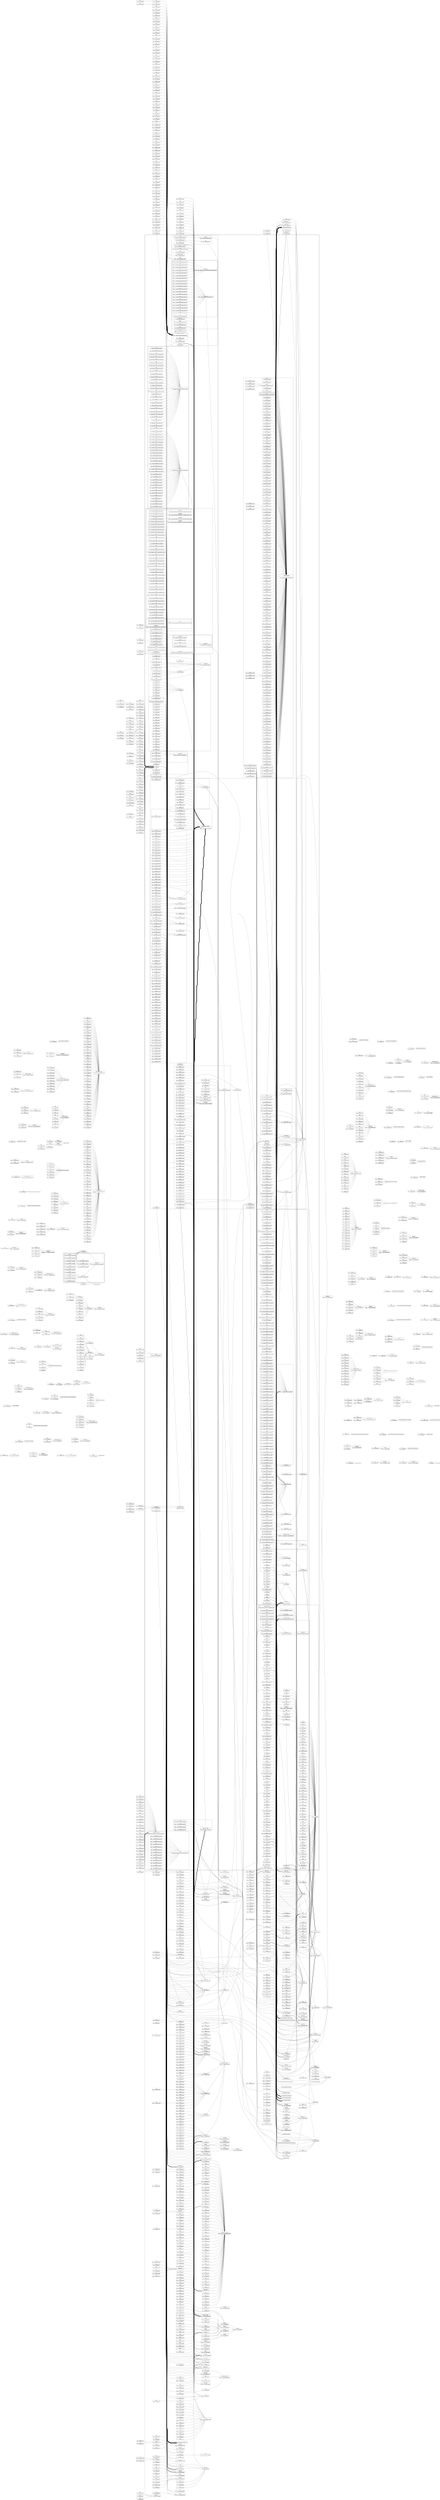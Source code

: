 graph g {
  fontname="sans-serif";

  overlap=false;

  splines=true;

  rankdir="LR";

  size="25,25";

  pack=16;

  node[fontname="sans-serif",shape="Mrecord"];
  edge[fontname="sans-serif"];
  subgraph "cluster_net" {
    subgraph "cluster_net.minecraft" {
      subgraph "cluster_net.minecraft.util" {
        subgraph "cluster_net.minecraft.util.math" {
          "el"[label="class | {el | util.math.BlockPos}",fillcolor="#d6c6a8",fontsize=null];
          "el$1"[label="class | {el$1 | util.math.BlockPos$1}",fillcolor="#d6c6a8",fontsize=12];
          "el$2"[label="class | {el$2 | util.math.BlockPos$2}",fillcolor="#d6c6a8",fontsize=12];
          "el$a"[label="class | {el$a | util.math.BlockPos$MutableBlockPos}",fillcolor="#d6c6a8",fontsize=12];
          "el$b"[label="class | {el$b | util.math.BlockPos$PooledMutableBlockPos}",fillcolor="#d6c6a8",fontsize=12];
        }
        subgraph "cluster_net.minecraft.util.text" {
          "ig"[label="abstract class | {ig | util.text.BaseComponent}",fillcolor="#d6d6b5",fontsize=null];
          "ij"[label="interface | {ij | util.text.Component}",fillcolor="#83b6c3",fontsize=16];
          "ij$a"[label="class | {ij$a | util.text.Component$a}",fillcolor="#d6c6a8",fontsize=12];
          "im"[label="class | {im | util.text.KeybindComponent}",fillcolor="#d6c6a8",fontsize=null];
          "in"[label="class | {in | util.text.ScoreComponent}",fillcolor="#d6c6a8",fontsize=null];
          "io"[label="class | {io | util.text.SelectorComponent}",fillcolor="#d6c6a8",fontsize=null];
          "ip"[label="class | {ip | util.text.Style}",fillcolor="#d6c6a8",root=true,fontsize=20];
          "ip$1"[label="class | {ip$1 | util.text.Style$1}",fillcolor="#d6c6a8",fontsize=12];
          "ip$a"[label="class | {ip$a | util.text.Style$a}",fillcolor="#d6c6a8",fontsize=12];
          "iq"[label="class | {iq | util.text.TextComponent}",fillcolor="#d6c6a8",fontsize=null];
          "ir"[label="class | {ir | util.text.TranslatebleComponent}",fillcolor="#d6c6a8",fontsize=null];
        }
        subgraph "cluster_net.minecraft.util.profiler" {
          "xr$a"[label="class | {xr$a | util.profiler.Profiler$Result}",fillcolor="#d6c6a8",fontsize=12];
        }
        subgraph "cluster_net.minecraft.util.datafix" {
          subgraph "cluster_net.minecraft.util.datafix.schemas" {
            "abl"[label="class | {abl | util.datafix.schemas.ClsAblBymvhnb}",fillcolor="#d6c6a8",fontsize=null];
            "abm"[label="class | {abm | util.datafix.schemas.ClsAbmDedrpff}",fillcolor="#d6c6a8",fontsize=null];
            "abn"[label="class | {abn | util.datafix.schemas.ClsAbnEerzywr}",fillcolor="#d6c6a8",fontsize=null];
            "abo"[label="class | {abo | util.datafix.schemas.ClsAboDyjgxxf}",fillcolor="#d6c6a8",fontsize=null];
            "abp"[label="class | {abp | util.datafix.schemas.ClsAbpWtskmx}",fillcolor="#d6c6a8",fontsize=null];
            "abq"[label="class | {abq | util.datafix.schemas.ClsAbqEicwpnw}",fillcolor="#d6c6a8",fontsize=null];
            "abr"[label="class | {abr | util.datafix.schemas.ClsAbrFzxljpd}",fillcolor="#d6c6a8",fontsize=null];
            "abs"[label="class | {abs | util.datafix.schemas.ClsAbsFjuvinc}",fillcolor="#d6c6a8",fontsize=null];
            "abt"[label="class | {abt | util.datafix.schemas.ClsAbtBhafha}",fillcolor="#d6c6a8",fontsize=null];
            "abu"[label="class | {abu | util.datafix.schemas.ClsAbuDmoxxff}",fillcolor="#d6c6a8",fontsize=null];
            "abv"[label="class | {abv | util.datafix.schemas.ClsAbvDpczmrt}",fillcolor="#d6c6a8",fontsize=null];
            "abw"[label="class | {abw | util.datafix.schemas.ClsAbwGxxbsgu}",fillcolor="#d6c6a8",fontsize=null];
            "abx"[label="class | {abx | util.datafix.schemas.ClsAbxBkcvjzl}",fillcolor="#d6c6a8",fontsize=null];
            "aby"[label="class | {aby | util.datafix.schemas.ClsAbyEnsujjq}",fillcolor="#d6c6a8",fontsize=null];
            "abz"[label="class | {abz | util.datafix.schemas.ClsAbzDkzinz}",fillcolor="#d6c6a8",fontsize=null];
            "aca"[label="class | {aca | util.datafix.schemas.ClsAcaDkxvruz}",fillcolor="#d6c6a8",fontsize=null];
            "acb"[label="class | {acb | util.datafix.schemas.ClsAcbCyhqipa}",fillcolor="#d6c6a8",fontsize=null];
            "acc"[label="class | {acc | util.datafix.schemas.ClsAccEjdmjhh}",fillcolor="#d6c6a8",fontsize=null];
            "acd"[label="class | {acd | util.datafix.schemas.ClsAcdFalybfo}",fillcolor="#d6c6a8",fontsize=null];
            "ace"[label="class | {ace | util.datafix.schemas.ClsAceEwhpyww}",fillcolor="#d6c6a8",fontsize=null];
            "acf"[label="class | {acf | util.datafix.schemas.ClsAcfXcurtq}",fillcolor="#d6c6a8",fontsize=null];
            "acg"[label="class | {acg | util.datafix.schemas.ClsAcgDoemhpc}",fillcolor="#d6c6a8",fontsize=null];
            "ach"[label="class | {ach | util.datafix.schemas.ClsAchCqzbyoj}",fillcolor="#d6c6a8",fontsize=null];
            "aci"[label="class | {aci | util.datafix.schemas.ClsAciDiocvnl}",fillcolor="#d6c6a8",fontsize=null];
            "acj"[label="class | {acj | util.datafix.schemas.ClsAcjEoyghvn}",fillcolor="#d6c6a8",fontsize=null];
            "ack"[label="class | {ack | util.datafix.schemas.ClsAckDmeakms}",fillcolor="#d6c6a8",fontsize=null];
            "acl"[label="class | {acl | util.datafix.schemas.ClsAclCscbcjy}",fillcolor="#d6c6a8",fontsize=null];
            "acm"[label="class | {acm | util.datafix.schemas.ClsAcmFbvrjla}",fillcolor="#d6c6a8",fontsize=null];
            "acn"[label="class | {acn | util.datafix.schemas.ClsAcnBuuqmvv}",fillcolor="#d6c6a8",fontsize=null];
            "aco"[label="class | {aco | util.datafix.schemas.ClsAcoIjhhtn}",fillcolor="#d6c6a8",fontsize=null];
            "aco$1"[label="class | {aco$1 | util.datafix.schemas.ClsAcoIjhhtn$1}",fillcolor="#d6c6a8",fontsize=12];
            "acp"[label="class | {acp | util.datafix.schemas.ClsAcpBnitzgp}",fillcolor="#d6c6a8",fontsize=null];
            "acp$1"[label="class | {acp$1 | util.datafix.schemas.ClsAcpBnitzgp$1}",fillcolor="#d6c6a8",fontsize=12];
            "acq"[label="class | {acq | util.datafix.schemas.ClsAcqBuwfnty}",fillcolor="#d6c6a8",fontsize=null];
            "acr"[label="class | {acr | util.datafix.schemas.ClsAcrCalxbei}",fillcolor="#d6c6a8",fontsize=null];
            "acr$1"[label="class | {acr$1 | util.datafix.schemas.ClsAcrCalxbei$1}",fillcolor="#d6c6a8",fontsize=12];
          }
          "ya"[label="class | {ya | util.datafix.ClsYaBchnwjr}",fillcolor="#d6c6a8",fontsize=null];
          "yb"[label="class | {yb | util.datafix.AdvancementsFix}",fillcolor="#d6c6a8",fontsize=null];
          "yc"[label="class | {yc | util.datafix.ClsYcCtyvlla}",fillcolor="#d6c6a8",fontsize=null];
          "yd"[label="class | {yd | util.datafix.BedItemColorFix}",fillcolor="#d6c6a8",fontsize=null];
          "ye"[label="class | {ye | util.datafix.ClsYeCnyafaz}",fillcolor="#d6c6a8",fontsize=null];
          "yf"[label="class | {yf | util.datafix.BlockEntityBannerColorFix}",fillcolor="#d6c6a8",fontsize=null];
          "yg"[label="class | {yg | util.datafix.BlockEntityBlockStateFix}",fillcolor="#d6c6a8",fontsize=null];
          "yh"[label="class | {yh | util.datafix.BlockEntityCustomNameToComponentFix}",fillcolor="#d6c6a8",fontsize=null];
          "yi"[label="class | {yi | util.datafix.BlockEntityIdFix}",fillcolor="#d6c6a8",fontsize=null];
          "yj"[label="class | {yj | util.datafix.BlockEntityJukeboxFix}",fillcolor="#d6c6a8",fontsize=null];
          "yk"[label="class | {yk | util.datafix.ClsYkBxeveqq}",fillcolor="#d6c6a8",fontsize=null];
          "yl"[label="class | {yl | util.datafix.BlockEntityShulkerBoxColorFix}",fillcolor="#d6c6a8",fontsize=null];
          "ym"[label="class | {ym | util.datafix.BlockEntitySignTextStrictJsonFix}",fillcolor="#d6c6a8",fontsize=null];
          "ym$1"[label="class | {ym$1 | util.datafix.BlockEntitySignTextStrictJsonFix$1}",fillcolor="#d6c6a8",fontsize=12];
          "yn"[label="class | {yn | util.datafix.BlockNameFlatteningFix}",fillcolor="#d6c6a8",fontsize=null];
          "yo"[label="abstract class | {yo | util.datafix.ClsYoCuxczhl}",fillcolor="#d6d6b5",fontsize=null];
          "yo$1"[label="class | {yo$1 | util.datafix.ClsYoCuxczhl$1}",fillcolor="#d6c6a8",fontsize=12];
          "yq"[label="class | {yq | util.datafix.BlockStateStructureTemplateFix}",fillcolor="#d6c6a8",fontsize=null];
          "yr"[label="class | {yr | util.datafix.ChunkPalettedStorageFix}",fillcolor="#d6c6a8",fontsize=null];
          "ys"[label="class | {ys | util.datafix.ChunkStructuresTemplateRenameFix}",fillcolor="#d6c6a8",fontsize=null];
          "yt"[label="class | {yt | util.datafix.ChunkToProtoChunkFix}",fillcolor="#d6c6a8",fontsize=null];
          "yu"[label="class | {yu | util.datafix.ClsYuCwlemhq}",fillcolor="#d6c6a8",fontsize=null];
          "yv"[label="class | {yv | util.datafix.EntityArmorStandSilentFix}",fillcolor="#d6c6a8",fontsize=null];
          "yw"[label="class | {yw | util.datafix.ClsYwDxbyjbl}",fillcolor="#d6c6a8",fontsize=null];
          "yx"[label="class | {yx | util.datafix.EntityCodSalmonFix}",fillcolor="#d6c6a8",fontsize=null];
          "yy"[label="class | {yy | util.datafix.EntityCustomNameToComponentFix}",fillcolor="#d6c6a8",fontsize=null];
          "yz"[label="class | {yz | util.datafix.EntityElderGuardianSplitFix}",fillcolor="#d6c6a8",fontsize=null];
          "za"[label="class | {za | util.datafix.ClsZaFywzmyk}",fillcolor="#d6c6a8",fontsize=null];
          "zb"[label="class | {zb | util.datafix.EntityHealthFix}",fillcolor="#d6c6a8",fontsize=null];
          "zc"[label="class | {zc | util.datafix.EntityHorseSaddleFix}",fillcolor="#d6c6a8",fontsize=null];
          "zd"[label="class | {zd | util.datafix.EntityHorseSplitFix}",fillcolor="#d6c6a8",fontsize=null];
          "ze"[label="class | {ze | util.datafix.EntityIdFix}",fillcolor="#d6c6a8",fontsize=null];
          "zf"[label="class | {zf | util.datafix.EntityItemFrameDirectionFix}",fillcolor="#d6c6a8",fontsize=null];
          "zg"[label="class | {zg | util.datafix.EntityMinecartIdentifiersFix}",fillcolor="#d6c6a8",fontsize=null];
          "zh"[label="class | {zh | util.datafix.EntityItemFrameFix}",fillcolor="#d6c6a8",fontsize=null];
          "zi"[label="class | {zi | util.datafix.EntityPaintingMotiveFix}",fillcolor="#d6c6a8",fontsize=null];
          "zj"[label="class | {zj | util.datafix.EntityPufferfishRenameFix}",fillcolor="#d6c6a8",fontsize=null];
          "zk"[label="class | {zk | util.datafix.EntityRedundantChanceTagsFix}",fillcolor="#d6c6a8",fontsize=null];
          "zl"[label="abstract class | {zl | util.datafix.ClsZlDdstfyb}",fillcolor="#d6d6b5",fontsize=null];
          "zm"[label="class | {zm | util.datafix.EntityRidingToPassengerFix}",fillcolor="#d6c6a8",fontsize=null];
          "zn"[label="class | {zn | util.datafix.EntityShulkerColorFix}",fillcolor="#d6c6a8",fontsize=null];
          "zo"[label="class | {zo | util.datafix.EntitySkeletonSplitFix}",fillcolor="#d6c6a8",fontsize=null];
          "zp"[label="class | {zp | util.datafix.EntityStringUuidFix}",fillcolor="#d6c6a8",fontsize=null];
          "zq"[label="class | {zq | util.datafix.ClsZqGsmsnsa}",fillcolor="#d6c6a8",fontsize=null];
          "zr"[label="class | {zr | util.datafix.EntityTippedArrowFix}",fillcolor="#d6c6a8",fontsize=null];
          "zs"[label="class | {zs | util.datafix.EntityWolfColorFix}",fillcolor="#d6c6a8",fontsize=null];
          "zt"[label="class | {zt | util.datafix.EntityZombieSplitFix}",fillcolor="#d6c6a8",fontsize=null];
          "zu"[label="class | {zu | util.datafix.EntityZombieVillagerTypeFix}",fillcolor="#d6c6a8",fontsize=null];
          "zv"[label="class | {zv | util.datafix.HeightmapRenamingFix}",fillcolor="#d6c6a8",fontsize=null];
          "zw"[label="class | {zw | util.datafix.IglooMetadataRemovalFix}",fillcolor="#d6c6a8",fontsize=null];
          "zx"[label="class | {zx | util.datafix.ItemBannerColorFix}",fillcolor="#d6c6a8",fontsize=null];
          "zy"[label="class | {zy | util.datafix.ItemCustomNameToComponentFix}",fillcolor="#d6c6a8",fontsize=null];
          "zz"[label="class | {zz | util.datafix.ItemIdFix}",fillcolor="#d6c6a8",fontsize=null];
          "aaa"[label="class | {aaa | util.datafix.ItemPotionFix}",fillcolor="#d6c6a8",fontsize=null];
          "aab"[label="abstract class | {aab | util.datafix.ClsAabCzuevvn}",fillcolor="#d6d6b5",fontsize=null];
          "aab$1"[label="class | {aab$1 | util.datafix.ClsAabCzuevvn$1}",fillcolor="#d6c6a8",fontsize=12];
          "aac"[label="class | {aac | util.datafix.ItemShulkerBoxColorFix}",fillcolor="#d6c6a8",fontsize=null];
          "aad"[label="class | {aad | util.datafix.ItemSpawnEggFix}",fillcolor="#d6c6a8",fontsize=null];
          "aae"[label="class | {aae | util.datafix.ItemStackEnchantmentFix}",fillcolor="#d6c6a8",fontsize=null];
          "aaf"[label="class | {aaf | util.datafix.ItemInstanceMapIdFix}",fillcolor="#d6c6a8",fontsize=null];
          "aag"[label="class | {aag | util.datafix.ItemInstanceSpawnEggFix}",fillcolor="#d6c6a8",fontsize=null];
          "aah"[label="class | {aah | util.datafix.ItemInstanceTheFlatteningFix}",fillcolor="#d6c6a8",fontsize=null];
          "aai"[label="class | {aai | util.datafix.ItemWaterPotionFix}",fillcolor="#d6c6a8",fontsize=null];
          "aaj"[label="class | {aaj | util.datafix.ItemWrittenBookPagesStrictJsonFix}",fillcolor="#d6c6a8",fontsize=null];
          "aak"[label="class | {aak | util.datafix.ClsAakFwqjwnt}",fillcolor="#d6c6a8",fontsize=null];
          "aak$a"[label="class | {aak$a | util.datafix.ClsAakFwqjwnt$a}",fillcolor="#d6c6a8",fontsize=12];
          "aak$b"[label="abstract class | {aak$b | util.datafix.ClsAakFwqjwnt$b}",fillcolor="#d6d6b5",fontsize=20,root=true];
          "aal"[label="class | {aal | util.datafix.LevelDataGeneratorOptionsFix}",fillcolor="#d6c6a8",fontsize=null];
          "aam"[label="class | {aam | util.datafix.LevelFlatGeneratorInfoFix}",fillcolor="#d6c6a8",fontsize=null];
          "aan"[label="class | {aan | util.datafix.MobSpawnerEntityIdentifiersFix}",fillcolor="#d6c6a8",fontsize=null];
          "aao"[label="abstract class | {aao | util.datafix.ClsAaoEpinsae}",fillcolor="#d6d6b5",fontsize=null];
          "aap"[label="class | {aap | util.datafix.ObjectiveDisplayNameFix}",fillcolor="#d6c6a8",fontsize=null];
          "aaq"[label="class | {aaq | util.datafix.ObjectiveRenderTypeFix}",fillcolor="#d6c6a8",fontsize=null];
          "aar"[label="class | {aar | util.datafix.OptionsForceVBOFix}",fillcolor="#d6c6a8",fontsize=null];
          "aas"[label="class | {aas | util.datafix.OptionsKeyLwjgl3Fix}",fillcolor="#d6c6a8",fontsize=null];
          "aat"[label="class | {aat | util.datafix.OptionsKeyTranslationFix}",fillcolor="#d6c6a8",fontsize=null];
          "aau"[label="class | {aau | util.datafix.OptionsLowerCaseLanguageFix}",fillcolor="#d6c6a8",fontsize=null];
          "aav"[label="class | {aav | util.datafix.ClsAavDecwlen}",fillcolor="#d6c6a8",fontsize=null];
          "aaw"[label="class | {aaw | util.datafix.ClsAawDmlrcba}",fillcolor="#d6c6a8",fontsize=null];
          "aba"[label="class | {aba | util.datafix.SavedDataVillageCropFix}",fillcolor="#d6c6a8",fontsize=null];
          "abb"[label="abstract class | {abb | util.datafix.ClsAbbGawivks}",fillcolor="#d6d6b5",fontsize=null];
          "abc"[label="abstract class | {abc | util.datafix.ClsAbcGcznfqu}",fillcolor="#d6d6b5",fontsize=null];
          "abd"[label="class | {abd | util.datafix.StatsCounterFix}",fillcolor="#d6c6a8",fontsize=null];
          "abe"[label="class | {abe | util.datafix.SwimStatsRenameFix}",fillcolor="#d6c6a8",fontsize=null];
          "abf"[label="class | {abf | util.datafix.TeamDisplayNameFix}",fillcolor="#d6c6a8",fontsize=null];
          "abg"[label="class | {abg | util.datafix.AddTrappedChestFix}",fillcolor="#d6c6a8",fontsize=null];
          "abg$a"[label="class | {abg$a | util.datafix.AddTrappedChestFix$a}",fillcolor="#d6c6a8",fontsize=12];
          "abh"[label="class | {abh | util.datafix.ClsAbhStoshn}",fillcolor="#d6c6a8",fontsize=null];
          "abi"[label="class | {abi | util.datafix.ClsAbiFvniijt}",fillcolor="#d6c6a8",fontsize=null];
        }
        "k$a"[label="enum | {k$a | util.Utils$a}",fillcolor="#5ac380",fontsize=12];
        "k$b"[label="enum | {k$b | util.Utils$OS}",fillcolor="#5ac380",fontsize=20,root=true];
        "k$b$1"[label="class | {k$b$1 | util.Utils$OS$1}",fillcolor="#d6c6a8",fontsize=12];
        "k$b$2"[label="class | {k$b$2 | util.Utils$OS$2}",fillcolor="#d6c6a8",fontsize=12];
        "eq"[label="enum | {eq | util.Facing}",fillcolor="#5ac380",fontsize=null];
        "eq$a"[label="enum | {eq$a | util.Facing$a}",fillcolor="#5ac380",fontsize=12];
        "eq$a$1"[label="class | {eq$a$1 | util.Facing$a$1}",fillcolor="#d6c6a8",fontsize=12];
        "eq$a$2"[label="class | {eq$a$2 | util.Facing$a$2}",fillcolor="#d6c6a8",fontsize=12];
        "eq$a$3"[label="class | {eq$a$3 | util.Facing$a$3}",fillcolor="#d6c6a8",fontsize=12];
        "eq$c"[label="enum | {eq$c | util.Facing$c}",fillcolor="#5ac380",fontsize=12];
        "pc"[label="class | {pc | util.Identifier}",fillcolor="#d6c6a8",fontsize=null];
        "pc$a"[label="class | {pc$a | util.Identifier$a}",fillcolor="#d6c6a8",fontsize=12];
        "pp"[label="class | {pp | util.FunctionManager}",fillcolor="#d6c6a8",fontsize=null];
        "pt"[label="interface | {pt | util.Tickable}",fillcolor="#83b6c3",fontsize=21,root=true];
      }
      subgraph "cluster_net.minecraft.advancements" {
        subgraph "cluster_net.minecraft.advancements.triggers" {
          "s"[label="interface | {s | advancements.triggers.Trigger}",fillcolor="#83b6c3",fontsize=22,root=true];
          "y"[label="class | {y | advancements.triggers.AbstractCriterionInstance}",fillcolor="#d6c6a8",fontsize=null];
          "z"[label="class | {z | advancements.triggers.BredAnimals}",fillcolor="#d6c6a8",fontsize=null];
          "z$b"[label="class | {z$b | advancements.triggers.BredAnimals$b}",fillcolor="#d6c6a8",fontsize=12];
          "aa"[label="class | {aa | advancements.triggers.BrewedPotion}",fillcolor="#d6c6a8",fontsize=null];
          "aa$b"[label="class | {aa$b | advancements.triggers.BrewedPotion$b}",fillcolor="#d6c6a8",fontsize=12];
          "ab"[label="class | {ab | advancements.triggers.ChangedDimension}",fillcolor="#d6c6a8",fontsize=null];
          "ab$b"[label="class | {ab$b | advancements.triggers.ChangedDimension$b}",fillcolor="#d6c6a8",fontsize=12];
          "ac"[label="class | {ac | advancements.triggers.ChanneledLightning}",fillcolor="#d6c6a8",fontsize=null];
          "ac$b"[label="class | {ac$b | advancements.triggers.ChanneledLightning$b}",fillcolor="#d6c6a8",fontsize=12];
          "ad"[label="class | {ad | advancements.triggers.ConstructedBeacon}",fillcolor="#d6c6a8",fontsize=null];
          "ad$b"[label="class | {ad$b | advancements.triggers.ConstructedBeacon$b}",fillcolor="#d6c6a8",fontsize=12];
          "ae"[label="class | {ae | advancements.triggers.ConsumedItem}",fillcolor="#d6c6a8",fontsize=null];
          "ae$b"[label="class | {ae$b | advancements.triggers.ConsumedItem$b}",fillcolor="#d6c6a8",fontsize=12];
          "af"[label="class | {af | advancements.triggers.CuredZombieVillager}",fillcolor="#d6c6a8",fontsize=null];
          "af$b"[label="class | {af$b | advancements.triggers.CuredZombieVillager$b}",fillcolor="#d6c6a8",fontsize=12];
          "aj"[label="class | {aj | advancements.triggers.EffectsChanged}",fillcolor="#d6c6a8",fontsize=null];
          "aj$b"[label="class | {aj$b | advancements.triggers.EffectsChanged$b}",fillcolor="#d6c6a8",fontsize=12];
          "ak"[label="class | {ak | advancements.triggers.EnchantedItem}",fillcolor="#d6c6a8",fontsize=null];
          "ak$b"[label="class | {ak$b | advancements.triggers.EnchantedItem$b}",fillcolor="#d6c6a8",fontsize=12];
          "am"[label="class | {am | advancements.triggers.EnterBlock}",fillcolor="#d6c6a8",fontsize=null];
          "am$b"[label="class | {am$b | advancements.triggers.EnterBlock$b}",fillcolor="#d6c6a8",fontsize=12];
          "an"[label="class | {an | advancements.triggers.EntityHurtPlayer}",fillcolor="#d6c6a8",fontsize=null];
          "an$b"[label="class | {an$b | advancements.triggers.EntityHurtPlayer$b}",fillcolor="#d6c6a8",fontsize=12];
          "aq"[label="class | {aq | advancements.triggers.FilledBucket}",fillcolor="#d6c6a8",fontsize=null];
          "aq$b"[label="class | {aq$b | advancements.triggers.FilledBucket$b}",fillcolor="#d6c6a8",fontsize=12];
          "ar"[label="class | {ar | advancements.triggers.FishingRodHooked}",fillcolor="#d6c6a8",fontsize=null];
          "ar$b"[label="class | {ar$b | advancements.triggers.FishingRodHooked$b}",fillcolor="#d6c6a8",fontsize=12];
          "as"[label="class | {as | advancements.triggers.Impossible}",fillcolor="#d6c6a8",fontsize=null];
          "as$a"[label="class | {as$a | advancements.triggers.Impossible$a}",fillcolor="#d6c6a8",fontsize=12];
          "at"[label="class | {at | advancements.triggers.InventoryChanged}",fillcolor="#d6c6a8",fontsize=null];
          "at$b"[label="class | {at$b | advancements.triggers.InventoryChanged$b}",fillcolor="#d6c6a8",fontsize=12];
          "au"[label="class | {au | advancements.triggers.ItemDurabilityChanged}",fillcolor="#d6c6a8",fontsize=null];
          "au$b"[label="class | {au$b | advancements.triggers.ItemDurabilityChanged$b}",fillcolor="#d6c6a8",fontsize=12];
          "aw"[label="class | {aw | advancements.triggers.Kill}",fillcolor="#d6c6a8",fontsize=null];
          "aw$b"[label="class | {aw$b | advancements.triggers.Kill$Instance}",fillcolor="#d6c6a8",fontsize=12];
          "ax"[label="class | {ax | advancements.triggers.Levitation}",fillcolor="#d6c6a8",fontsize=null];
          "ax$b"[label="class | {ax$b | advancements.triggers.Levitation$b}",fillcolor="#d6c6a8",fontsize=12];
          "az"[label="class | {az | advancements.triggers.ClsAzGbndvak}",fillcolor="#d6c6a8",fontsize=null];
          "az$b"[label="class | {az$b | advancements.triggers.ClsAzGbndvak$b}",fillcolor="#d6c6a8",fontsize=12];
          "bd"[label="class | {bd | advancements.triggers.NetherTravel}",fillcolor="#d6c6a8",fontsize=null];
          "bd$b"[label="class | {bd$b | advancements.triggers.NetherTravel$b}",fillcolor="#d6c6a8",fontsize=12];
          "be"[label="class | {be | advancements.triggers.PlacedBlock}",fillcolor="#d6c6a8",fontsize=null];
          "be$b"[label="class | {be$b | advancements.triggers.PlacedBlock$b}",fillcolor="#d6c6a8",fontsize=12];
          "bf"[label="class | {bf | advancements.triggers.PlayerHurtEntity}",fillcolor="#d6c6a8",fontsize=null];
          "bf$b"[label="class | {bf$b | advancements.triggers.PlayerHurtEntity$b}",fillcolor="#d6c6a8",fontsize=12];
          "bg"[label="class | {bg | advancements.triggers.RecipeUnlocked}",fillcolor="#d6c6a8",fontsize=null];
          "bg$b"[label="class | {bg$b | advancements.triggers.RecipeUnlocked$b}",fillcolor="#d6c6a8",fontsize=12];
          "bh"[label="class | {bh | advancements.triggers.SummonedEntity}",fillcolor="#d6c6a8",fontsize=null];
          "bh$b"[label="class | {bh$b | advancements.triggers.SummonedEntity$b}",fillcolor="#d6c6a8",fontsize=12];
          "bi"[label="class | {bi | advancements.triggers.TameAnimal}",fillcolor="#d6c6a8",fontsize=null];
          "bi$b"[label="class | {bi$b | advancements.triggers.TameAnimal$b}",fillcolor="#d6c6a8",fontsize=12];
          "bj"[label="class | {bj | advancements.triggers.Tick}",fillcolor="#d6c6a8",fontsize=null];
          "bj$b"[label="class | {bj$b | advancements.triggers.Tick$b}",fillcolor="#d6c6a8",fontsize=12];
          "bk"[label="class | {bk | advancements.triggers.VillagerTrade}",fillcolor="#d6c6a8",fontsize=null];
          "bk$b"[label="class | {bk$b | advancements.triggers.VillagerTrade$b}",fillcolor="#d6c6a8",fontsize=12];
          "bl"[label="class | {bl | advancements.triggers.UsedEnderEye}",fillcolor="#d6c6a8",fontsize=null];
          "bl$b"[label="class | {bl$b | advancements.triggers.UsedEnderEye$b}",fillcolor="#d6c6a8",fontsize=12];
          "bm"[label="class | {bm | advancements.triggers.UsedTotem}",fillcolor="#d6c6a8",fontsize=null];
          "bm$b"[label="class | {bm$b | advancements.triggers.UsedTotem$b}",fillcolor="#d6c6a8",fontsize=12];
        }
      }
      subgraph "cluster_net.minecraft.server" {
        subgraph "cluster_net.minecraft.server.command" {
          subgraph "cluster_net.minecraft.server.command.argument" {
            "bx"[label="class | {bx | server.command.argument.ArgumentColor}",fillcolor="#d6c6a8",fontsize=null];
            "by"[label="class | {by | server.command.argument.ArgumentComponent}",fillcolor="#d6c6a8",fontsize=null];
            "ca"[label="class | {ca | server.command.argument.ArgumentEntityAnchor}",fillcolor="#d6c6a8",fontsize=null];
            "cb"[label="class | {cb | server.command.argument.ArgumentEntity}",fillcolor="#d6c6a8",fontsize=null];
            "cb$a"[label="class | {cb$a | server.command.argument.ArgumentEntity$a}",fillcolor="#d6c6a8",fontsize=12];
            "cc"[label="class | {cc | server.command.argument.ArgumentEntitySummon}",fillcolor="#d6c6a8",fontsize=null];
            "cd"[label="class | {cd | server.command.argument.ArgumentPlayer}",fillcolor="#d6c6a8",fontsize=null];
            "cd$a"[label="interface | {cd$a | server.command.argument.ArgumentPlayer$a}",fillcolor="#83b6c3",fontsize=20,root=true];
            "cd$b"[label="class | {cd$b | server.command.argument.ArgumentPlayer$b}",fillcolor="#d6c6a8",fontsize=12];
            "ce"[label="class | {ce | server.command.argument.ArgumentEnchantment}",fillcolor="#d6c6a8",fontsize=null];
            "cf"[label="class | {cf | server.command.argument.ArgumentMessage}",fillcolor="#d6c6a8",fontsize=null];
            "cg"[label="class | {cg | server.command.argument.ArgumentMobEffect}",fillcolor="#d6c6a8",fontsize=null];
            "ch"[label="class | {ch | server.command.argument.ArgumentNBT}",fillcolor="#d6c6a8",fontsize=null];
            "ci"[label="class | {ci | server.command.argument.ArgumentNBTPath}",fillcolor="#d6c6a8",fontsize=null];
            "ci$a"[label="class | {ci$a | server.command.argument.ArgumentNBTPath$a}",fillcolor="#d6c6a8",fontsize=12];
            "ci$b"[label="class | {ci$b | server.command.argument.ArgumentNBTPath$b}",fillcolor="#d6c6a8",fontsize=12];
            "ci$d"[label="interface | {ci$d | server.command.argument.ArgumentNBTPath$d}",fillcolor="#83b6c3",fontsize=20,root=true];
            "cj"[label="class | {cj | server.command.argument.ArgumentObjective}",fillcolor="#d6c6a8",fontsize=null];
            "ck"[label="class | {ck | server.command.argument.ArgumentObjectiveCriteria}",fillcolor="#d6c6a8",fontsize=null];
            "cl"[label="class | {cl | server.command.argument.ArgumentOperation}",fillcolor="#d6c6a8",fontsize=null];
            "cl$a"[label="interface | {cl$a | server.command.argument.ArgumentOperation$a}",fillcolor="#83b6c3",fontsize=20,root=true];
            "cl$b"[label="interface | {cl$b | server.command.argument.ArgumentOperation$b}",fillcolor="#83b6c3",fontsize=12];
            "cm"[label="class | {cm | server.command.argument.ArgumentParticle}",fillcolor="#d6c6a8",fontsize=null];
            "co"[label="class | {co | server.command.argument.ArgumentIdentifier}",fillcolor="#d6c6a8",fontsize=null];
            "cp"[label="class | {cp | server.command.argument.ArgumentScoreHolder}",fillcolor="#d6c6a8",fontsize=null];
            "cp$a"[label="interface | {cp$a | server.command.argument.ArgumentScoreHolder$a}",fillcolor="#83b6c3",fontsize=20,root=true];
            "cp$b"[label="class | {cp$b | server.command.argument.ArgumentScoreHolder$b}",fillcolor="#d6c6a8",fontsize=12];
            "cp$c"[label="class | {cp$c | server.command.argument.ArgumentScoreHolder$c}",fillcolor="#d6c6a8",fontsize=12];
            "cq"[label="class | {cq | server.command.argument.ArgumentScoreboardSlot}",fillcolor="#d6c6a8",fontsize=null];
            "cr"[label="class | {cr | server.command.argument.ArgumentItemSlot}",fillcolor="#d6c6a8",fontsize=null];
            "cs"[label="class | {cs | server.command.argument.ArgumentTeam}",fillcolor="#d6c6a8",fontsize=null];
            "cu"[label="class | {cu | server.command.argument.ArgumentBlockPredicate}",fillcolor="#d6c6a8",fontsize=null];
            "cu$a"[label="class | {cu$a | server.command.argument.ArgumentBlockPredicate$a}",fillcolor="#d6c6a8",fontsize=12];
            "cu$c"[label="class | {cu$c | server.command.argument.ArgumentBlockPredicate$c}",fillcolor="#d6c6a8",fontsize=12];
            "cv"[label="class | {cv | server.command.argument.ArgumentBlockState}",fillcolor="#d6c6a8",fontsize=null];
            "cy"[label="class | {cy | server.command.argument.ArgumentBlockPos}",fillcolor="#d6c6a8",fontsize=null];
            "dc"[label="class | {dc | server.command.argument.ArgumentRotation}",fillcolor="#d6c6a8",fontsize=null];
            "dd"[label="class | {dd | server.command.argument.ArgumentSwizzle}",fillcolor="#d6c6a8",fontsize=null];
            "dj"[label="class | {dj | server.command.argument.ArgumentFunction}",fillcolor="#d6c6a8",fontsize=null];
            "dk"[label="class | {dk | server.command.argument.ArgumentItemStack}",fillcolor="#d6c6a8",fontsize=null];
            "dn"[label="class | {dn | server.command.argument.ArgumentItemPredicate}",fillcolor="#d6c6a8",fontsize=null];
            "dn$a"[label="class | {dn$a | server.command.argument.ArgumentItemPredicate$a}",fillcolor="#d6c6a8",fontsize=12];
            "dn$c"[label="class | {dn$c | server.command.argument.ArgumentItemPredicate$c}",fillcolor="#d6c6a8",fontsize=12];
          }
          subgraph "cluster_net.minecraft.server.command.impl" {
            "px$a"[label="enum | {px$a | server.command.impl.AdvancementCommand$a}",fillcolor="#5ac380",fontsize=20,root=true];
            "px$a$1"[label="class | {px$a$1 | server.command.impl.AdvancementCommand$a$1}",fillcolor="#d6c6a8",fontsize=12];
            "px$a$2"[label="class | {px$a$2 | server.command.impl.AdvancementCommand$a$2}",fillcolor="#d6c6a8",fontsize=12];
            "sj$a"[label="interface | {sj$a | server.command.impl.DataCommand$a}",fillcolor="#83b6c3",fontsize=20,root=true];
          }
          "bu"[label="class | {bu | server.command.CommandSource}",fillcolor="#d6c6a8",fontsize=null];
        }
        subgraph "cluster_net.minecraft.server.network" {
          subgraph "cluster_net.minecraft.server.network.rcon" {
            "pq"[label="interface | {pq | server.network.rcon.Server}",fillcolor="#83b6c3",fontsize=20,root=true];
            "wd"[label="abstract class | {wd | server.network.rcon.RconThread}",fillcolor="#d6d6b5",fontsize=null];
            "we"[label="class | {we | server.network.rcon.QueryListener}",fillcolor="#d6c6a8",fontsize=null];
            "wf"[label="class | {wf | server.network.rcon.RconClient}",fillcolor="#d6c6a8",fontsize=null];
            "wg"[label="class | {wg | server.network.rcon.RconListener}",fillcolor="#d6c6a8",fontsize=null];
          }
        }
        subgraph "cluster_net.minecraft.server.dedicated" {
          "so"[label="class | {so | server.dedicated.DedicatedServer}",fillcolor="#d6c6a8",fontsize=null];
          "so$1"[label="class | {so$1 | server.dedicated.DedicatedServer$1}",fillcolor="#d6c6a8",fontsize=12];
          "so$2"[label="class | {so$2 | server.dedicated.DedicatedServer$2}",fillcolor="#d6c6a8",fontsize=12];
        }
        subgraph "cluster_net.minecraft.server.world" {
          "td"[label="class | {td | server.world.ServerWorld}",fillcolor="#d6c6a8",fontsize=null];
        }
        subgraph "cluster_net.minecraft.server.management" {
          "tl$1"[label="class | {tl$1 | server.management.PlayerChunkMap$1}",fillcolor="#d6c6a8",fontsize=12];
        }
        "vk"[label="abstract class | {vk | server.BanDetail}",fillcolor="#d6d6b5",fontsize=null];
        "net.minecraft.server.MinecraftServer"[label="abstract class | {net.minecraft.server.MinecraftServer | server.MinecraftServer}",fillcolor="#d6d6b5",fontsize=null];
        "net.minecraft.server.MinecraftServer$1"[label="class | {net.minecraft.server.MinecraftServer$1 | server.MinecraftServer$1}",fillcolor="#d6c6a8",fontsize=12];
        "net.minecraft.server.MinecraftServer$2"[label="class | {net.minecraft.server.MinecraftServer$2 | server.MinecraftServer$2}",fillcolor="#d6c6a8",fontsize=12];
      }
      subgraph "cluster_net.minecraft.data" {
        subgraph "cluster_net.minecraft.data.registry" {
          "ep"[label="class | {ep | data.registry.DefaultedMappedRegistry}",fillcolor="#d6c6a8",fontsize=null];
          "fc"[label="interface | {fc | data.registry.Registry}",fillcolor="#83b6c3",fontsize=16];
        }
        subgraph "cluster_net.minecraft.data.provider" {
          "fs"[label="class | {fs | data.provider.Advancements}",fillcolor="#d6c6a8",fontsize=null];
          "fz"[label="class | {fz | data.provider.Blocks}",fillcolor="#d6c6a8",fontsize=null];
          "ga"[label="class | {ga | data.provider.Commands}",fillcolor="#d6c6a8",fontsize=null];
          "gb"[label="class | {gb | data.provider.Items}",fillcolor="#d6c6a8",fontsize=null];
          "gf"[label="class | {gf | data.provider.Recipes}",fillcolor="#d6c6a8",fontsize=null];
          "gm"[label="class | {gm | data.provider.SNBTtoNBT}",fillcolor="#d6c6a8",fontsize=null];
          "go"[label="class | {go | data.provider.BlockTags}",fillcolor="#d6c6a8",fontsize=null];
          "gp"[label="class | {gp | data.provider.FluidTags}",fillcolor="#d6c6a8",fontsize=null];
          "gq"[label="class | {gq | data.provider.ItemTags}",fillcolor="#d6c6a8",fontsize=null];
        }
        "fq"[label="interface | {fq | data.DataProvider}",fillcolor="#83b6c3",fontsize=20,root=true];
        "gl"[label="class | {gl | data.ClsGlEtihlya}",fillcolor="#d6c6a8",fontsize=null];
        "gr"[label="abstract class | {gr | data.ClsGrFfewtkc}",fillcolor="#d6d6b5",fontsize=null];
        "pf$1"[label="class | {pf$1 | data.Bootstrap$1}",fillcolor="#d6c6a8",fontsize=12];
        "pf$2"[label="class | {pf$2 | data.Bootstrap$2}",fillcolor="#d6c6a8",fontsize=12];
        "pf$3"[label="class | {pf$3 | data.Bootstrap$3}",fillcolor="#d6c6a8",fontsize=12];
        "pf$4"[label="class | {pf$4 | data.Bootstrap$4}",fillcolor="#d6c6a8",fontsize=12];
        "pf$5"[label="class | {pf$5 | data.Bootstrap$5}",fillcolor="#d6c6a8",fontsize=12];
        "pf$6"[label="class | {pf$6 | data.Bootstrap$6}",fillcolor="#d6c6a8",fontsize=12];
        "pf$7"[label="class | {pf$7 | data.Bootstrap$7}",fillcolor="#d6c6a8",fontsize=12];
        "pf$8"[label="class | {pf$8 | data.Bootstrap$8}",fillcolor="#d6c6a8",fontsize=12];
        "pf$9"[label="class | {pf$9 | data.Bootstrap$9}",fillcolor="#d6c6a8",fontsize=12];
        "pf$a"[label="class | {pf$a | data.Bootstrap$a}",fillcolor="#d6c6a8",fontsize=12];
        "pf$b"[label="class | {pf$b | data.Bootstrap$b}",fillcolor="#d6c6a8",fontsize=12];
        "pf$c"[label="abstract class | {pf$c | data.Bootstrap$c}",fillcolor="#d6d6b5",fontsize=12];
        "pf$d"[label="class | {pf$d | data.Bootstrap$d}",fillcolor="#d6c6a8",fontsize=12];
        "pf$10"[label="class | {pf$10 | data.Bootstrap$10}",fillcolor="#d6c6a8",fontsize=12];
        "pf$11"[label="class | {pf$11 | data.Bootstrap$11}",fillcolor="#d6c6a8",fontsize=12];
        "pf$12"[label="class | {pf$12 | data.Bootstrap$12}",fillcolor="#d6c6a8",fontsize=12];
        "pf$14"[label="class | {pf$14 | data.Bootstrap$14}",fillcolor="#d6c6a8",fontsize=12];
        "pf$15"[label="class | {pf$15 | data.Bootstrap$15}",fillcolor="#d6c6a8",fontsize=12];
        "pf$16"[label="class | {pf$16 | data.Bootstrap$16}",fillcolor="#d6c6a8",fontsize=12];
        "pf$17"[label="class | {pf$17 | data.Bootstrap$17}",fillcolor="#d6c6a8",fontsize=12];
        "pf$18"[label="class | {pf$18 | data.Bootstrap$18}",fillcolor="#d6c6a8",fontsize=12];
        "pf$18$1"[label="class | {pf$18$1 | data.Bootstrap$18$1}",fillcolor="#d6c6a8",fontsize=12];
        "pf$19"[label="class | {pf$19 | data.Bootstrap$19}",fillcolor="#d6c6a8",fontsize=12];
        "pf$19$1"[label="class | {pf$19$1 | data.Bootstrap$19$1}",fillcolor="#d6c6a8",fontsize=12];
        "pf$20"[label="class | {pf$20 | data.Bootstrap$20}",fillcolor="#d6c6a8",fontsize=12];
      }
      subgraph "cluster_net.minecraft.particle" {
        "fl"[label="class | {fl | particle.ParticleType}",fillcolor="#d6c6a8",root=true,fontsize=20];
      }
      subgraph "cluster_net.minecraft.item" {
        subgraph "cluster_net.minecraft.item.recipe" {
          "gi$a"[label="class | {gi$a | item.recipe.SmeltingRecipe$a}",fillcolor="#d6c6a8",fontsize=12];
          "avg"[label="class | {avg | item.recipe.Ingredient}",fillcolor="#d6c6a8",fontsize=null];
          "avg$a"[label="class | {avg$a | item.recipe.Ingredient$a}",fillcolor="#d6c6a8",fontsize=12];
          "avg$b"[label="class | {avg$b | item.recipe.Ingredient$b}",fillcolor="#d6c6a8",fontsize=12];
          "avg$c"[label="interface | {avg$c | item.recipe.Ingredient$c}",fillcolor="#83b6c3",fontsize=20,root=true];
        }
        "asb"[label="enum | {asb | item.DyeColor}",fillcolor="#5ac380",fontsize=null];
        "asz"[label="class | {asz | item.Item}",fillcolor="#d6c6a8",fontsize=null];
        "atb"[label="class | {atb | item.ClsAtbCaytouj}",fillcolor="#d6c6a8",fontsize=null];
        "auj"[label="enum | {auj | item.ToolMaterial}",fillcolor="#5ac380",fontsize=null];
      }
      subgraph "cluster_net.minecraft.network" {
        subgraph "cluster_net.minecraft.network.play" {
          subgraph "cluster_net.minecraft.network.play.server" {
            "ma"[label="class | {ma | network.play.server.S2CEntityProperties}",fillcolor="#d6c6a8",fontsize=null];
          }
        }
        subgraph "cluster_net.minecraft.network.login" {
          subgraph "cluster_net.minecraft.network.login.client" {
            "of"[label="class | {of | network.login.client.C2SHello}",fillcolor="#d6c6a8",fontsize=null];
            "og"[label="class | {og | network.login.client.C2SKey}",fillcolor="#d6c6a8",fontsize=null];
          }
          "ue"[label="class | {ue | network.login.ServerHandler}",fillcolor="#d6c6a8",fontsize=null];
          "ue$1"[label="class | {ue$1 | network.login.ServerHandler$1}",fillcolor="#d6c6a8",fontsize=12];
        }
        "hx"[label="enum | {hx | network.ConnectionState}",fillcolor="#5ac380",root=true,fontsize=20];
        "hx$1"[label="class | {hx$1 | network.ConnectionState$1}",fillcolor="#d6c6a8",fontsize=12];
        "hx$2"[label="class | {hx$2 | network.ConnectionState$2}",fillcolor="#d6c6a8",fontsize=12];
        "hx$3"[label="class | {hx$3 | network.ConnectionState$3}",fillcolor="#d6c6a8",fontsize=12];
        "hx$4"[label="class | {hx$4 | network.ConnectionState$4}",fillcolor="#d6c6a8",fontsize=12];
        "hy"[label="class | {hy | network.PacketBuffer}",fillcolor="#d6c6a8",fontsize=null];
        "iv"[label="interface | {iv | network.Packet}",fillcolor="#83b6c3",fontsize=33,root=true];
        "iz"[label="class | {iz | network.ClsIzEojisxn}",fillcolor="#d6c6a8",fontsize=null];
        "ja"[label="class | {ja | network.ClsJaEaqffiq}",fillcolor="#d6c6a8",fontsize=null];
        "jb"[label="class | {jb | network.ClsJbEaqffiq}",fillcolor="#d6c6a8",fontsize=null];
        "jc"[label="class | {jc | network.ClsJcOdwtmh}",fillcolor="#d6c6a8",fontsize=null];
        "jd"[label="class | {jd | network.ClsJdFvxkees}",fillcolor="#d6c6a8",fontsize=null];
        "je"[label="class | {je | network.ClsJeDqeyagr}",fillcolor="#d6c6a8",fontsize=null];
        "jf"[label="class | {jf | network.ClsJfCgzbdiv}",fillcolor="#d6c6a8",fontsize=null];
        "jg"[label="class | {jg | network.ClsJgFgqosst}",fillcolor="#d6c6a8",fontsize=null];
        "jh"[label="class | {jh | network.ClsJhBnwnzuf}",fillcolor="#d6c6a8",fontsize=null];
        "ji"[label="class | {ji | network.ClsJiTrbnkq}",fillcolor="#d6c6a8",fontsize=null];
        "jj"[label="class | {jj | network.ClsJjDqtgnfn}",fillcolor="#d6c6a8",fontsize=null];
        "jk"[label="class | {jk | network.ClsJkBipawxf}",fillcolor="#d6c6a8",fontsize=null];
        "jl"[label="class | {jl | network.ClsJlYtpkfn}",fillcolor="#d6c6a8",fontsize=null];
        "jm"[label="class | {jm | network.ClsJmBmtvvaf}",fillcolor="#d6c6a8",fontsize=null];
        "jn"[label="class | {jn | network.ClsJnEqatlcb}",fillcolor="#d6c6a8",fontsize=null];
        "jo"[label="class | {jo | network.ClsJoFqislxf}",fillcolor="#d6c6a8",fontsize=null];
        "jp"[label="class | {jp | network.ClsJpIrkmjt}",fillcolor="#d6c6a8",fontsize=null];
        "jq"[label="class | {jq | network.ClsJqBvdeabd}",fillcolor="#d6c6a8",fontsize=null];
        "jr"[label="class | {jr | network.ClsJrCidsyvh}",fillcolor="#d6c6a8",fontsize=null];
        "js"[label="class | {js | network.ClsJsMqntuv}",fillcolor="#d6c6a8",fontsize=null];
        "jt"[label="class | {jt | network.ClsJtBhiugcf}",fillcolor="#d6c6a8",fontsize=null];
        "ju"[label="class | {ju | network.ClsJuGaqftmj}",fillcolor="#d6c6a8",fontsize=null];
        "jv"[label="class | {jv | network.ClsJvCspxoxv}",fillcolor="#d6c6a8",fontsize=null];
        "jw"[label="class | {jw | network.ClsJwGkkwrcy}",fillcolor="#d6c6a8",fontsize=null];
        "jx"[label="class | {jx | network.ClsJxFeqoqbh}",fillcolor="#d6c6a8",fontsize=null];
        "jy"[label="class | {jy | network.ClsJyEbdkqvz}",fillcolor="#d6c6a8",fontsize=null];
        "jz"[label="class | {jz | network.ClsJzFrzwbds}",fillcolor="#d6c6a8",fontsize=null];
        "ka"[label="class | {ka | network.ClsKaFofqcmb}",fillcolor="#d6c6a8",fontsize=null];
        "kb"[label="class | {kb | network.ClsKbDullygf}",fillcolor="#d6c6a8",fontsize=null];
        "kc"[label="class | {kc | network.ClsKcFpjzbu}",fillcolor="#d6c6a8",fontsize=null];
        "kd"[label="class | {kd | network.ClsKdGvwzzif}",fillcolor="#d6c6a8",fontsize=null];
        "ke"[label="class | {ke | network.ClsKeBtgvfex}",fillcolor="#d6c6a8",fontsize=null];
        "kf"[label="class | {kf | network.ClsKfGvigxyt}",fillcolor="#d6c6a8",fontsize=null];
        "kg"[label="class | {kg | network.ClsKgGmlazvp}",fillcolor="#d6c6a8",fontsize=null];
        "kh"[label="class | {kh | network.ClsKhWolmz}",fillcolor="#d6c6a8",fontsize=null];
        "ki"[label="class | {ki | network.ClsKiCmxamjt}",fillcolor="#d6c6a8",fontsize=null];
        "kj"[label="class | {kj | network.ClsKjCoipkfz}",fillcolor="#d6c6a8",fontsize=null];
        "kk"[label="class | {kk | network.ClsKkGoeirln}",fillcolor="#d6c6a8",fontsize=null];
        "kl"[label="class | {kl | network.ClsKlGonveow}",fillcolor="#d6c6a8",fontsize=null];
        "kl$a"[label="class | {kl$a | network.ClsKlGonveow$a}",fillcolor="#d6c6a8",fontsize=12];
        "kl$b"[label="class | {kl$b | network.ClsKlGonveow$b}",fillcolor="#d6c6a8",fontsize=12];
        "kl$c"[label="class | {kl$c | network.ClsKlGonveow$c}",fillcolor="#d6c6a8",fontsize=12];
        "km"[label="class | {km | network.ClsKmCozhmhu}",fillcolor="#d6c6a8",fontsize=null];
        "kn"[label="class | {kn | network.ClsKnFofqcmb}",fillcolor="#d6c6a8",fontsize=null];
        "ko"[label="class | {ko | network.ClsKoIrkmjt}",fillcolor="#d6c6a8",fontsize=null];
        "kp"[label="class | {kp | network.ClsKpCeclkqm}",fillcolor="#d6c6a8",fontsize=null];
        "kq"[label="class | {kq | network.ClsKqFmxllyl}",fillcolor="#d6c6a8",fontsize=null];
        "kr"[label="class | {kr | network.ClsKrBkhvsoq}",fillcolor="#d6c6a8",fontsize=null];
        "ks"[label="class | {ks | network.ClsKsGgjvrqi}",fillcolor="#d6c6a8",fontsize=null];
        "kt"[label="class | {kt | network.ClsKtHqjnfl}",fillcolor="#d6c6a8",fontsize=null];
        "ku"[label="class | {ku | network.ClsKuEggojpr}",fillcolor="#d6c6a8",fontsize=null];
        "kv"[label="class | {kv | network.ClsKvIhxllj}",fillcolor="#d6c6a8",fontsize=null];
        "kw"[label="class | {kw | network.ClsKwGrgsdat}",fillcolor="#d6c6a8",fontsize=null];
        "kx"[label="class | {kx | network.ClsKxIrkmjt}",fillcolor="#d6c6a8",fontsize=null];
        "ky"[label="class | {ky | network.ClsKyDbvzkbd}",fillcolor="#d6c6a8",fontsize=null];
        "kz"[label="class | {kz | network.ClsKzCvbizgc}",fillcolor="#d6c6a8",fontsize=null];
        "la"[label="class | {la | network.ClsLaDullygf}",fillcolor="#d6c6a8",fontsize=null];
        "lb"[label="class | {lb | network.ClsLbFofqcmb}",fillcolor="#d6c6a8",fontsize=null];
        "lc"[label="class | {lc | network.ClsLcGbzlnxv}",fillcolor="#d6c6a8",fontsize=null];
        "ld"[label="class | {ld | network.ClsLdBnjanlw}",fillcolor="#d6c6a8",fontsize=null];
        "le"[label="class | {le | network.ClsLeMqntuv}",fillcolor="#d6c6a8",fontsize=null];
        "lf"[label="class | {lf | network.ClsLfCbcrafd}",fillcolor="#d6c6a8",fontsize=null];
        "lg"[label="class | {lg | network.ClsLgFwygfll}",fillcolor="#d6c6a8",fontsize=null];
        "lh"[label="class | {lh | network.ClsLhFjyuoh}",fillcolor="#d6c6a8",fontsize=null];
        "li"[label="class | {li | network.ClsLiBvbeghj}",fillcolor="#d6c6a8",fontsize=null];
        "lj"[label="class | {lj | network.ClsLjBcxwrpt}",fillcolor="#d6c6a8",fontsize=null];
        "lk"[label="class | {lk | network.ClsLkGnqxtr}",fillcolor="#d6c6a8",fontsize=null];
        "ll"[label="class | {ll | network.ClsLlOjhpqh}",fillcolor="#d6c6a8",fontsize=null];
        "lm"[label="class | {lm | network.ClsLmCgixfnv}",fillcolor="#d6c6a8",fontsize=null];
        "ln"[label="class | {ln | network.ClsLnFnvdjmt}",fillcolor="#d6c6a8",fontsize=null];
        "lo"[label="class | {lo | network.ClsLoBxodyjl}",fillcolor="#d6c6a8",fontsize=null];
        "lp"[label="class | {lp | network.ClsLpCgcrars}",fillcolor="#d6c6a8",fontsize=null];
        "lq"[label="class | {lq | network.ClsLqFofqcmb}",fillcolor="#d6c6a8",fontsize=null];
        "lr"[label="class | {lr | network.ClsLrEuxxgdv}",fillcolor="#d6c6a8",fontsize=null];
        "ls"[label="class | {ls | network.ClsLsCwhgaja}",fillcolor="#d6c6a8",fontsize=null];
        "lt"[label="class | {lt | network.ClsLtBtpdwtb}",fillcolor="#d6c6a8",fontsize=null];
        "lu"[label="class | {lu | network.ClsLuCqgzxev}",fillcolor="#d6c6a8",fontsize=null];
        "lv"[label="class | {lv | network.ClsLvBqbjuyv}",fillcolor="#d6c6a8",fontsize=null];
        "lw"[label="class | {lw | network.ClsLwExhbvzv}",fillcolor="#d6c6a8",fontsize=null];
        "lx"[label="class | {lx | network.ClsLxCspxoxv}",fillcolor="#d6c6a8",fontsize=null];
        "ly"[label="class | {ly | network.ClsLyTcmrpj}",fillcolor="#d6c6a8",fontsize=null];
        "lz"[label="class | {lz | network.ClsLzTxamlp}",fillcolor="#d6c6a8",fontsize=null];
        "mb"[label="class | {mb | network.ClsMbGfjyod}",fillcolor="#d6c6a8",fontsize=null];
        "mc"[label="class | {mc | network.ClsMcEwjwcmr}",fillcolor="#d6c6a8",fontsize=null];
        "md"[label="class | {md | network.ClsMdFofqcmb}",fillcolor="#d6c6a8",fontsize=null];
        "mf"[label="class | {mf | network.ClsMfFxnbxil}",fillcolor="#d6c6a8",fontsize=null];
        "mg"[label="class | {mg | network.ClsMgBwyuefj}",fillcolor="#d6c6a8",fontsize=null];
        "mh"[label="class | {mh | network.ClsMhBrnmekl}",fillcolor="#d6c6a8",fontsize=null];
        "mi"[label="class | {mi | network.ClsMiCcbjsfj}",fillcolor="#d6c6a8",fontsize=null];
        "mj"[label="class | {mj | network.ClsMjBvfrjk}",fillcolor="#d6c6a8",fontsize=null];
        "mk"[label="class | {mk | network.ClsMkCvjrnwv}",fillcolor="#d6c6a8",fontsize=null];
        "ml"[label="class | {ml | network.ClsMlDsyabyz}",fillcolor="#d6c6a8",fontsize=null];
        "mm"[label="class | {mm | network.ClsMmDvnrinl}",fillcolor="#d6c6a8",fontsize=null];
        "mn"[label="class | {mn | network.ClsMnBbmrgfw}",fillcolor="#d6c6a8",fontsize=null];
        "mo"[label="class | {mo | network.ClsMoBagrrba}",fillcolor="#d6c6a8",fontsize=null];
        "mp"[label="class | {mp | network.ClsMpJpmxmj}",fillcolor="#d6c6a8",fontsize=null];
        "mq"[label="class | {mq | network.ClsMqBceuhjf}",fillcolor="#d6c6a8",fontsize=null];
        "mr"[label="class | {mr | network.ClsMrDvnrinl}",fillcolor="#d6c6a8",fontsize=null];
        "ms"[label="class | {ms | network.ClsMsCkyskek}",fillcolor="#d6c6a8",fontsize=null];
        "mt"[label="class | {mt | network.ClsMtCdwjbkd}",fillcolor="#d6c6a8",fontsize=null];
        "mu"[label="class | {mu | network.ClsMuCmssbyp}",fillcolor="#d6c6a8",fontsize=null];
        "mu$a"[label="class | {mu$a | network.ClsMuCmssbyp$a}",fillcolor="#d6c6a8",fontsize=12];
        "mu$b"[label="class | {mu$b | network.ClsMuCmssbyp$b}",fillcolor="#d6c6a8",fontsize=12];
        "mu$c"[label="class | {mu$c | network.ClsMuCmssbyp$c}",fillcolor="#d6c6a8",fontsize=12];
        "mv"[label="class | {mv | network.ClsMvFsukhvw}",fillcolor="#d6c6a8",fontsize=null];
        "mw"[label="class | {mw | network.ClsMwEpvxxvh}",fillcolor="#d6c6a8",fontsize=null];
        "mx"[label="class | {mx | network.ClsMxFxnbxil}",fillcolor="#d6c6a8",fontsize=null];
        "my"[label="class | {my | network.ClsMyPwwyp}",fillcolor="#d6c6a8",fontsize=null];
        "mz"[label="class | {mz | network.ClsMzCeclkqm}",fillcolor="#d6c6a8",fontsize=null];
        "na"[label="class | {na | network.ClsNaGrabllb}",fillcolor="#d6c6a8",fontsize=null];
        "nb"[label="class | {nb | network.ClsNbErkrbvp}",fillcolor="#d6c6a8",fontsize=null];
        "nc"[label="class | {nc | network.ClsNcGampynn}",fillcolor="#d6c6a8",fontsize=null];
        "nd"[label="class | {nd | network.ClsNdFvcstbt}",fillcolor="#d6c6a8",fontsize=null];
        "ne"[label="class | {ne | network.ClsNeBrnmekl}",fillcolor="#d6c6a8",fontsize=null];
        "nf"[label="class | {nf | network.ClsNfEmtmale}",fillcolor="#d6c6a8",fontsize=null];
        "ng"[label="class | {ng | network.ClsNgDpgsjmd}",fillcolor="#d6c6a8",fontsize=null];
        "nh"[label="class | {nh | network.ClsNhFxnbxil}",fillcolor="#d6c6a8",fontsize=null];
        "ni"[label="class | {ni | network.ClsNiDvnrinl}",fillcolor="#d6c6a8",fontsize=null];
        "nj"[label="class | {nj | network.ClsNjFxnbxil}",fillcolor="#d6c6a8",fontsize=null];
        "nk"[label="class | {nk | network.ClsNkDjagbvy}",fillcolor="#d6c6a8",fontsize=null];
        "nl"[label="class | {nl | network.ClsNlDqegakw}",fillcolor="#d6c6a8",fontsize=null];
        "nm"[label="class | {nm | network.ClsNmBwyuefj}",fillcolor="#d6c6a8",fontsize=null];
        "nn"[label="class | {nn | network.ClsNnBbhscpg}",fillcolor="#d6c6a8",fontsize=null];
        "no"[label="class | {no | network.ClsNoFwanruz}",fillcolor="#d6c6a8",fontsize=null];
        "np"[label="class | {np | network.ClsNpEpwqggi}",fillcolor="#d6c6a8",fontsize=null];
        "nq"[label="class | {nq | network.ClsNqEnhcyhb}",fillcolor="#d6c6a8",fontsize=null];
        "nr"[label="class | {nr | network.ClsNrPmssob}",fillcolor="#d6c6a8",fontsize=null];
        "ns"[label="class | {ns | network.ClsNsEpwqggi}",fillcolor="#d6c6a8",fontsize=null];
        "nu"[label="class | {nu | network.ClsNuEhotduk}",fillcolor="#d6c6a8",fontsize=null];
        "ny"[label="class | {ny | network.ClsNyEyvfirn}",fillcolor="#d6c6a8",fontsize=null];
        "nz"[label="class | {nz | network.ClsNzEjrigsw}",fillcolor="#d6c6a8",fontsize=null];
        "oa"[label="class | {oa | network.ClsOaFswlwah}",fillcolor="#d6c6a8",fontsize=null];
        "ob"[label="class | {ob | network.ClsObMqntuv}",fillcolor="#d6c6a8",fontsize=null];
        "oc"[label="class | {oc | network.ClsOcFofqcmb}",fillcolor="#d6c6a8",fontsize=null];
        "oe"[label="class | {oe | network.ClsOeCuyryvm}",fillcolor="#d6c6a8",fontsize=null];
        "ok"[label="class | {ok | network.ClsOkGvigxyt}",fillcolor="#d6c6a8",fontsize=null];
        "ol"[label="class | {ol | network.ClsOlGxerzof}",fillcolor="#d6c6a8",fontsize=null];
        "om$a$a"[label="class | {om$a$a | network.ServerStatusResponse$a$a}",fillcolor="#d6c6a8",fontsize=12];
        "om$b"[label="class | {om$b | network.ServerStatusResponse$b}",fillcolor="#d6c6a8",fontsize=12];
        "om$c$a"[label="class | {om$c$a | network.ServerStatusResponse$c$a}",fillcolor="#d6c6a8",fontsize=12];
        "oo"[label="class | {oo | network.ClsOoCdwjbkd}",fillcolor="#d6c6a8",fontsize=null];
        "op"[label="class | {op | network.ClsOpGradmeh}",fillcolor="#d6c6a8",fontsize=null];
        "uc"[label="class | {uc | network.PlayerHandler}",fillcolor="#d6c6a8",fontsize=null];
      }
      subgraph "cluster_net.minecraft.world" {
        subgraph "cluster_net.minecraft.world.chunk" {
          "tc"[label="class | {tc | world.chunk.ChunkProviderServer}",fillcolor="#d6c6a8",fontsize=null];
          "bnb"[label="interface | {bnb | world.chunk.ChunkProvider}",fillcolor="#83b6c3",fontsize=16];
          "bnc"[label="enum | {bnc | world.chunk.ChunkStatus}",fillcolor="#5ac380",fontsize=null];
          "bnc$1"[label="class | {bnc$1 | world.chunk.ChunkStatus$1}",fillcolor="#d6c6a8",fontsize=12];
          "bni"[label="class | {bni | world.chunk.Chunk}",fillcolor="#d6c6a8",fontsize=null];
        }
        subgraph "cluster_net.minecraft.world.village" {
          "aji"[label="class | {aji | world.village.VillageCollection}",fillcolor="#d6c6a8",fontsize=null];
        }
        subgraph "cluster_net.minecraft.world.biome" {
          "ayt"[label="abstract class | {ayt | world.biome.Biome}",fillcolor="#d6d6b5",root=true,fontsize=27];
          "ayt$e"[label="class | {ayt$e | world.biome.Biome$e}",fillcolor="#d6c6a8",fontsize=12];
        }
        subgraph "cluster_net.minecraft.world.storage" {
          subgraph "cluster_net.minecraft.world.storage.loot" {
            "ccp$a"[label="class | {ccp$a | world.storage.loot.LootTable$a}",fillcolor="#d6c6a8",fontsize=12];
          }
          "bnu"[label="class | {bnu | world.storage.ThreadedAnvilChunkStorage}",fillcolor="#d6c6a8",fontsize=null];
          "cbr"[label="class | {cbr | world.storage.MapData}",fillcolor="#d6c6a8",fontsize=null];
        }
        subgraph "cluster_net.minecraft.world.gen" {
          subgraph "cluster_net.minecraft.world.gen.structure" {
            "btz"[label="class | {btz | world.gen.structure.WoodlandMansion}",fillcolor="#d6c6a8",fontsize=null];
            "btz$a"[label="class | {btz$a | world.gen.structure.WoodlandMansion$a}",fillcolor="#d6c6a8",fontsize=12];
            "bwr$a"[label="class | {bwr$a | world.gen.structure.OceanMonumentPieces$a}",fillcolor="#d6c6a8",fontsize=12];
            "bwr$b"[label="class | {bwr$b | world.gen.structure.OceanMonumentPieces$b}",fillcolor="#d6c6a8",fontsize=12];
            "bwr$c"[label="class | {bwr$c | world.gen.structure.OceanMonumentPieces$c}",fillcolor="#d6c6a8",fontsize=12];
            "bwr$d"[label="class | {bwr$d | world.gen.structure.OceanMonumentPieces$d}",fillcolor="#d6c6a8",fontsize=12];
            "bwr$e"[label="class | {bwr$e | world.gen.structure.OceanMonumentPieces$e}",fillcolor="#d6c6a8",fontsize=12];
            "bwr$f"[label="class | {bwr$f | world.gen.structure.OceanMonumentPieces$f}",fillcolor="#d6c6a8",fontsize=12];
            "bwr$g"[label="class | {bwr$g | world.gen.structure.OceanMonumentPieces$g}",fillcolor="#d6c6a8",fontsize=12];
            "bwr$h"[label="class | {bwr$h | world.gen.structure.OceanMonumentPieces$h}",fillcolor="#d6c6a8",fontsize=12];
            "bwr$i"[label="interface | {bwr$i | world.gen.structure.OceanMonumentPieces$i}",fillcolor="#83b6c3",fontsize=20,root=true];
            "bwr$j"[label="class | {bwr$j | world.gen.structure.OceanMonumentPieces$j}",fillcolor="#d6c6a8",fontsize=12];
            "bwr$k"[label="class | {bwr$k | world.gen.structure.OceanMonumentPieces$k}",fillcolor="#d6c6a8",fontsize=12];
            "bwr$l"[label="class | {bwr$l | world.gen.structure.OceanMonumentPieces$l}",fillcolor="#d6c6a8",fontsize=12];
            "bwr$m"[label="class | {bwr$m | world.gen.structure.OceanMonumentPieces$m}",fillcolor="#d6c6a8",fontsize=12];
            "bwr$n"[label="class | {bwr$n | world.gen.structure.OceanMonumentPieces$n}",fillcolor="#d6c6a8",fontsize=12];
            "bwr$o"[label="class | {bwr$o | world.gen.structure.OceanMonumentPieces$o}",fillcolor="#d6c6a8",fontsize=12];
            "bwr$p"[label="class | {bwr$p | world.gen.structure.OceanMonumentPieces$p}",fillcolor="#d6c6a8",fontsize=12];
            "bwr$q"[label="class | {bwr$q | world.gen.structure.OceanMonumentPieces$q}",fillcolor="#d6c6a8",fontsize=12];
            "bwr$r"[label="abstract class | {bwr$r | world.gen.structure.OceanMonumentPieces$r}",fillcolor="#d6d6b5",fontsize=13];
            "bwr$s"[label="class | {bwr$s | world.gen.structure.OceanMonumentPieces$s}",fillcolor="#d6c6a8",fontsize=12];
            "bwr$t"[label="class | {bwr$t | world.gen.structure.OceanMonumentPieces$t}",fillcolor="#d6c6a8",fontsize=12];
            "bwr$u"[label="class | {bwr$u | world.gen.structure.OceanMonumentPieces$u}",fillcolor="#d6c6a8",fontsize=12];
          }
          subgraph "cluster_net.minecraft.world.gen.layer" {
            "bzl"[label="abstract class | {bzl | world.gen.layer.GenLayer}",fillcolor="#d6d6b5",fontsize=null];
            "bzq"[label="enum | {bzq | world.gen.layer.EnumBzqCelteba}",fillcolor="#5ac380",fontsize=null];
            "bzr"[label="enum | {bzr | world.gen.layer.EnumBzrFiomlrw}",fillcolor="#5ac380",fontsize=null];
            "cab"[label="enum | {cab | world.gen.layer.GenLayerHills}",fillcolor="#5ac380",fontsize=null];
          }
        }
        "adc"[label="abstract class | {adc | world.BossInfo}",fillcolor="#d6d6b5",root=true,fontsize=20];
        "aea"[label="class | {aea | world.DamageSource}",fillcolor="#d6c6a8",root=true,fontsize=20];
        "axx"[label="abstract class | {axx | world.World}",fillcolor="#d6d6b5",fontsize=null];
        "cca"[label="class | {cca | world.WorldInfo}",fillcolor="#d6c6a8",root=true,fontsize=20];
      }
      subgraph "cluster_net.minecraft.entity" {
        subgraph "cluster_net.minecraft.entity.player" {
          "tf"[label="class | {tf | entity.player.Player}",fillcolor="#d6c6a8",fontsize=null];
        }
        subgraph "cluster_net.minecraft.entity.effect" {
          "aep"[label="class | {aep | entity.effect.AreaEffectCloud}",fillcolor="#d6c6a8",fontsize=null];
          "ami"[label="class | {ami | entity.effect.LightningBolt}",fillcolor="#d6c6a8",fontsize=null];
        }
        subgraph "cluster_net.minecraft.entity.item" {
          "aex"[label="class | {aex | entity.item.ExperienceOrb}",fillcolor="#d6c6a8",fontsize=null];
          "alb"[label="class | {alb | entity.item.EndCrystal}",fillcolor="#d6c6a8",fontsize=null];
          "aly"[label="class | {aly | entity.item.ArmorStand}",fillcolor="#d6c6a8",fontsize=null];
          "ama"[label="class | {ama | entity.item.ItemFrame}",fillcolor="#d6c6a8",fontsize=null];
          "amb"[label="class | {amb | entity.item.LeashKnot}",fillcolor="#d6c6a8",fontsize=null];
          "amd"[label="class | {amd | entity.item.Painting}",fillcolor="#d6c6a8",fontsize=null];
          "amf"[label="class | {amf | entity.item.FishingBobber}",fillcolor="#d6c6a8",fontsize=null];
          "amk"[label="class | {amk | entity.item.FallingBlock}",fillcolor="#d6c6a8",fontsize=null];
          "aml"[label="class | {aml | entity.item.Item}",fillcolor="#d6c6a8",fontsize=null];
          "amm"[label="class | {amm | entity.item.Tnt}",fillcolor="#d6c6a8",fontsize=null];
          "aoo"[label="class | {aoo | entity.item.EyeOfEnder}",fillcolor="#d6c6a8",fontsize=null];
          "apb"[label="class | {apb | entity.item.ExperienceBottle}",fillcolor="#d6c6a8",fontsize=null];
          "ape"[label="class | {ape | entity.item.WitherSkull}",fillcolor="#d6c6a8",fontsize=null];
          "apg"[label="abstract class | {apg | entity.item.MinecartBase}",fillcolor="#d6d6b5",fontsize=null];
          "api"[label="class | {api | entity.item.Boat}",fillcolor="#d6c6a8",fontsize=null];
          "apj"[label="class | {apj | entity.item.Minecart}",fillcolor="#d6c6a8",fontsize=null];
          "apk"[label="class | {apk | entity.item.ChestMinecart}",fillcolor="#d6c6a8",fontsize=null];
          "apl"[label="class | {apl | entity.item.CommandBlockMinecart}",fillcolor="#d6c6a8",fontsize=null];
          "apl$a"[label="class | {apl$a | entity.item.CommandBlockMinecart$a}",fillcolor="#d6c6a8",fontsize=12];
          "apm"[label="class | {apm | entity.item.MinecartFurnace}",fillcolor="#d6c6a8",fontsize=null];
          "apn"[label="class | {apn | entity.item.MinecartHopper}",fillcolor="#d6c6a8",fontsize=null];
          "app"[label="class | {app | entity.item.MinecartTNT}",fillcolor="#d6c6a8",fontsize=null];
        }
        subgraph "cluster_net.minecraft.entity.passive" {
          "afl"[label="abstract class | {afl | entity.passive.EntityTameable}",fillcolor="#d6d6b5",fontsize=null];
          "ajl"[label="class | {ajl | entity.passive.Bat}",fillcolor="#d6c6a8",fontsize=null];
          "ajp"[label="abstract class | {ajp | entity.passive.EntityBreedable}",fillcolor="#d6d6b5",fontsize=null];
          "ajq"[label="class | {ajq | entity.passive.Chicken}",fillcolor="#d6c6a8",fontsize=null];
          "ajs"[label="class | {ajs | entity.passive.Cow}",fillcolor="#d6c6a8",fontsize=null];
          "ajt"[label="class | {ajt | entity.passive.Dolphin}",fillcolor="#d6c6a8",fontsize=null];
          "ajt$a"[label="class | {ajt$a | entity.passive.Dolphin$a}",fillcolor="#d6c6a8",fontsize=12];
          "ajt$b"[label="class | {ajt$b | entity.passive.Dolphin$b}",fillcolor="#d6c6a8",fontsize=12];
          "ajt$c"[label="class | {ajt$c | entity.passive.Dolphin$c}",fillcolor="#d6c6a8",fontsize=12];
          "ajt$d"[label="class | {ajt$d | entity.passive.Dolphin$d}",fillcolor="#d6c6a8",fontsize=12];
          "ajv"[label="class | {ajv | entity.passive.IronGolem}",fillcolor="#d6c6a8",fontsize=null];
          "ajw"[label="class | {ajw | entity.passive.Mooshroom}",fillcolor="#d6c6a8",fontsize=null];
          "ajy"[label="class | {ajy | entity.passive.Parrot}",fillcolor="#d6c6a8",fontsize=null];
          "ajy$1"[label="class | {ajy$1 | entity.passive.Parrot$1}",fillcolor="#d6c6a8",fontsize=12];
          "ajz"[label="class | {ajz | entity.passive.Pig}",fillcolor="#d6c6a8",fontsize=null];
          "akc"[label="class | {akc | entity.passive.Rabbit}",fillcolor="#d6c6a8",fontsize=null];
          "akc$a"[label="class | {akc$a | entity.passive.Rabbit$a}",fillcolor="#d6c6a8",fontsize=12];
          "akc$b"[label="class | {akc$b | entity.passive.Rabbit$b}",fillcolor="#d6c6a8",fontsize=12];
          "akc$c"[label="class | {akc$c | entity.passive.Rabbit$c}",fillcolor="#d6c6a8",fontsize=12];
          "akc$d"[label="class | {akc$d | entity.passive.Rabbit$d}",fillcolor="#d6c6a8",fontsize=12];
          "akc$e"[label="class | {akc$e | entity.passive.Rabbit$e}",fillcolor="#d6c6a8",fontsize=12];
          "akc$f"[label="class | {akc$f | entity.passive.Rabbit$f}",fillcolor="#d6c6a8",fontsize=12];
          "akc$g"[label="class | {akc$g | entity.passive.Rabbit$g}",fillcolor="#d6c6a8",fontsize=12];
          "ake"[label="class | {ake | entity.passive.Sheep}",fillcolor="#d6c6a8",fontsize=null];
          "ake$1"[label="class | {ake$1 | entity.passive.Sheep$1}",fillcolor="#d6c6a8",fontsize=12];
          "akg"[label="class | {akg | entity.passive.SnowGolem}",fillcolor="#d6c6a8",fontsize=null];
          "akj"[label="class | {akj | entity.passive.Turtle}",fillcolor="#d6c6a8",fontsize=null];
          "akj$a"[label="class | {akj$a | entity.passive.Turtle$a}",fillcolor="#d6c6a8",fontsize=12];
          "akj$b"[label="class | {akj$b | entity.passive.Turtle$b}",fillcolor="#d6c6a8",fontsize=12];
          "akj$c"[label="class | {akj$c | entity.passive.Turtle$c}",fillcolor="#d6c6a8",fontsize=12];
          "akj$d"[label="class | {akj$d | entity.passive.Turtle$d}",fillcolor="#d6c6a8",fontsize=12];
          "akj$e"[label="class | {akj$e | entity.passive.Turtle$e}",fillcolor="#d6c6a8",fontsize=12];
          "akj$f"[label="class | {akj$f | entity.passive.Turtle$f}",fillcolor="#d6c6a8",fontsize=12];
          "akj$g"[label="class | {akj$g | entity.passive.Turtle$g}",fillcolor="#d6c6a8",fontsize=12];
          "akj$h"[label="class | {akj$h | entity.passive.Turtle$h}",fillcolor="#d6c6a8",fontsize=12];
          "akj$i"[label="class | {akj$i | entity.passive.Turtle$i}",fillcolor="#d6c6a8",fontsize=12];
          "akj$j"[label="class | {akj$j | entity.passive.Turtle$j}",fillcolor="#d6c6a8",fontsize=12];
          "akl"[label="class | {akl | entity.passive.Wolf}",fillcolor="#d6c6a8",fontsize=null];
          "akl$a"[label="class | {akl$a | entity.passive.Wolf$a}",fillcolor="#d6c6a8",fontsize=12];
          "akm"[label="abstract class | {akm | entity.passive.ChestedHorse}",fillcolor="#d6d6b5",fontsize=null];
          "ako"[label="class | {ako | entity.passive.Donkey}",fillcolor="#d6c6a8",fontsize=null];
          "akp"[label="class | {akp | entity.passive.Horse}",fillcolor="#d6c6a8",fontsize=null];
          "akp$a"[label="class | {akp$a | entity.passive.Horse$a}",fillcolor="#d6c6a8",fontsize=12];
          "akr"[label="class | {akr | entity.passive.Llama}",fillcolor="#d6c6a8",fontsize=null];
          "akr$a"[label="class | {akr$a | entity.passive.Llama$a}",fillcolor="#d6c6a8",fontsize=12];
          "akr$b"[label="class | {akr$b | entity.passive.Llama$b}",fillcolor="#d6c6a8",fontsize=12];
          "akr$c"[label="class | {akr$c | entity.passive.Llama$c}",fillcolor="#d6c6a8",fontsize=12];
          "aks"[label="class | {aks | entity.passive.Mule}",fillcolor="#d6c6a8",fontsize=null];
          "akt"[label="class | {akt | entity.passive.SkeletonHorse}",fillcolor="#d6c6a8",fontsize=null];
          "akv"[label="class | {akv | entity.passive.ZombieHorse}",fillcolor="#d6c6a8",fontsize=null];
          "aoa"[label="class | {aoa | entity.passive.Villager}",fillcolor="#d6c6a8",fontsize=null];
          "aoa$a"[label="class | {aoa$a | entity.passive.Villager$a}",fillcolor="#d6c6a8",fontsize=12];
          "aoa$b"[label="class | {aoa$b | entity.passive.Villager$b}",fillcolor="#d6c6a8",fontsize=12];
          "aoa$c"[label="class | {aoa$c | entity.passive.Villager$c}",fillcolor="#d6c6a8",fontsize=12];
          "aoa$d"[label="class | {aoa$d | entity.passive.Villager$d}",fillcolor="#d6c6a8",fontsize=12];
          "aoa$e"[label="class | {aoa$e | entity.passive.Villager$e}",fillcolor="#d6c6a8",fontsize=12];
          "aoa$f"[label="interface | {aoa$f | entity.passive.Villager$f}",fillcolor="#83b6c3",fontsize=20,root=true];
          "aoa$g"[label="class | {aoa$g | entity.passive.Villager$g}",fillcolor="#d6c6a8",fontsize=12];
          "aoa$h"[label="class | {aoa$h | entity.passive.Villager$h}",fillcolor="#d6c6a8",fontsize=12];
        }
        subgraph "cluster_net.minecraft.entity.ai" {
          "agj"[label="abstract class | {agj | entity.ai.DoorInteractGoal}",fillcolor="#d6d6b5",fontsize=null];
          "agp"[label="class | {agp | entity.ai.FollowMobGoal}",fillcolor="#d6c6a8",fontsize=null];
          "agq"[label="class | {agq | entity.ai.ClsAgqGmqpati}",fillcolor="#d6c6a8",fontsize=null];
          "agr"[label="class | {agr | entity.ai.FollowOwnerGoal}",fillcolor="#d6c6a8",fontsize=null];
          "agt"[label="abstract class | {agt | entity.ai.AIGoal}",fillcolor="#d6d6b5",root=true,fontsize=27];
          "ahg"[label="class | {ahg | entity.ai.MoveThroughVillageGoal}",fillcolor="#d6c6a8",fontsize=null];
          "aht"[label="class | {aht | entity.ai.ArrowAttackGoal}",fillcolor="#d6c6a8",fontsize=null];
          "ahw"[label="class | {ahw | entity.ai.RestrictOpenDoorGoal}",fillcolor="#d6c6a8",fontsize=null];
          "aic"[label="class | {aic | entity.ai.TemptGoal}",fillcolor="#d6c6a8",fontsize=null];
        }
        subgraph "cluster_net.minecraft.entity.water" {
          "ajn"[label="abstract class | {ajn | entity.water.Fish}",fillcolor="#d6d6b5",fontsize=null];
          "ajn$a"[label="class | {ajn$a | entity.water.Fish$a}",fillcolor="#d6c6a8",fontsize=12];
          "ajn$b"[label="class | {ajn$b | entity.water.Fish$b}",fillcolor="#d6c6a8",fontsize=12];
          "ajr"[label="class | {ajr | entity.water.Cod}",fillcolor="#d6c6a8",fontsize=null];
          "akb"[label="class | {akb | entity.water.Pufferfish}",fillcolor="#d6c6a8",fontsize=null];
          "akb$a"[label="class | {akb$a | entity.water.Pufferfish$a}",fillcolor="#d6c6a8",fontsize=12];
          "akd"[label="class | {akd | entity.water.Salmon}",fillcolor="#d6c6a8",fontsize=null];
          "akh"[label="class | {akh | entity.water.Squid}",fillcolor="#d6c6a8",fontsize=null];
          "akh$a"[label="class | {akh$a | entity.water.Squid$a}",fillcolor="#d6c6a8",fontsize=12];
          "akh$b"[label="class | {akh$b | entity.water.Squid$b}",fillcolor="#d6c6a8",fontsize=12];
          "aki"[label="class | {aki | entity.water.TropicalFish}",fillcolor="#d6c6a8",fontsize=null];
          "aki$b"[label="class | {aki$b | entity.water.TropicalFish$b}",fillcolor="#d6c6a8",fontsize=12];
        }
        subgraph "cluster_net.minecraft.entity.monster" {
          "aka"[label="class | {aka | entity.monster.PolarBear}",fillcolor="#d6c6a8",fontsize=null];
          "aka$a"[label="class | {aka$a | entity.monster.PolarBear$a}",fillcolor="#d6c6a8",fontsize=12];
          "aka$b"[label="class | {aka$b | entity.monster.PolarBear$b}",fillcolor="#d6c6a8",fontsize=12];
          "aka$c"[label="class | {aka$c | entity.monster.PolarBear$c}",fillcolor="#d6c6a8",fontsize=12];
          "aka$d"[label="class | {aka$d | entity.monster.PolarBear$d}",fillcolor="#d6c6a8",fontsize=12];
          "aka$e"[label="class | {aka$e | entity.monster.PolarBear$e}",fillcolor="#d6c6a8",fontsize=12];
          "amq"[label="class | {amq | entity.monster.Blaze}",fillcolor="#d6c6a8",fontsize=null];
          "amq$a"[label="class | {amq$a | entity.monster.Blaze$a}",fillcolor="#d6c6a8",fontsize=12];
          "amr"[label="class | {amr | entity.monster.CaveSpider}",fillcolor="#d6c6a8",fontsize=null];
          "ams"[label="class | {ams | entity.monster.Creeper}",fillcolor="#d6c6a8",fontsize=null];
          "amt"[label="class | {amt | entity.monster.Drowned}",fillcolor="#d6c6a8",fontsize=null];
          "amt$a"[label="class | {amt$a | entity.monster.Drowned$a}",fillcolor="#d6c6a8",fontsize=12];
          "amt$b"[label="class | {amt$b | entity.monster.Drowned$b}",fillcolor="#d6c6a8",fontsize=12];
          "amt$c"[label="class | {amt$c | entity.monster.Drowned$c}",fillcolor="#d6c6a8",fontsize=12];
          "amt$d"[label="class | {amt$d | entity.monster.Drowned$d}",fillcolor="#d6c6a8",fontsize=12];
          "amt$e"[label="class | {amt$e | entity.monster.Drowned$e}",fillcolor="#d6c6a8",fontsize=12];
          "amt$f"[label="class | {amt$f | entity.monster.Drowned$f}",fillcolor="#d6c6a8",fontsize=12];
          "amt$g"[label="class | {amt$g | entity.monster.Drowned$g}",fillcolor="#d6c6a8",fontsize=12];
          "amu"[label="class | {amu | entity.monster.ElderGuardian}",fillcolor="#d6c6a8",fontsize=null];
          "amv"[label="class | {amv | entity.monster.Enderman}",fillcolor="#d6c6a8",fontsize=null];
          "amv$a"[label="class | {amv$a | entity.monster.Enderman$a}",fillcolor="#d6c6a8",fontsize=12];
          "amv$b"[label="class | {amv$b | entity.monster.Enderman$b}",fillcolor="#d6c6a8",fontsize=12];
          "amv$c"[label="class | {amv$c | entity.monster.Enderman$c}",fillcolor="#d6c6a8",fontsize=12];
          "amw"[label="class | {amw | entity.monster.Endermite}",fillcolor="#d6c6a8",fontsize=null];
          "amy"[label="class | {amy | entity.monster.Evoker}",fillcolor="#d6c6a8",fontsize=null];
          "amy$a"[label="class | {amy$a | entity.monster.Evoker$a}",fillcolor="#d6c6a8",fontsize=12];
          "amy$b"[label="class | {amy$b | entity.monster.Evoker$b}",fillcolor="#d6c6a8",fontsize=12];
          "amy$c"[label="class | {amy$c | entity.monster.Evoker$c}",fillcolor="#d6c6a8",fontsize=12];
          "amy$d"[label="class | {amy$d | entity.monster.Evoker$d}",fillcolor="#d6c6a8",fontsize=12];
          "amz"[label="class | {amz | entity.monster.Ghast}",fillcolor="#d6c6a8",fontsize=null];
          "amz$a"[label="class | {amz$a | entity.monster.Ghast$a}",fillcolor="#d6c6a8",fontsize=12];
          "amz$b"[label="class | {amz$b | entity.monster.Ghast$b}",fillcolor="#d6c6a8",fontsize=12];
          "amz$c"[label="class | {amz$c | entity.monster.Ghast$c}",fillcolor="#d6c6a8",fontsize=12];
          "amz$d"[label="class | {amz$d | entity.monster.Ghast$d}",fillcolor="#d6c6a8",fontsize=12];
          "ana"[label="class | {ana | entity.monster.Giant}",fillcolor="#d6c6a8",fontsize=null];
          "anb"[label="class | {anb | entity.monster.Guardian}",fillcolor="#d6c6a8",fontsize=null];
          "anb$a"[label="class | {anb$a | entity.monster.Guardian$a}",fillcolor="#d6c6a8",fontsize=12];
          "anb$b"[label="class | {anb$b | entity.monster.Guardian$b}",fillcolor="#d6c6a8",fontsize=12];
          "anb$c"[label="class | {anb$c | entity.monster.Guardian$c}",fillcolor="#d6c6a8",fontsize=12];
          "anc"[label="class | {anc | entity.monster.Husk}",fillcolor="#d6c6a8",fontsize=null];
          "and"[label="class | {and | entity.monster.Illusioner}",fillcolor="#d6c6a8",fontsize=null];
          "and$a"[label="class | {and$a | entity.monster.Illusioner$a}",fillcolor="#d6c6a8",fontsize=12];
          "and$b"[label="class | {and$b | entity.monster.Illusioner$b}",fillcolor="#d6c6a8",fontsize=12];
          "ane"[label="class | {ane | entity.monster.MagmaCube}",fillcolor="#d6c6a8",fontsize=null];
          "ang"[label="class | {ang | entity.monster.Phantom}",fillcolor="#d6c6a8",fontsize=null];
          "ang$b"[label="class | {ang$b | entity.monster.Phantom$b}",fillcolor="#d6c6a8",fontsize=12];
          "ang$c"[label="class | {ang$c | entity.monster.Phantom$c}",fillcolor="#d6c6a8",fontsize=12];
          "ang$d"[label="class | {ang$d | entity.monster.Phantom$d}",fillcolor="#d6c6a8",fontsize=12];
          "ang$e"[label="class | {ang$e | entity.monster.Phantom$e}",fillcolor="#d6c6a8",fontsize=12];
          "ang$f"[label="class | {ang$f | entity.monster.Phantom$f}",fillcolor="#d6c6a8",fontsize=12];
          "ang$g"[label="class | {ang$g | entity.monster.Phantom$g}",fillcolor="#d6c6a8",fontsize=12];
          "ang$h"[label="abstract class | {ang$h | entity.monster.Phantom$h}",fillcolor="#d6d6b5",fontsize=12];
          "ang$i"[label="class | {ang$i | entity.monster.Phantom$i}",fillcolor="#d6c6a8",fontsize=12];
          "anh"[label="class | {anh | entity.monster.ZombiePigman}",fillcolor="#d6c6a8",fontsize=null];
          "anh$a"[label="class | {anh$a | entity.monster.ZombiePigman$a}",fillcolor="#d6c6a8",fontsize=12];
          "anh$b"[label="class | {anh$b | entity.monster.ZombiePigman$b}",fillcolor="#d6c6a8",fontsize=12];
          "ank"[label="class | {ank | entity.monster.Shulker}",fillcolor="#d6c6a8",fontsize=null];
          "ank$a"[label="class | {ank$a | entity.monster.Shulker$a}",fillcolor="#d6c6a8",fontsize=12];
          "ank$b"[label="class | {ank$b | entity.monster.Shulker$b}",fillcolor="#d6c6a8",fontsize=12];
          "ank$c"[label="class | {ank$c | entity.monster.Shulker$c}",fillcolor="#d6c6a8",fontsize=12];
          "ank$d"[label="class | {ank$d | entity.monster.Shulker$d}",fillcolor="#d6c6a8",fontsize=12];
          "ank$e"[label="class | {ank$e | entity.monster.Shulker$e}",fillcolor="#d6c6a8",fontsize=12];
          "anl"[label="class | {anl | entity.monster.Silverfish}",fillcolor="#d6c6a8",fontsize=null];
          "anl$a"[label="class | {anl$a | entity.monster.Silverfish$a}",fillcolor="#d6c6a8",fontsize=12];
          "anl$b"[label="class | {anl$b | entity.monster.Silverfish$b}",fillcolor="#d6c6a8",fontsize=12];
          "anm"[label="class | {anm | entity.monster.Skeleton}",fillcolor="#d6c6a8",fontsize=null];
          "ann"[label="class | {ann | entity.monster.Slime}",fillcolor="#d6c6a8",fontsize=null];
          "ann$a"[label="class | {ann$a | entity.monster.Slime$a}",fillcolor="#d6c6a8",fontsize=12];
          "ann$b"[label="class | {ann$b | entity.monster.Slime$b}",fillcolor="#d6c6a8",fontsize=12];
          "ann$c"[label="class | {ann$c | entity.monster.Slime$c}",fillcolor="#d6c6a8",fontsize=12];
          "ann$d"[label="class | {ann$d | entity.monster.Slime$d}",fillcolor="#d6c6a8",fontsize=12];
          "ann$e"[label="class | {ann$e | entity.monster.Slime$e}",fillcolor="#d6c6a8",fontsize=12];
          "ano"[label="abstract class | {ano | entity.monster.SpellcastingIllager}",fillcolor="#d6d6b5",fontsize=null];
          "ano$b"[label="class | {ano$b | entity.monster.SpellcastingIllager$b}",fillcolor="#d6c6a8",fontsize=12];
          "ano$c"[label="abstract class | {ano$c | entity.monster.SpellcastingIllager$c}",fillcolor="#d6d6b5",fontsize=12];
          "anp"[label="class | {anp | entity.monster.Spider}",fillcolor="#d6c6a8",fontsize=null];
          "anp$a"[label="class | {anp$a | entity.monster.Spider$a}",fillcolor="#d6c6a8",fontsize=12];
          "anp$b"[label="class | {anp$b | entity.monster.Spider$b}",fillcolor="#d6c6a8",fontsize=12];
          "anp$c"[label="class | {anp$c | entity.monster.Spider$c}",fillcolor="#d6c6a8",fontsize=12];
          "anq"[label="class | {anq | entity.monster.Stray}",fillcolor="#d6c6a8",fontsize=null];
          "anr"[label="class | {anr | entity.monster.Vex}",fillcolor="#d6c6a8",fontsize=null];
          "anr$a"[label="class | {anr$a | entity.monster.Vex$a}",fillcolor="#d6c6a8",fontsize=12];
          "anr$b"[label="class | {anr$b | entity.monster.Vex$b}",fillcolor="#d6c6a8",fontsize=12];
          "anr$c"[label="class | {anr$c | entity.monster.Vex$c}",fillcolor="#d6c6a8",fontsize=12];
          "anr$d"[label="class | {anr$d | entity.monster.Vex$d}",fillcolor="#d6c6a8",fontsize=12];
          "ans"[label="class | {ans | entity.monster.Vindicator}",fillcolor="#d6c6a8",fontsize=null];
          "ans$a"[label="class | {ans$a | entity.monster.Vindicator$a}",fillcolor="#d6c6a8",fontsize=12];
          "ant"[label="class | {ant | entity.monster.Witch}",fillcolor="#d6c6a8",fontsize=null];
          "anu"[label="class | {anu | entity.monster.WitherSkeleton}",fillcolor="#d6c6a8",fontsize=null];
          "anv"[label="class | {anv | entity.monster.Zombie}",fillcolor="#d6c6a8",fontsize=null];
          "anv$a"[label="class | {anv$a | entity.monster.Zombie$a}",fillcolor="#d6c6a8",fontsize=12];
          "anv$b"[label="class | {anv$b | entity.monster.Zombie$b}",fillcolor="#d6c6a8",fontsize=12];
          "anw"[label="class | {anw | entity.monster.ZombieVillager}",fillcolor="#d6c6a8",fontsize=null];
        }
        subgraph "cluster_net.minecraft.entity.boss" {
          "alc"[label="class | {alc | entity.boss.EnderDragon}",fillcolor="#d6c6a8",fontsize=null];
          "alw"[label="class | {alw | entity.boss.Wither}",fillcolor="#d6c6a8",fontsize=null];
          "alw$a"[label="class | {alw$a | entity.boss.Wither$a}",fillcolor="#d6c6a8",fontsize=12];
        }
        subgraph "cluster_net.minecraft.entity.projectile" {
          "aoj"[label="abstract class | {aoj | entity.projectile.ArrowBase}",fillcolor="#d6d6b5",fontsize=null];
          "aol"[label="class | {aol | entity.projectile.Arrow}",fillcolor="#d6c6a8",fontsize=null];
          "aom"[label="class | {aom | entity.projectile.DragonFireball}",fillcolor="#d6c6a8",fontsize=null];
          "aon"[label="class | {aon | entity.projectile.EvokerFangs}",fillcolor="#d6c6a8",fontsize=null];
          "aop"[label="class | {aop | entity.projectile.FireworkRocket}",fillcolor="#d6c6a8",fontsize=null];
          "aoq"[label="class | {aoq | entity.projectile.Fireball}",fillcolor="#d6c6a8",fontsize=null];
          "aor"[label="class | {aor | entity.projectile.LlamaSpit}",fillcolor="#d6c6a8",fontsize=null];
          "aou"[label="class | {aou | entity.projectile.ShulkerBullet}",fillcolor="#d6c6a8",fontsize=null];
          "aov"[label="class | {aov | entity.projectile.SmallFireball}",fillcolor="#d6c6a8",fontsize=null];
          "aow"[label="class | {aow | entity.projectile.Snowball}",fillcolor="#d6c6a8",fontsize=null];
          "aox"[label="class | {aox | entity.projectile.SpectralArrow}",fillcolor="#d6c6a8",fontsize=null];
          "aoz"[label="class | {aoz | entity.projectile.Egg}",fillcolor="#d6c6a8",fontsize=null];
          "apa"[label="class | {apa | entity.projectile.EnderPearl}",fillcolor="#d6c6a8",fontsize=null];
          "apc"[label="class | {apc | entity.projectile.ThrownPotion}",fillcolor="#d6c6a8",fontsize=null];
          "apd"[label="class | {apd | entity.projectile.Trident}",fillcolor="#d6c6a8",fontsize=null];
        }
        "aeo"[label="abstract class | {aeo | entity.EntityAging}",fillcolor="#d6d6b5",fontsize=null];
        "aer"[label="abstract class | {aer | entity.Entity}",fillcolor="#d6d6b5",fontsize=null];
        "afa"[label="abstract class | {afa | entity.LivingBase}",fillcolor="#d6d6b5",fontsize=null];
        "afb"[label="abstract class | {afb | entity.Living}",fillcolor="#d6d6b5",fontsize=null];
        "afg"[label="abstract class | {afg | entity.PathfinderMob}",fillcolor="#d6d6b5",fontsize=null];
        "ajx"[label="class | {ajx | entity.Ocelot}",fillcolor="#d6c6a8",fontsize=null];
        "alz"[label="abstract class | {alz | entity.EntityHanging}",fillcolor="#d6d6b5",fontsize=null];
        "aof"[label="abstract class | {aof | entity.Player}",fillcolor="#d6d6b5",fontsize=null];
        "aof$c"[label="class | {aof$c | entity.Player$c}",fillcolor="#d6c6a8",fontsize=12];
        "apo"[label="class | {apo | entity.SpawnerMinecart}",fillcolor="#d6c6a8",fontsize=null];
        "apo$1"[label="class | {apo$1 | entity.SpawnerMinecart$1}",fillcolor="#d6c6a8",fontsize=12];
      }
      subgraph "cluster_net.minecraft.potion" {
        "aej"[label="class | {aej | potion.MobEffect}",fillcolor="#d6c6a8",root=true,fontsize=20];
      }
      subgraph "cluster_net.minecraft.inventory" {
        "apu"[label="abstract class | {apu | inventory.Container}",fillcolor="#d6d6b5",root=true,fontsize=21];
        "aqe"[label="class | {aqe | inventory.ContainerEnchantment}",fillcolor="#d6c6a8",fontsize=null];
        "aqe$1"[label="class | {aqe$1 | inventory.ContainerEnchantment$1}",fillcolor="#d6c6a8",fontsize=12];
        "aqe$2"[label="class | {aqe$2 | inventory.ContainerEnchantment$2}",fillcolor="#d6c6a8",fontsize=12];
        "aqe$3"[label="class | {aqe$3 | inventory.ContainerEnchantment$3}",fillcolor="#d6c6a8",fontsize=12];
      }
      subgraph "cluster_net.minecraft.enchantment" {
        "awd"[label="abstract class | {awd | enchantment.Enchantment}",fillcolor="#d6d6b5",root=true,fontsize=22];
        "awe"[label="enum | {awe | enchantment.EnchantmentType}",fillcolor="#5ac380",root=true,fontsize=21];
        "awe$1"[label="class | {awe$1 | enchantment.EnchantmentType$1}",fillcolor="#d6c6a8",fontsize=12];
        "awe$2"[label="class | {awe$2 | enchantment.EnchantmentType$2}",fillcolor="#d6c6a8",fontsize=12];
        "awe$3"[label="class | {awe$3 | enchantment.EnchantmentType$3}",fillcolor="#d6c6a8",fontsize=12];
        "awe$4"[label="class | {awe$4 | enchantment.EnchantmentType$4}",fillcolor="#d6c6a8",fontsize=12];
        "awe$5"[label="class | {awe$5 | enchantment.EnchantmentType$5}",fillcolor="#d6c6a8",fontsize=12];
        "awe$6"[label="class | {awe$6 | enchantment.EnchantmentType$6}",fillcolor="#d6c6a8",fontsize=12];
        "awe$7"[label="class | {awe$7 | enchantment.EnchantmentType$7}",fillcolor="#d6c6a8",fontsize=12];
        "awe$8"[label="class | {awe$8 | enchantment.EnchantmentType$8}",fillcolor="#d6c6a8",fontsize=12];
        "awe$9"[label="class | {awe$9 | enchantment.EnchantmentType$9}",fillcolor="#d6c6a8",fontsize=12];
        "awe$10"[label="class | {awe$10 | enchantment.EnchantmentType$10}",fillcolor="#d6c6a8",fontsize=12];
        "awe$11"[label="class | {awe$11 | enchantment.EnchantmentType$11}",fillcolor="#d6c6a8",fontsize=12];
        "awe$12"[label="class | {awe$12 | enchantment.EnchantmentType$12}",fillcolor="#d6c6a8",fontsize=12];
        "awe$13"[label="class | {awe$13 | enchantment.EnchantmentType$13}",fillcolor="#d6c6a8",fontsize=12];
      }
      subgraph "cluster_net.minecraft.block" {
        subgraph "cluster_net.minecraft.block.blockentity" {
          "axh"[label="abstract class | {axh | block.blockentity.SpawnerLogic}",fillcolor="#d6d6b5",root=true,fontsize=20];
          "bjh"[label="abstract class | {bjh | block.blockentity.BlockEntity}",fillcolor="#d6d6b5",root=true,fontsize=21];
          "bju"[label="interface | {bju | block.blockentity.HopperBase}",fillcolor="#83b6c3",fontsize=16];
          "bjv"[label="class | {bjv | block.blockentity.HopperBlockEntity}",fillcolor="#d6c6a8",fontsize=null];
          "bjz"[label="abstract class | {bjz | block.blockentity.LockableLootContainer}",fillcolor="#d6d6b5",fontsize=null];
          "bkw"[label="class | {bkw | block.blockentity.MovingPistonBlockEntity}",fillcolor="#d6c6a8",fontsize=null];
          "bkw$1"[label="class | {bkw$1 | block.blockentity.MovingPistonBlockEntity$1}",fillcolor="#d6c6a8",fontsize=12];
          "bmq"[label="enum | {bmq | block.blockentity.StructureBlockMode}",fillcolor="#5ac380",fontsize=null];
        }
        subgraph "cluster_net.minecraft.block.state" {
          "bkz"[label="abstract class | {bkz | block.state.PropertyContainer}",fillcolor="#d6d6b5",fontsize=null];
          "bkz$1"[label="class | {bkz$1 | block.state.PropertyContainer$1}",fillcolor="#d6c6a8",fontsize=12];
          "blb"[label="interface | {blb | block.state.BlockState}",fillcolor="#83b6c3",fontsize=16];
          "blw"[label="abstract class | {blw | block.state.PropertyBase}",fillcolor="#d6d6b5",fontsize=null];
          "bma"[label="class | {bma | block.state.PropertyBool}",fillcolor="#d6c6a8",fontsize=null];
          "bml"[label="interface | {bml | block.state.Property}",fillcolor="#83b6c3",fontsize=20,root=true];
          "bmm"[label="enum | {bmm | block.state.RailDirection}",fillcolor="#5ac380",fontsize=null];
        }
        "bca"[label="abstract class | {bca | block.ClsBcaDrnvqgf}",fillcolor="#d6d6b5",fontsize=null];
        "bcb"[label="abstract class | {bcb | block.ClsBcbFutvpcx}",fillcolor="#d6d6b5",fontsize=null];
        "bcc"[label="class | {bcc | block.Air}",fillcolor="#d6c6a8",fontsize=null];
        "bcd"[label="class | {bcd | block.Anvil}",fillcolor="#d6c6a8",fontsize=null];
        "bcd$a"[label="class | {bcd$a | block.Anvil$a}",fillcolor="#d6c6a8",fontsize=12];
        "bce"[label="class | {bce | block.AttachedStem}",fillcolor="#d6c6a8",fontsize=null];
        "bcf"[label="class | {bcf | block.StandingBanner}",fillcolor="#d6c6a8",fontsize=null];
        "bcg"[label="class | {bcg | block.Barrier}",fillcolor="#d6c6a8",fontsize=null];
        "bco"[label="class | {bco | block.Beacon}",fillcolor="#d6c6a8",fontsize=null];
        "bcp"[label="class | {bcp | block.Bed}",fillcolor="#d6c6a8",fontsize=null];
        "bcq"[label="class | {bcq | block.Beetroots}",fillcolor="#d6c6a8",fontsize=null];
        "bcr"[label="class | {bcr | block.Block}",fillcolor="#d6c6a8",fontsize=null];
        "bcr$1"[label="class | {bcr$1 | block.Block$1}",fillcolor="#d6c6a8",fontsize=12];
        "bct"[label="class | {bct | block.BlueIce}",fillcolor="#d6c6a8",fontsize=null];
        "bcv"[label="class | {bcv | block.Bookshelf}",fillcolor="#d6c6a8",fontsize=null];
        "bcw"[label="class | {bcw | block.BrewingStand}",fillcolor="#d6c6a8",fontsize=null];
        "bcx"[label="class | {bcx | block.BubbleColumn}",fillcolor="#d6c6a8",fontsize=null];
        "bdc"[label="class | {bdc | block.Cake}",fillcolor="#d6c6a8",fontsize=null];
        "bdd"[label="class | {bdd | block.Carrots}",fillcolor="#d6c6a8",fontsize=null];
        "bde"[label="class | {bde | block.CarvedPumpkin}",fillcolor="#d6c6a8",fontsize=null];
        "bdf"[label="class | {bdf | block.Cauldron}",fillcolor="#d6c6a8",fontsize=null];
        "bdg"[label="class | {bdg | block.Chest}",fillcolor="#d6c6a8",fontsize=null];
        "bdh"[label="class | {bdh | block.ChorusFlower}",fillcolor="#d6c6a8",fontsize=null];
        "bdj"[label="class | {bdj | block.Clay}",fillcolor="#d6c6a8",fontsize=null];
        "bdk"[label="class | {bdk | block.Cocoa}",fillcolor="#d6c6a8",fontsize=null];
        "bdl"[label="class | {bdl | block.CommandBlock}",fillcolor="#d6c6a8",fontsize=null];
        "bdm"[label="class | {bdm | block.BlockComparator}",fillcolor="#d6c6a8",fontsize=null];
        "bdn"[label="class | {bdn | block.ConcretePowder}",fillcolor="#d6c6a8",fontsize=null];
        "bdo"[label="class | {bdo | block.Conduit}",fillcolor="#d6c6a8",fontsize=null];
        "bdp"[label="class | {bdp | block.CoralBlock}",fillcolor="#d6c6a8",fontsize=null];
        "bdq"[label="class | {bdq | block.CoralFan}",fillcolor="#d6c6a8",fontsize=null];
        "bdr"[label="class | {bdr | block.Coral}",fillcolor="#d6c6a8",fontsize=null];
        "bds"[label="class | {bds | block.CoralWallFan}",fillcolor="#d6c6a8",fontsize=null];
        "bdt"[label="class | {bdt | block.CraftingTable}",fillcolor="#d6c6a8",fontsize=null];
        "bdt$a"[label="class | {bdt$a | block.CraftingTable$a}",fillcolor="#d6c6a8",fontsize=12];
        "bdu"[label="class | {bdu | block.Wheat}",fillcolor="#d6c6a8",fontsize=null];
        "bdw"[label="class | {bdw | block.DaylightDetector}",fillcolor="#d6c6a8",fontsize=null];
        "bdy"[label="class | {bdy | block.DetectorRail}",fillcolor="#d6c6a8",fontsize=null];
        "beb"[label="class | {beb | block.Dispenser}",fillcolor="#d6c6a8",fontsize=null];
        "bec"[label="class | {bec | block.Door}",fillcolor="#d6c6a8",fontsize=null];
        "bee"[label="class | {bee | block.DragonEgg}",fillcolor="#d6c6a8",fontsize=null];
        "bef"[label="class | {bef | block.Dropper}",fillcolor="#d6c6a8",fontsize=null];
        "beg"[label="class | {beg | block.EnchantingTable}",fillcolor="#d6c6a8",fontsize=null];
        "beh"[label="class | {beh | block.EndGateway}",fillcolor="#d6c6a8",fontsize=null];
        "bei"[label="class | {bei | block.EndPortal}",fillcolor="#d6c6a8",fontsize=null];
        "bej"[label="class | {bej | block.EndPortalFrame}",fillcolor="#d6c6a8",fontsize=null];
        "bek"[label="class | {bek | block.EndRod}",fillcolor="#d6c6a8",fontsize=null];
        "bel"[label="class | {bel | block.EnderChest}",fillcolor="#d6c6a8",fontsize=null];
        "beq"[label="class | {beq | block.Fence}",fillcolor="#d6c6a8",fontsize=null];
        "ber"[label="class | {ber | block.FenceGate}",fillcolor="#d6c6a8",fontsize=null];
        "bes"[label="class | {bes | block.Fire}",fillcolor="#d6c6a8",fontsize=null];
        "beu"[label="class | {beu | block.FlowerPot}",fillcolor="#d6c6a8",fontsize=null];
        "bev"[label="class | {bev | block.FrostedIce}",fillcolor="#d6c6a8",fontsize=null];
        "bew"[label="class | {bew | block.Furnace}",fillcolor="#d6c6a8",fontsize=null];
        "bex"[label="class | {bex | block.Glass}",fillcolor="#d6c6a8",fontsize=null];
        "bey"[label="class | {bey | block.GlassPane}",fillcolor="#d6c6a8",fontsize=null];
        "bez"[label="class | {bez | block.GlazedTerracotta}",fillcolor="#d6c6a8",fontsize=null];
        "bfa"[label="class | {bfa | block.Glowstone}",fillcolor="#d6c6a8",fontsize=null];
        "bfb"[label="class | {bfb | block.GrassBlock}",fillcolor="#d6c6a8",fontsize=null];
        "bfd"[label="class | {bfd | block.Gravel}",fillcolor="#d6c6a8",fontsize=null];
        "bff"[label="class | {bff | block.HayBlock}",fillcolor="#d6c6a8",fontsize=null];
        "bfg"[label="class | {bfg | block.Hopper}",fillcolor="#d6c6a8",fontsize=null];
        "bfi"[label="class | {bfi | block.MushroomBlock}",fillcolor="#d6c6a8",fontsize=null];
        "bfj"[label="class | {bfj | block.Ice}",fillcolor="#d6c6a8",fontsize=null];
        "bfk"[label="class | {bfk | block.InfestedStone}",fillcolor="#d6c6a8",fontsize=null];
        "bfl"[label="class | {bfl | block.IronBars}",fillcolor="#d6c6a8",fontsize=null];
        "bfm"[label="class | {bfm | block.Jukebox}",fillcolor="#d6c6a8",fontsize=null];
        "bfo"[label="class | {bfo | block.KelpPlant}",fillcolor="#d6c6a8",fontsize=null];
        "bfp"[label="class | {bfp | block.Ladder}",fillcolor="#d6c6a8",fontsize=null];
        "bfq"[label="class | {bfq | block.Leaves}",fillcolor="#d6c6a8",fontsize=null];
        "bfs"[label="class | {bfs | block.Lever}",fillcolor="#d6c6a8",fontsize=null];
        "bft"[label="class | {bft | block.Liquid}",fillcolor="#d6c6a8",fontsize=null];
        "bfv"[label="class | {bfv | block.Log}",fillcolor="#d6c6a8",fontsize=null];
        "bfw"[label="class | {bfw | block.MagmaBlock}",fillcolor="#d6c6a8",fontsize=null];
        "bga"[label="class | {bga | block.Mycelium}",fillcolor="#d6c6a8",fontsize=null];
        "bgb"[label="class | {bgb | block.NetherPortal}",fillcolor="#d6c6a8",fontsize=null];
        "bgc"[label="class | {bgc | block.NetherWart}",fillcolor="#d6c6a8",fontsize=null];
        "bgd"[label="class | {bgd | block.Bedrock}",fillcolor="#d6c6a8",fontsize=null];
        "bge"[label="class | {bge | block.NoteBlock}",fillcolor="#d6c6a8",fontsize=null];
        "bgf"[label="class | {bgf | block.Observer}",fillcolor="#d6c6a8",fontsize=null];
        "bgg"[label="class | {bgg | block.Ore}",fillcolor="#d6c6a8",fontsize=null];
        "bgh"[label="class | {bgh | block.PackedIce}",fillcolor="#d6c6a8",fontsize=null];
        "bgj"[label="class | {bgj | block.PlayerHead}",fillcolor="#d6c6a8",fontsize=null];
        "bgk"[label="class | {bgk | block.PlayerWallHead}",fillcolor="#d6c6a8",fontsize=null];
        "bgl"[label="class | {bgl | block.Potatoes}",fillcolor="#d6c6a8",fontsize=null];
        "bgm"[label="class | {bgm | block.RedstoneBlock}",fillcolor="#d6c6a8",fontsize=null];
        "bgn"[label="class | {bgn | block.PoweredRail}",fillcolor="#d6c6a8",fontsize=null];
        "bgo"[label="class | {bgo | block.PressurePlate}",fillcolor="#d6c6a8",fontsize=null];
        "bgq"[label="class | {bgq | block.Rail}",fillcolor="#d6c6a8",fontsize=null];
        "bgs"[label="class | {bgs | block.RedstoneOre}",fillcolor="#d6c6a8",fontsize=null];
        "bgt"[label="class | {bgt | block.RedstoneWire}",fillcolor="#d6c6a8",fontsize=null];
        "bgu"[label="class | {bgu | block.RedstoneLamp}",fillcolor="#d6c6a8",fontsize=null];
        "bgv"[label="class | {bgv | block.RedstoneTorch}",fillcolor="#d6c6a8",fontsize=null];
        "bgw"[label="class | {bgw | block.RedstoneWallTorch}",fillcolor="#d6c6a8",fontsize=null];
        "bgy"[label="class | {bgy | block.Repeater}",fillcolor="#d6c6a8",fontsize=null];
        "bgz"[label="class | {bgz | block.Wood}",fillcolor="#d6c6a8",fontsize=null];
        "bhb"[label="class | {bhb | block.Sand}",fillcolor="#d6c6a8",fontsize=null];
        "bhd"[label="class | {bhd | block.SeaLantern}",fillcolor="#d6c6a8",fontsize=null];
        "bhe"[label="class | {bhe | block.SeaPickle}",fillcolor="#d6c6a8",fontsize=null];
        "bhg"[label="class | {bhg | block.TallGrass}",fillcolor="#d6c6a8",fontsize=null];
        "bhh"[label="class | {bhh | block.ShulkerBox}",fillcolor="#d6c6a8",fontsize=null];
        "bhi"[label="abstract class | {bhi | block.ClsBhiDeymuae}",fillcolor="#d6d6b5",fontsize=null];
        "bhj"[label="class | {bhj | block.NormalHead}",fillcolor="#d6c6a8",fontsize=null];
        "bhj$a"[label="interface | {bhj$a | block.NormalHead$a}",fillcolor="#83b6c3",fontsize=20,root=true];
        "bhj$b"[label="enum | {bhj$b | block.NormalHead$b}",fillcolor="#5ac380",fontsize=12];
        "bhk"[label="class | {bhk | block.Slab}",fillcolor="#d6c6a8",fontsize=null];
        "bhl"[label="class | {bhl | block.SlimeBlock}",fillcolor="#d6c6a8",fontsize=null];
        "bhm"[label="class | {bhm | block.SnowBlock}",fillcolor="#d6c6a8",fontsize=null];
        "bhn"[label="class | {bhn | block.Snow}",fillcolor="#d6c6a8",fontsize=null];
        "bho"[label="class | {bho | block.Podzol}",fillcolor="#d6c6a8",fontsize=null];
        "bhp"[label="class | {bhp | block.SoulSand}",fillcolor="#d6c6a8",fontsize=null];
        "bhr"[label="class | {bhr | block.Spawner}",fillcolor="#d6c6a8",fontsize=null];
        "bhs"[label="class | {bhs | block.Sponge}",fillcolor="#d6c6a8",fontsize=null];
        "bhu"[label="class | {bhu | block.StainedGlass}",fillcolor="#d6c6a8",fontsize=null];
        "bhv"[label="class | {bhv | block.StainedGlassPane}",fillcolor="#d6c6a8",fontsize=null];
        "bhw"[label="class | {bhw | block.Stairs}",fillcolor="#d6c6a8",fontsize=null];
        "bhx"[label="class | {bhx | block.StandingSign}",fillcolor="#d6c6a8",fontsize=null];
        "bhy"[label="class | {bhy | block.Stem}",fillcolor="#d6c6a8",fontsize=null];
        "bib"[label="class | {bib | block.StoneButton}",fillcolor="#d6c6a8",fontsize=null];
        "bic"[label="class | {bic | block.StructureBlock}",fillcolor="#d6c6a8",fontsize=null];
        "bid"[label="class | {bid | block.StructureVoid}",fillcolor="#d6c6a8",fontsize=null];
        "bie"[label="class | {bie | block.SugarCane}",fillcolor="#d6c6a8",fontsize=null];
        "bif"[label="class | {bif | block.TallFlower}",fillcolor="#d6c6a8",fontsize=null];
        "bii"[label="class | {bii | block.Tnt}",fillcolor="#d6c6a8",fontsize=null];
        "bij"[label="class | {bij | block.StandingTorch}",fillcolor="#d6c6a8",fontsize=null];
        "bik"[label="class | {bik | block.Trapdoor}",fillcolor="#d6c6a8",fontsize=null];
        "bil"[label="class | {bil | block.TrappedChest}",fillcolor="#d6c6a8",fontsize=null];
        "bim"[label="class | {bim | block.Tripwire}",fillcolor="#d6c6a8",fontsize=null];
        "bio"[label="class | {bio | block.TurtleEgg}",fillcolor="#d6c6a8",fontsize=null];
        "bip"[label="class | {bip | block.Vine}",fillcolor="#d6c6a8",fontsize=null];
        "biq"[label="class | {biq | block.WallBanner}",fillcolor="#d6c6a8",fontsize=null];
        "bir"[label="class | {bir | block.CobblestoneWall}",fillcolor="#d6c6a8",fontsize=null];
        "bis"[label="class | {bis | block.WallSign}",fillcolor="#d6c6a8",fontsize=null];
        "bit"[label="class | {bit | block.WallHead}",fillcolor="#d6c6a8",fontsize=null];
        "biu"[label="class | {biu | block.WallTorch}",fillcolor="#d6c6a8",fontsize=null];
        "biv"[label="class | {biv | block.LilyPad}",fillcolor="#d6c6a8",fontsize=null];
        "biw"[label="class | {biw | block.CobWeb}",fillcolor="#d6c6a8",fontsize=null];
        "bix"[label="class | {bix | block.WeightedPressurePlate}",fillcolor="#d6c6a8",fontsize=null];
        "biy"[label="class | {biy | block.WetSponge}",fillcolor="#d6c6a8",fontsize=null];
        "biz"[label="class | {biz | block.WitherSkeletonSkull}",fillcolor="#d6c6a8",fontsize=null];
        "bja"[label="class | {bja | block.WitherSkeletonWallSkull}",fillcolor="#d6c6a8",fontsize=null];
        "bjb"[label="class | {bjb | block.WoodButton}",fillcolor="#d6c6a8",fontsize=null];
        "bjc"[label="class | {bjc | block.Carpet}",fillcolor="#d6c6a8",fontsize=null];
        "bkt"[label="class | {bkt | block.MovingPiston}",fillcolor="#d6c6a8",fontsize=null];
        "bku"[label="class | {bku | block.Piston}",fillcolor="#d6c6a8",fontsize=null];
        "bkv"[label="class | {bkv | block.PistonHead}",fillcolor="#d6c6a8",fontsize=null];
        "bmj"[label="enum | {bmj | block.NoteBlockInstrument}",fillcolor="#5ac380",fontsize=null];
        "bmk"[label="enum | {bmk | block.PistonType}",fillcolor="#5ac380",fontsize=null];
        "cev"[label="abstract class | {cev | block.VoxelShape}",fillcolor="#d6d6b5",root=true,fontsize=20];
      }
      subgraph "cluster_net.minecraft.fluid" {
        "byt"[label="abstract class | {byt | fluid.NonEmptyFluid}",fillcolor="#d6d6b5",fontsize=null];
        "byt$1"[label="class | {byt$1 | fluid.NonEmptyFluid$1}",fillcolor="#d6c6a8",fontsize=12];
        "byu"[label="abstract class | {byu | fluid.Fluid}",fillcolor="#d6d6b5",root=true,fontsize=20];
      }
    }
  }
  subgraph "cluster_com" {
    subgraph "cluster_com.mojang" {
      subgraph "cluster_com.mojang.nbt" {
        "gv"[label="class | {gv | com.mojang.nbt.ClsGvDpaicmz}",fillcolor="#d6c6a8",fontsize=null];
        "gw"[label="class | {gw | com.mojang.nbt.ClsGwCinbgkw}",fillcolor="#d6c6a8",fontsize=null];
        "gx"[label="abstract class | {gx | com.mojang.nbt.NBTPrimitive}",fillcolor="#d6d6b5",fontsize=null];
        "gy"[label="class | {gy | com.mojang.nbt.NBTCompound}",fillcolor="#d6c6a8",fontsize=null];
        "gz"[label="class | {gz | com.mojang.nbt.ClsGzDwdgavw}",fillcolor="#d6c6a8",fontsize=null];
        "ha"[label="class | {ha | com.mojang.nbt.ClsHaEwzrzlo}",fillcolor="#d6c6a8",fontsize=null];
        "hb"[label="class | {hb | com.mojang.nbt.ClsHbDwtedvi}",fillcolor="#d6c6a8",fontsize=null];
        "hc"[label="class | {hc | com.mojang.nbt.ClsHcEipnuby}",fillcolor="#d6c6a8",fontsize=null];
        "hd"[label="class | {hd | com.mojang.nbt.ClsHdFdrwbpe}",fillcolor="#d6c6a8",fontsize=null];
        "he"[label="class | {he | com.mojang.nbt.ClsHeDgqxakz}",fillcolor="#d6c6a8",fontsize=null];
        "hf"[label="class | {hf | com.mojang.nbt.ClsHfGdilonp}",fillcolor="#d6c6a8",fontsize=null];
        "hg"[label="class | {hg | com.mojang.nbt.ClsHgFkzirwq}",fillcolor="#d6c6a8",fontsize=null];
        "hm"[label="class | {hm | com.mojang.nbt.ClsHmJhuoid}",fillcolor="#d6c6a8",fontsize=null];
        "hn"[label="class | {hn | com.mojang.nbt.ClsHnCcskbew}",fillcolor="#d6c6a8",fontsize=null];
        "ho"[label="interface | {ho | com.mojang.nbt.NBTBase}",fillcolor="#83b6c3",fontsize=20,root=true];
      }
    }
  }
  "d"[label="interface | {d | src.IfDFqpmmmh}",fillcolor="#83b6c3",fontsize=16];
  "e"[label="class | {e | src.ClsEHxcgss}",fillcolor="#d6c6a8",fontsize=null];
  "f"[label="class | {f | src.ClsFHxcgss}",fillcolor="#d6c6a8",fontsize=null];
  "h"[label="class | {h | src.ClsHCifswbm}",fillcolor="#d6c6a8",fontsize=null];
  "i"[label="class | {i | src.ClsIGjtfsqv}",fillcolor="#d6c6a8",fontsize=null];
  "n"[label="class | {n | src.ClsNBlvzzdz}",fillcolor="#d6c6a8",fontsize=null];
  "n$a"[label="class | {n$a | src.ClsNBlvzzdz$a}",fillcolor="#d6c6a8",fontsize=12];
  "o$b"[label="class | {o$b | src.ClsODlbiokl$b}",fillcolor="#d6c6a8",fontsize=12];
  "t"[label="interface | {t | src.IfTGdxetut}",fillcolor="#83b6c3",fontsize=20,root=true];
  "ba"[label="abstract class | {ba | src.ClsBaGolikgv}",fillcolor="#d6d6b5",root=true,fontsize=20];
  "ba$c"[label="class | {ba$c | src.ClsBaGolikgv$c}",fillcolor="#d6c6a8",fontsize=12];
  "ba$d"[label="class | {ba$d | src.ClsBaGolikgv$d}",fillcolor="#d6c6a8",fontsize=12];
  "bq"[label="class | {bq | src.ClsBqCslpwvf}",fillcolor="#d6c6a8",fontsize=null];
  "br$b"[label="class | {br$b | src.ClsBrVahjso$b}",fillcolor="#d6c6a8",fontsize=12];
  "br$c"[label="interface | {br$c | src.ClsBrVahjso$c}",fillcolor="#83b6c3",fontsize=20,root=true];
  "br$d"[label="class | {br$d | src.ClsBrVahjso$d}",fillcolor="#d6c6a8",fontsize=12];
  "bs"[label="class | {bs | src.ClsBsCrvqzt}",fillcolor="#d6c6a8",fontsize=null];
  "bt"[label="interface | {bt | src.IfBtBhjgygl}",fillcolor="#83b6c3",fontsize=20,root=true];
  "bw"[label="interface | {bw | src.IfBwGxhodtm}",fillcolor="#83b6c3",fontsize=20,root=true];
  "bz"[label="class | {bz | src.ClsBzFvausfc}",fillcolor="#d6c6a8",fontsize=null];
  "cn"[label="interface | {cn | src.IfCnBehcrha}",fillcolor="#83b6c3",fontsize=16];
  "cn$a"[label="class | {cn$a | src.IfCnBehcrha$a}",fillcolor="#d6c6a8",fontsize=12];
  "cn$a$a"[label="class | {cn$a$a | src.IfCnBehcrha$a$a}",fillcolor="#d6c6a8",fontsize=12];
  "cn$b"[label="class | {cn$b | src.IfCnBehcrha$b}",fillcolor="#d6c6a8",fontsize=12];
  "cn$b$a"[label="class | {cn$b$a | src.IfCnBehcrha$b$a}",fillcolor="#d6c6a8",fontsize=12];
  "cn$c"[label="abstract class | {cn$c | src.IfCnBehcrha$c}",fillcolor="#d6d6b5",fontsize=12];
  "ct"[label="class | {ct | src.ClsCtLlklnu}",fillcolor="#d6c6a8",fontsize=null];
  "cz"[label="class | {cz | src.ClsCzFhixbto}",fillcolor="#d6c6a8",fontsize=null];
  "da"[label="interface | {da | src.IfDaEoorfmx}",fillcolor="#83b6c3",fontsize=20,root=true];
  "db"[label="class | {db | src.ClsDbDsvjnhr}",fillcolor="#d6c6a8",fontsize=null];
  "de"[label="class | {de | src.ClsDeDlouuuz}",fillcolor="#d6c6a8",fontsize=null];
  "df"[label="class | {df | src.ClsDfFanrqpb}",fillcolor="#d6c6a8",fontsize=null];
  "dh"[label="class | {dh | src.ClsDhEsggcly}",fillcolor="#d6c6a8",fontsize=null];
  "dl"[label="class | {dl | src.ClsDlBkyakoz}",fillcolor="#d6c6a8",fontsize=null];
  "dy"[label="interface | {dy | src.IfDyEbfkxwp}",fillcolor="#83b6c3",fontsize=20,root=true];
  "ea"[label="class | {ea | src.ClsEaCasblbb}",fillcolor="#d6c6a8",fontsize=null];
  "eb$a"[label="class | {eb$a | src.ClsEbEagipis$a}",fillcolor="#d6c6a8",fontsize=12];
  "ed"[label="class | {ed | src.ClsEdCwzzveh}",fillcolor="#d6c6a8",fontsize=null];
  "ee"[label="class | {ee | src.ClsEeCwzzveh}",fillcolor="#d6c6a8",fontsize=null];
  "ef"[label="class | {ef | src.ClsEfCwzzveh}",fillcolor="#d6c6a8",fontsize=null];
  "eg"[label="class | {eg | src.ClsEgCajwecl}",fillcolor="#d6c6a8",fontsize=null];
  "ej"[label="enum | {ej | src.EnumEjLmxwck}",fillcolor="#5ac380",root=true,fontsize=20];
  "ej$1"[label="class | {ej$1 | src.EnumEjLmxwck$1}",fillcolor="#d6c6a8",fontsize=12];
  "ej$2"[label="class | {ej$2 | src.EnumEjLmxwck$2}",fillcolor="#d6c6a8",fontsize=12];
  "ej$3"[label="class | {ej$3 | src.EnumEjLmxwck$3}",fillcolor="#d6c6a8",fontsize=12];
  "em"[label="interface | {em | src.IfEmJziyau}",fillcolor="#83b6c3",fontsize=16];
  "en"[label="class | {en | src.ClsEnFqdvjbt}",fillcolor="#d6c6a8",fontsize=null];
  "eo"[label="class | {eo | src.ClsEoErasskf}",fillcolor="#d6c6a8",fontsize=null];
  "es"[label="interface | {es | src.IfEsCnybytb}",fillcolor="#83b6c3",fontsize=20,root=true];
  "et"[label="interface | {et | src.IfEtDbiyngo}",fillcolor="#83b6c3",fontsize=16];
  "eu"[label="class | {eu | src.ClsEuGusctsk}",fillcolor="#d6c6a8",fontsize=null];
  "ev"[label="interface | {ev | src.IfEvBhszvnr}",fillcolor="#83b6c3",fontsize=16];
  "ew"[label="interface | {ew | src.IfEwGccfev}",fillcolor="#83b6c3",fontsize=16];
  "ey"[label="class | {ey | src.ClsEyCpdhmjg}",fillcolor="#d6c6a8",fontsize=null];
  "ez"[label="class | {ez | src.ClsEzEtmpt}",fillcolor="#d6c6a8",fontsize=null];
  "fa"[label="interface | {fa | src.IfFaDqnfztb}",fillcolor="#83b6c3",fontsize=20,root=true];
  "fb"[label="class | {fb | src.ClsFbRxbqpp}",fillcolor="#d6c6a8",fontsize=null];
  "ff"[label="class | {ff | src.ClsFfGqzgloq}",fillcolor="#d6c6a8",fontsize=null];
  "fh"[label="class | {fh | src.ClsFhFsmpvqk}",fillcolor="#d6c6a8",fontsize=null];
  "fh$1"[label="class | {fh$1 | src.ClsFhFsmpvqk$1}",fillcolor="#d6c6a8",fontsize=12];
  "fi"[label="class | {fi | src.ClsFiGnpoiio}",fillcolor="#d6c6a8",fontsize=null];
  "fi$1"[label="class | {fi$1 | src.ClsFiGnpoiio$1}",fillcolor="#d6c6a8",fontsize=12];
  "fj"[label="class | {fj | src.ClsFjFsmpvqk}",fillcolor="#d6c6a8",fontsize=null];
  "fj$1"[label="class | {fj$1 | src.ClsFjFsmpvqk$1}",fillcolor="#d6c6a8",fontsize=12];
  "fk"[label="interface | {fk | src.IfFkCokowml}",fillcolor="#83b6c3",fontsize=20,root=true];
  "fk$a"[label="interface | {fk$a | src.IfFkCokowml$a}",fillcolor="#83b6c3",fontsize=20,root=true];
  "fn"[label="class | {fn | src.ClsFnLivhvm}",fillcolor="#d6c6a8",fontsize=null];
  "fn$1"[label="class | {fn$1 | src.ClsFnLivhvm$1}",fillcolor="#d6c6a8",fontsize=12];
  "ft"[label="class | {ft | src.ClsFtEmgqqnc}",fillcolor="#d6c6a8",fontsize=null];
  "fu"[label="class | {fu | src.ClsFuTgktip}",fillcolor="#d6c6a8",fontsize=null];
  "fv"[label="class | {fv | src.ClsFvItjpqx}",fillcolor="#d6c6a8",fontsize=null];
  "fw"[label="class | {fw | src.ClsFwCbyubax}",fillcolor="#d6c6a8",fontsize=null];
  "fx"[label="class | {fx | src.ClsFxBofvhpb}",fillcolor="#d6c6a8",fontsize=null];
  "ge"[label="interface | {ge | src.IfGeCjbktpq}",fillcolor="#83b6c3",fontsize=20,root=true];
  "gg$a"[label="class | {gg$a | src.ClsGgFhcxtrh$a}",fillcolor="#d6c6a8",fontsize=12];
  "gh$a"[label="class | {gh$a | src.ClsGhDrhocdm$a}",fillcolor="#d6c6a8",fontsize=12];
  "gj$1"[label="class | {gj$1 | src.ClsGjEmxxtv$1}",fillcolor="#d6c6a8",fontsize=12];
  "hh"[label="class | {hh | src.ClsHhEjkvaxt}",fillcolor="#d6c6a8",root=true,fontsize=20];
  "hh$1"[label="class | {hh$1 | src.ClsHhEjkvaxt$1}",fillcolor="#d6c6a8",fontsize=12];
  "hj"[label="class | {hj | src.ClsHjDjjcymi}",fillcolor="#d6c6a8",fontsize=null];
  "hl"[label="abstract class | {hl | src.ClsHlEqybmug}",fillcolor="#d6d6b5",fontsize=null];
  "hs"[label="class | {hs | src.ClsHsFtfompu}",fillcolor="#d6c6a8",fontsize=null];
  "ht"[label="class | {ht | src.ClsHtGnmgilc}",fillcolor="#d6c6a8",fontsize=null];
  "hu"[label="class | {hu | src.ClsHuDskvcfz}",fillcolor="#d6c6a8",fontsize=null];
  "hv"[label="class | {hv | src.ClsHvGlxdefw}",fillcolor="#d6c6a8",fontsize=null];
  "hw"[label="class | {hw | src.ClsHwDqlehvj}",fillcolor="#d6c6a8",fontsize=null];
  "hz"[label="class | {hz | src.ClsHzDwmoaxb}",fillcolor="#d6c6a8",fontsize=null];
  "ia"[label="class | {ia | src.ClsIaGmtylsw}",fillcolor="#d6c6a8",fontsize=null];
  "ib"[label="interface | {ib | src.IfIbFhcdnkw}",fillcolor="#83b6c3",fontsize=20,root=true];
  "ic"[label="class | {ic | src.ClsIcTtnmkq}",fillcolor="#d6c6a8",fontsize=null];
  "id"[label="class | {id | src.ClsIdBnikbra}",fillcolor="#d6c6a8",fontsize=null];
  "ie"[label="class | {ie | src.ClsIeByltbqp}",fillcolor="#d6c6a8",fontsize=null];
  "is"[label="class | {is | src.ClsIsFapakhq}",fillcolor="#d6c6a8",fontsize=null];
  "iy"[label="interface | {iy | src.IfIyGfjihkb}",fillcolor="#83b6c3",fontsize=16];
  "me"[label="interface | {me | src.IfMeDyjdgxj}",fillcolor="#83b6c3",fontsize=16];
  "nv"[label="interface | {nv | src.IfNvCafivrt}",fillcolor="#83b6c3",fontsize=16];
  "nx"[label="interface | {nx | src.IfNxDtenmon}",fillcolor="#83b6c3",fontsize=16];
  "od"[label="interface | {od | src.IfOdGxgpgux}",fillcolor="#83b6c3",fontsize=16];
  "oj"[label="interface | {oj | src.IfOjGujuqeh}",fillcolor="#83b6c3",fontsize=16];
  "on"[label="interface | {on | src.IfOnGujuqeh}",fillcolor="#83b6c3",fontsize=16];
  "os"[label="interface | {os | src.IfOsCbcbehm}",fillcolor="#83b6c3",fontsize=21,root=true];
  "ot$1"[label="class | {ot$1 | src.ClsOtDvzochz$1}",fillcolor="#d6c6a8",fontsize=12];
  "ot$2"[label="class | {ot$2 | src.ClsOtDvzochz$2}",fillcolor="#d6c6a8",fontsize=12];
  "ot$3"[label="class | {ot$3 | src.ClsOtDvzochz$3}",fillcolor="#d6c6a8",fontsize=12];
  "ot$4"[label="class | {ot$4 | src.ClsOtDvzochz$4}",fillcolor="#d6c6a8",fontsize=12];
  "ot$5"[label="class | {ot$5 | src.ClsOtDvzochz$5}",fillcolor="#d6c6a8",fontsize=12];
  "ot$6"[label="class | {ot$6 | src.ClsOtDvzochz$6}",fillcolor="#d6c6a8",fontsize=12];
  "ot$7"[label="class | {ot$7 | src.ClsOtDvzochz$7}",fillcolor="#d6c6a8",fontsize=12];
  "ot$8"[label="class | {ot$8 | src.ClsOtDvzochz$8}",fillcolor="#d6c6a8",fontsize=12];
  "ot$9"[label="class | {ot$9 | src.ClsOtDvzochz$9}",fillcolor="#d6c6a8",fontsize=12];
  "ot$10"[label="class | {ot$10 | src.ClsOtDvzochz$10}",fillcolor="#d6c6a8",fontsize=12];
  "ot$11"[label="class | {ot$11 | src.ClsOtDvzochz$11}",fillcolor="#d6c6a8",fontsize=12];
  "ot$12"[label="class | {ot$12 | src.ClsOtDvzochz$12}",fillcolor="#d6c6a8",fontsize=12];
  "ot$13"[label="class | {ot$13 | src.ClsOtDvzochz$13}",fillcolor="#d6c6a8",fontsize=12];
  "ot$14"[label="class | {ot$14 | src.ClsOtDvzochz$14}",fillcolor="#d6c6a8",fontsize=12];
  "ot$15"[label="class | {ot$15 | src.ClsOtDvzochz$15}",fillcolor="#d6c6a8",fontsize=12];
  "ot$16"[label="class | {ot$16 | src.ClsOtDvzochz$16}",fillcolor="#d6c6a8",fontsize=12];
  "oy"[label="interface | {oy | src.IfOyDvkifng}",fillcolor="#83b6c3",fontsize=20,root=true];
  "oz"[label="class | {oz | src.ClsOzGquegqt}",fillcolor="#d6c6a8",fontsize=null];
  "pa"[label="class | {pa | src.ClsPaFyypqmh}",fillcolor="#d6c6a8",fontsize=null];
  "pe"[label="abstract class | {pe | src.ClsPeEkyibfs}",fillcolor="#d6d6b5",fontsize=null];
  "pj"[label="class | {pj | src.ClsPjFizzmvz}",fillcolor="#d6c6a8",fontsize=null];
  "pl"[label="class | {pl | src.ClsPlChshljj}",fillcolor="#d6c6a8",fontsize=null];
  "pm$1"[label="class | {pm$1 | src.ClsPmGdeybtr$1}",fillcolor="#d6c6a8",fontsize=12];
  "pn"[label="class | {pn | src.ClsPnTxeyen}",fillcolor="#d6c6a8",fontsize=null];
  "po"[label="class | {po | src.ClsPoDfftibx}",fillcolor="#d6c6a8",fontsize=null];
  "pr"[label="class | {pr | src.ClsPrDnyohio}",fillcolor="#d6c6a8",fontsize=null];
  "pu"[label="class | {pu | src.ClsPuDzuskvk}",fillcolor="#d6c6a8",fontsize=null];
  "sh"[label="class | {sh | src.ClsShWqtzgt}",fillcolor="#d6c6a8",fontsize=null];
  "sh$1"[label="class | {sh$1 | src.ClsShWqtzgt$1}",fillcolor="#d6c6a8",fontsize=12];
  "si"[label="interface | {si | src.IfSiBedidex}",fillcolor="#83b6c3",fontsize=20,root=true];
  "sk"[label="class | {sk | src.ClsSkFktogbu}",fillcolor="#d6c6a8",fontsize=null];
  "sk$1"[label="class | {sk$1 | src.ClsSkFktogbu$1}",fillcolor="#d6c6a8",fontsize=12];
  "sn"[label="class | {sn | src.ClsSnFbedyqu}",fillcolor="#d6c6a8",fontsize=null];
  "sp"[label="class | {sp | src.ClsSpBfxmwip}",fillcolor="#d6c6a8",fontsize=null];
  "sp$1"[label="class | {sp$1 | src.ClsSpBfxmwip$1}",fillcolor="#d6c6a8",fontsize=12];
  "sr"[label="class | {sr | src.ClsSrEitfybg}",fillcolor="#d6c6a8",fontsize=null];
  "sr$1"[label="class | {sr$1 | src.ClsSrEitfybg$1}",fillcolor="#d6c6a8",fontsize=12];
  "sr$2"[label="class | {sr$2 | src.ClsSrEitfybg$2}",fillcolor="#d6c6a8",fontsize=12];
  "ss"[label="class | {ss | src.ClsSsQxxezl}",fillcolor="#d6c6a8",fontsize=null];
  "st"[label="class | {st | src.ClsStFovpyta}",fillcolor="#d6c6a8",fontsize=null];
  "sw"[label="class | {sw | src.ClsSwGuettak}",fillcolor="#d6c6a8",fontsize=null];
  "sx"[label="class | {sx | src.ClsSxCsdeseb}",fillcolor="#d6c6a8",fontsize=null];
  "sy"[label="class | {sy | src.ClsSySitspp}",fillcolor="#d6c6a8",fontsize=null];
  "sy$1"[label="class | {sy$1 | src.ClsSySitspp$1}",fillcolor="#d6c6a8",fontsize=12];
  "ta"[label="class | {ta | src.ClsTaCdskuiu}",fillcolor="#d6c6a8",fontsize=null];
  "tb"[label="class | {tb | src.ClsTbBhubkpq}",fillcolor="#d6c6a8",fontsize=null];
  "te"[label="class | {te | src.ClsTeFckbswf}",fillcolor="#d6c6a8",fontsize=null];
  "tg"[label="class | {tg | src.ClsTgEjpuhen}",fillcolor="#d6c6a8",root=true,fontsize=20];
  "ti"[label="class | {ti | src.ClsTiUmdjvs}",fillcolor="#d6c6a8",fontsize=null];
  "tj"[label="class | {tj | src.ClsTjFxqpxro}",fillcolor="#d6c6a8",fontsize=null];
  "to"[label="class | {to | src.ClsToGcfrnvl}",fillcolor="#d6c6a8",fontsize=null];
  "tp"[label="class | {tp | src.ClsTpGcfrnvl}",fillcolor="#d6c6a8",fontsize=null];
  "tq"[label="abstract class | {tq | src.ClsTqDffiosk}",fillcolor="#d6d6b5",root=true,fontsize=20];
  "tr"[label="class | {tr | src.ClsTrGcfrnvl}",fillcolor="#d6c6a8",fontsize=null];
  "ts"[label="class | {ts | src.ClsTsGcfrnvl}",fillcolor="#d6c6a8",fontsize=null];
  "tt"[label="class | {tt | src.ClsTtGcfrnvl}",fillcolor="#d6c6a8",fontsize=null];
  "tu"[label="class | {tu | src.ClsTuGcfrnvl}",fillcolor="#d6c6a8",fontsize=null];
  "tv"[label="class | {tv | src.ClsTvGcfrnvl}",fillcolor="#d6c6a8",fontsize=null];
  "tw"[label="class | {tw | src.ClsTwGcfrnvl}",fillcolor="#d6c6a8",fontsize=null];
  "tx"[label="class | {tx | src.ClsTxCdrqaqz}",fillcolor="#d6c6a8",fontsize=null];
  "tx$1"[label="class | {tx$1 | src.ClsTxCdrqaqz$1}",fillcolor="#d6c6a8",fontsize=12];
  "tz"[label="class | {tz | src.ClsTzBiunvfo}",fillcolor="#d6c6a8",fontsize=null];
  "ub$1"[label="class | {ub$1 | src.ClsUbMfmpmb$1}",fillcolor="#d6c6a8",fontsize=12];
  "ud"[label="class | {ud | src.ClsUdCytzlwc}",fillcolor="#d6c6a8",fontsize=null];
  "uf"[label="class | {uf | src.ClsUfDqnquui}",fillcolor="#d6c6a8",fontsize=null];
  "ui"[label="abstract class | {ui | src.ClsUiCvrnpft}",fillcolor="#d6d6b5",fontsize=null];
  "uj"[label="class | {uj | src.ClsUjGswtdaj}",fillcolor="#d6c6a8",fontsize=null];
  "uk"[label="class | {uk | src.ClsUkGoxcofm}",fillcolor="#d6c6a8",fontsize=null];
  "ul"[label="interface | {ul | src.IfUlDvzoask}",fillcolor="#83b6c3",fontsize=16];
  "un"[label="class | {un | src.ClsUnCbmttka}",fillcolor="#d6c6a8",fontsize=null];
  "uo"[label="class | {uo | src.ClsUoDlllbzx}",fillcolor="#d6c6a8",fontsize=null];
  "up"[label="interface | {up | src.IfUpFgiwzdv}",fillcolor="#83b6c3",fontsize=20,root=true];
  "ur"[label="class | {ur | src.ClsUrDxnsfzp}",fillcolor="#d6c6a8",fontsize=null];
  "uv"[label="class | {uv | src.ClsUvCjemafr}",fillcolor="#d6c6a8",fontsize=null];
  "uy"[label="interface | {uy | src.IfUyGuqcmtp}",fillcolor="#83b6c3",fontsize=20,root=true];
  "uz"[label="class | {uz | src.ClsUzWotlby}",fillcolor="#d6c6a8",fontsize=null];
  "vc"[label="class | {vc | src.ClsVcDlsgzge}",fillcolor="#d6c6a8",fontsize=null];
  "vc$a"[label="class | {vc$a | src.ClsVcDlsgzge$a}",fillcolor="#d6c6a8",fontsize=12];
  "vd"[label="interface | {vd | src.IfVdFtgtzyl}",fillcolor="#83b6c3",fontsize=16];
  "ve"[label="interface | {ve | src.IfVeGfsyfkp}",fillcolor="#83b6c3",fontsize=16];
  "vf"[label="interface | {vf | src.IfVfEhyjafp}",fillcolor="#83b6c3",fontsize=20,root=true];
  "vg"[label="interface | {vg | src.IfVgFhcdnkw}",fillcolor="#83b6c3",fontsize=20,root=true];
  "vh"[label="class | {vh | src.ClsVhEvxmant}",fillcolor="#d6c6a8",fontsize=null];
  "vi"[label="class | {vi | src.ClsViErujjxo}",fillcolor="#d6c6a8",fontsize=null];
  "vl$1"[label="class | {vl$1 | src.ClsVlCgswslp$1}",fillcolor="#d6c6a8",fontsize=12];
  "vl$2"[label="class | {vl$2 | src.ClsVlCgswslp$2}",fillcolor="#d6c6a8",fontsize=12];
  "vl$b"[label="class | {vl$b | src.ClsVlCgswslp$b}",fillcolor="#d6c6a8",fontsize=12];
  "vm"[label="class | {vm | src.ClsVmKlkmtf}",fillcolor="#d6c6a8",fontsize=null];
  "vn"[label="class | {vn | src.ClsVnGccplek}",fillcolor="#d6c6a8",fontsize=null];
  "vo$1"[label="class | {vo$1 | src.ClsVoGoaazst$1}",fillcolor="#d6c6a8",fontsize=12];
  "vo$2"[label="class | {vo$2 | src.ClsVoGoaazst$2}",fillcolor="#d6c6a8",fontsize=12];
  "vo$3"[label="class | {vo$3 | src.ClsVoGoaazst$3}",fillcolor="#d6c6a8",fontsize=12];
  "vo$4"[label="class | {vo$4 | src.ClsVoGoaazst$4}",fillcolor="#d6c6a8",fontsize=12];
  "vo$5"[label="class | {vo$5 | src.ClsVoGoaazst$5}",fillcolor="#d6c6a8",fontsize=12];
  "vo$a"[label="class | {vo$a | src.ClsVoGoaazst$a}",fillcolor="#d6c6a8",fontsize=12];
  "vp"[label="abstract class | {vp | src.ClsVpFlxlotp}",fillcolor="#d6d6b5",root=true,fontsize=20];
  "vp$1"[label="class | {vp$1 | src.ClsVpFlxlotp$1}",fillcolor="#d6c6a8",fontsize=12];
  "vq"[label="class | {vq | src.ClsVqGpupium}",fillcolor="#d6c6a8",fontsize=null];
  "vr"[label="class | {vr | src.ClsVrElwufya}",fillcolor="#d6c6a8",fontsize=null];
  "vs"[label="class | {vs | src.ClsVsQfavxm}",fillcolor="#d6c6a8",root=true,fontsize=20];
  "vt"[label="class | {vt | src.ClsVtBpuegpj}",fillcolor="#d6c6a8",root=true,fontsize=20];
  "vt$1"[label="class | {vt$1 | src.ClsVtBpuegpj$1}",fillcolor="#d6c6a8",fontsize=12];
  "vt$a"[label="class | {vt$a | src.ClsVtBpuegpj$a}",fillcolor="#d6c6a8",fontsize=12];
  "vu"[label="class | {vu | src.ClsVuEazlcky}",fillcolor="#d6c6a8",fontsize=null];
  "vv"[label="class | {vv | src.ClsVvCtdcijw}",fillcolor="#d6c6a8",fontsize=null];
  "vw"[label="class | {vw | src.ClsVwEazlcky}",fillcolor="#d6c6a8",fontsize=null];
  "vx"[label="class | {vx | src.ClsVxEopkybf}",fillcolor="#d6c6a8",fontsize=null];
  "wb"[label="class | {wb | src.ClsWbCtnrtqq}",fillcolor="#d6c6a8",fontsize=null];
  "wm"[label="class | {wm | src.ClsWmCtehvbz}",fillcolor="#d6c6a8",root=true,fontsize=20];
  "wn"[label="class | {wn | src.ClsWnCkciupu}",fillcolor="#d6c6a8",fontsize=null];
  "wo"[label="class | {wo | src.ClsWoEyqeudc}",fillcolor="#d6c6a8",fontsize=null];
  "wp"[label="class | {wp | src.ClsWpEnosdo}",fillcolor="#d6c6a8",fontsize=null];
  "wr"[label="class | {wr | src.ClsWrCnsssrd}",fillcolor="#d6c6a8",fontsize=null];
  "wt"[label="class | {wt | src.ClsWtDpedqhn}",fillcolor="#d6c6a8",root=true,fontsize=20];
  "wv$a"[label="class | {wv$a | src.ClsWvCmalcrr$a}",fillcolor="#d6c6a8",fontsize=12];
  "ww$a"[label="class | {ww$a | src.ClsWwVdratf$a}",fillcolor="#d6c6a8",fontsize=12];
  "wx$a"[label="class | {wx$a | src.ClsWxCgblsln$a}",fillcolor="#d6c6a8",fontsize=12];
  "wy"[label="class | {wy | src.ClsWyGclgccb}",fillcolor="#d6c6a8",fontsize=null];
  "wz"[label="class | {wz | src.ClsWzEwhnvcw}",fillcolor="#d6c6a8",root=true,fontsize=20];
  "wz$b"[label="interface | {wz$b | src.ClsWzEwhnvcw$b}",fillcolor="#83b6c3",fontsize=20,root=true];
  "wz$c"[label="class | {wz$c | src.ClsWzEwhnvcw$c}",fillcolor="#d6c6a8",fontsize=12];
  "wz$d"[label="class | {wz$d | src.ClsWzEwhnvcw$d}",fillcolor="#d6c6a8",fontsize=12];
  "xa"[label="class | {xa | src.ClsXaCruvism}",fillcolor="#d6c6a8",root=true,fontsize=20];
  "xb"[label="class | {xb | src.ClsXbGhbkjzw}",fillcolor="#d6c6a8",fontsize=null];
  "xe"[label="class | {xe | src.ClsXeRfzqlh}",fillcolor="#d6c6a8",fontsize=null];
  "xg"[label="class | {xg | src.ClsXgBjxuqib}",fillcolor="#d6c6a8",fontsize=null];
  "xl"[label="class | {xl | src.ClsXlJirlck}",fillcolor="#d6c6a8",fontsize=null];
  "xp"[label="class | {xp | src.ClsXpGyaldn}",fillcolor="#d6c6a8",fontsize=null];
  "xp$1"[label="class | {xp$1 | src.ClsXpGyaldn$1}",fillcolor="#d6c6a8",fontsize=12];
  "xs"[label="interface | {xs | src.IfXsBrjvxew}",fillcolor="#83b6c3",fontsize=20,root=true];
  "xt$1"[label="class | {xt$1 | src.ClsXtGduvmju$1}",fillcolor="#d6c6a8",fontsize=12];
  "xv"[label="interface | {xv | src.IfXvKhyqol}",fillcolor="#83b6c3",fontsize=21,root=true];
  "xx"[label="class | {xx | src.ClsXxPzrkxq}",fillcolor="#d6c6a8",root=true,fontsize=20];
  "xy$a"[label="class | {xy$a | src.ClsXyGinodiq$a}",fillcolor="#d6c6a8",fontsize=20,root=true];
  "xz$1"[label="class | {xz$1 | src.ClsXzEytzkcv$1}",fillcolor="#d6c6a8",fontsize=12];
  "xz$2"[label="class | {xz$2 | src.ClsXzEytzkcv$2}",fillcolor="#d6c6a8",fontsize=12];
  "act"[label="class | {act | src.ClsActBarxpfv}",fillcolor="#d6c6a8",fontsize=null];
  "acu"[label="abstract class | {acu | src.ClsAcuCjvuudk}",fillcolor="#d6d6b5",root=true,fontsize=20];
  "acu$1"[label="class | {acu$1 | src.ClsAcuCjvuudk$1}",fillcolor="#d6c6a8",fontsize=12];
  "acv"[label="interface | {acv | src.IfAcvGroxrrt}",fillcolor="#83b6c3",fontsize=20,root=true];
  "acx"[label="interface | {acx | src.IfAcxXdqocu}",fillcolor="#83b6c3",fontsize=20,root=true];
  "add"[label="class | {add | src.ClsAddBzwjrcr}",fillcolor="#d6c6a8",fontsize=null];
  "ade"[label="interface | {ade | src.IfAdeCtlzkqe}",fillcolor="#83b6c3",fontsize=16];
  "adg"[label="interface | {adg | src.IfAdgFhcdnkw}",fillcolor="#83b6c3",fontsize=20,root=true];
  "adl"[label="interface | {adl | src.IfAdlEiuils}",fillcolor="#83b6c3",fontsize=16];
  "adq"[label="interface | {adq | src.IfAdqDjbigxb}",fillcolor="#83b6c3",fontsize=16];
  "adr"[label="interface | {adr | src.IfAdrGikbesq}",fillcolor="#83b6c3",fontsize=20,root=true];
  "ads"[label="interface | {ads | src.IfAdsGkdcxqm}",fillcolor="#83b6c3",fontsize=20,root=true];
  "adt"[label="class | {adt | src.ClsAdtGouctkw}",fillcolor="#d6c6a8",fontsize=null];
  "adv"[label="interface | {adv | src.IfAdvFhcdnkw}",fillcolor="#83b6c3",fontsize=20,root=true];
  "adw"[label="interface | {adw | src.IfAdwElpyacx}",fillcolor="#83b6c3",fontsize=16];
  "aeb"[label="class | {aeb | src.ClsAebEusoczx}",fillcolor="#d6c6a8",fontsize=null];
  "aec"[label="class | {aec | src.ClsAecEzukrfi}",fillcolor="#d6c6a8",fontsize=null];
  "aed"[label="class | {aed | src.ClsAedDvdnncv}",fillcolor="#d6c6a8",fontsize=null];
  "aef"[label="class | {aef | src.ClsAefBmghdix}",fillcolor="#d6c6a8",fontsize=null];
  "aeg"[label="class | {aeg | src.ClsAegGnoemsn}",fillcolor="#d6c6a8",fontsize=null];
  "aeh"[label="class | {aeh | src.ClsAehDfgjjkp}",fillcolor="#d6c6a8",fontsize=null];
  "aei"[label="class | {aei | src.ClsAeiCusgrji}",fillcolor="#d6c6a8",fontsize=null];
  "aek"[label="class | {aek | src.ClsAekFxnwrsn}",fillcolor="#d6c6a8",fontsize=null];
  "aeq"[label="interface | {aeq | src.IfAeqQiyceg}",fillcolor="#83b6c3",fontsize=20,root=true];
  "aeu$a"[label="class | {aeu$a | src.ClsAeuFuzwfnu$a}",fillcolor="#d6c6a8",fontsize=12];
  "aey"[label="abstract class | {aey | src.ClsAeyFpsyzld}",fillcolor="#d6d6b5",fontsize=null];
  "aff"[label="interface | {aff | src.IfAffGqauoj}",fillcolor="#83b6c3",fontsize=20,root=true];
  "afi"[label="interface | {afi | src.IfAfiGommxsq}",fillcolor="#83b6c3",fontsize=20,root=true];
  "afj"[label="interface | {afj | src.IfAfjQiyceg}",fillcolor="#83b6c3",fontsize=20,root=true];
  "afm"[label="interface | {afm | src.IfAfmDmjqoos}",fillcolor="#83b6c3",fontsize=20,root=true];
  "afn"[label="interface | {afn | src.IfAfnGbrjkin}",fillcolor="#83b6c3",fontsize=20,root=true];
  "afp"[label="abstract class | {afp | src.ClsAfpDwsxdgn}",fillcolor="#d6d6b5",fontsize=null];
  "afq"[label="abstract class | {afq | src.ClsAfqCjrqdey}",fillcolor="#d6d6b5",root=true,fontsize=20];
  "afr"[label="class | {afr | src.ClsAfrDowwxil}",fillcolor="#d6c6a8",fontsize=null];
  "afs"[label="class | {afs | src.ClsAfsGjxbepr}",fillcolor="#d6c6a8",fontsize=null];
  "aft"[label="class | {aft | src.ClsAftDrdstak}",fillcolor="#d6c6a8",fontsize=null];
  "afv"[label="class | {afv | src.ClsAfvPyqfos}",fillcolor="#d6c6a8",root=true,fontsize=20];
  "afx"[label="class | {afx | src.ClsAfxDvnhusy}",fillcolor="#d6c6a8",fontsize=null];
  "afy"[label="class | {afy | src.ClsAfyNwnbdu}",fillcolor="#d6c6a8",fontsize=null];
  "afz"[label="class | {afz | src.ClsAfzNfaxci}",fillcolor="#d6c6a8",root=true,fontsize=20];
  "aga"[label="class | {aga | src.ClsAgaBwsqaru}",fillcolor="#d6c6a8",root=true,fontsize=20];
  "agb"[label="class | {agb | src.ClsAgbGkwptdj}",fillcolor="#d6c6a8",root=true,fontsize=21];
  "agd"[label="class | {agd | src.ClsAgdBuzopws}",fillcolor="#d6c6a8",fontsize=null];
  "agd$1"[label="class | {agd$1 | src.ClsAgdBuzopws$1}",fillcolor="#d6c6a8",fontsize=12];
  "age"[label="class | {age | src.ClsAgeCzngtwg}",fillcolor="#d6c6a8",fontsize=null];
  "agg"[label="class | {agg | src.ClsAggEebwebp}",fillcolor="#d6c6a8",fontsize=null];
  "agh"[label="class | {agh | src.ClsAghGpdhsan}",fillcolor="#d6c6a8",fontsize=null];
  "agi"[label="class | {agi | src.ClsAgiFtemadh}",fillcolor="#d6c6a8",fontsize=null];
  "agk"[label="class | {agk | src.ClsAgkEctxlzj}",fillcolor="#d6c6a8",fontsize=null];
  "agl"[label="class | {agl | src.ClsAglCobdiga}",fillcolor="#d6c6a8",fontsize=null];
  "agm"[label="class | {agm | src.ClsAgmSlorgl}",fillcolor="#d6c6a8",fontsize=null];
  "agn"[label="class | {agn | src.ClsAgnWjmnig}",fillcolor="#d6c6a8",fontsize=null];
  "ago"[label="class | {ago | src.ClsAgoCsfzvlj}",fillcolor="#d6c6a8",fontsize=null];
  "ags"[label="class | {ags | src.ClsAgsCvipayt}",fillcolor="#d6c6a8",fontsize=null];
  "agv"[label="class | {agv | src.ClsAgvBcgavey}",fillcolor="#d6c6a8",fontsize=null];
  "agw"[label="class | {agw | src.ClsAgwBijacsh}",fillcolor="#d6c6a8",fontsize=null];
  "agx"[label="class | {agx | src.ClsAgxBtwcsoz}",fillcolor="#d6c6a8",fontsize=null];
  "agy"[label="class | {agy | src.ClsAgyGhsoswm}",fillcolor="#d6c6a8",fontsize=null];
  "agz"[label="class | {agz | src.ClsAgzDgcsjpm}",fillcolor="#d6c6a8",fontsize=null];
  "aha"[label="class | {aha | src.ClsAhaDhdygbw}",fillcolor="#d6c6a8",fontsize=null];
  "ahb"[label="class | {ahb | src.ClsAhbDqtkjgl}",fillcolor="#d6c6a8",fontsize=null];
  "ahc"[label="class | {ahc | src.ClsAhcRatosl}",fillcolor="#d6c6a8",fontsize=null];
  "ahd"[label="class | {ahd | src.ClsAhdDvjlkdc}",fillcolor="#d6c6a8",fontsize=null];
  "ahe"[label="class | {ahe | src.ClsAheDsgodot}",fillcolor="#d6c6a8",fontsize=null];
  "ahf"[label="class | {ahf | src.ClsAhfDegendq}",fillcolor="#d6c6a8",fontsize=null];
  "ahh"[label="abstract class | {ahh | src.ClsAhhChmyysd}",fillcolor="#d6d6b5",fontsize=null];
  "ahi"[label="class | {ahi | src.ClsAhiErodxoj}",fillcolor="#d6c6a8",fontsize=null];
  "ahj"[label="class | {ahj | src.ClsAhjBfpkrre}",fillcolor="#d6c6a8",fontsize=null];
  "ahk"[label="class | {ahk | src.ClsAhkGjaplas}",fillcolor="#d6c6a8",fontsize=null];
  "ahl"[label="class | {ahl | src.ClsAhlBezwpgq}",fillcolor="#d6c6a8",fontsize=null];
  "ahm"[label="class | {ahm | src.ClsAhmHgkpge}",fillcolor="#d6c6a8",fontsize=null];
  "ahn"[label="class | {ahn | src.ClsAhnGrowhnz}",fillcolor="#d6c6a8",fontsize=null];
  "aho"[label="class | {aho | src.ClsAhoBpdutsi}",fillcolor="#d6c6a8",fontsize=null];
  "ahp"[label="class | {ahp | src.ClsAhpEyvzvfq}",fillcolor="#d6c6a8",fontsize=null];
  "ahq"[label="class | {ahq | src.ClsAhqShlwge}",fillcolor="#d6c6a8",fontsize=null];
  "ahr"[label="class | {ahr | src.ClsAhrKaixyj}",fillcolor="#d6c6a8",fontsize=null];
  "ahs"[label="class | {ahs | src.ClsAhsGbvyshh}",fillcolor="#d6c6a8",fontsize=null];
  "ahu"[label="class | {ahu | src.ClsAhuGjynrlu}",fillcolor="#d6c6a8",fontsize=null];
  "ahv"[label="class | {ahv | src.ClsAhvKipndw}",fillcolor="#d6c6a8",fontsize=null];
  "ahx"[label="class | {ahx | src.ClsAhxDluqhzt}",fillcolor="#d6c6a8",fontsize=null];
  "ahy"[label="class | {ahy | src.ClsAhyDjrtkev}",fillcolor="#d6c6a8",fontsize=null];
  "ahz"[label="class | {ahz | src.ClsAhzEgmvvsb}",fillcolor="#d6c6a8",fontsize=null];
  "aia"[label="class | {aia | src.ClsAiaBkkulpg}",fillcolor="#d6c6a8",fontsize=null];
  "aib"[label="class | {aib | src.ClsAibEumfapy}",fillcolor="#d6c6a8",fontsize=null];
  "aid"[label="class | {aid | src.ClsAidDluqhzt}",fillcolor="#d6c6a8",fontsize=null];
  "aie"[label="class | {aie | src.ClsAieSlorgl}",fillcolor="#d6c6a8",fontsize=null];
  "aif"[label="class | {aif | src.ClsAifGejjvyx}",fillcolor="#d6c6a8",fontsize=null];
  "aig"[label="class | {aig | src.ClsAigDrijwjk}",fillcolor="#d6c6a8",fontsize=null];
  "aih"[label="class | {aih | src.ClsAihLeizzf}",fillcolor="#d6c6a8",fontsize=null];
  "aii"[label="class | {aii | src.ClsAiiEqxkody}",fillcolor="#d6c6a8",fontsize=null];
  "aik"[label="class | {aik | src.ClsAikEnkrama}",fillcolor="#d6c6a8",fontsize=null];
  "ail"[label="class | {ail | src.ClsAilEbwdwdd}",fillcolor="#d6c6a8",fontsize=null];
  "aim"[label="class | {aim | src.ClsAimPgbkli}",fillcolor="#d6c6a8",fontsize=null];
  "ain"[label="class | {ain | src.ClsAinUfursy}",fillcolor="#d6c6a8",fontsize=null];
  "aio"[label="class | {aio | src.ClsAioGlakrbf}",fillcolor="#d6c6a8",fontsize=null];
  "aio$1"[label="class | {aio$1 | src.ClsAioGlakrbf$1}",fillcolor="#d6c6a8",fontsize=12];
  "aio$a"[label="class | {aio$a | src.ClsAioGlakrbf$a}",fillcolor="#d6c6a8",fontsize=12];
  "aip"[label="class | {aip | src.ClsAipQiwgup}",fillcolor="#d6c6a8",fontsize=null];
  "aiq"[label="class | {aiq | src.ClsAiqButmmin}",fillcolor="#d6c6a8",fontsize=null];
  "air"[label="class | {air | src.ClsAirButmmin}",fillcolor="#d6c6a8",fontsize=null];
  "ais"[label="abstract class | {ais | src.ClsAisCmibyfd}",fillcolor="#d6d6b5",fontsize=null];
  "aiu"[label="class | {aiu | src.ClsAiuGscfgav}",fillcolor="#d6c6a8",fontsize=null];
  "aiv"[label="class | {aiv | src.ClsAivDpmbuov}",fillcolor="#d6c6a8",fontsize=null];
  "aiw"[label="abstract class | {aiw | src.ClsAiwDdthuzs}",fillcolor="#d6d6b5",root=true,fontsize=20];
  "aix"[label="class | {aix | src.ClsAixBnjwcyo}",fillcolor="#d6c6a8",fontsize=null];
  "aiy"[label="class | {aiy | src.ClsAiyCabidbf}",fillcolor="#d6c6a8",fontsize=null];
  "aiz"[label="class | {aiz | src.ClsAizFiaxloe}",fillcolor="#d6c6a8",fontsize=null];
  "ajk"[label="abstract class | {ajk | src.ClsAjkCmmmooh}",fillcolor="#d6d6b5",fontsize=null];
  "ajo"[label="abstract class | {ajo | src.ClsAjoGqrwutt}",fillcolor="#d6d6b5",fontsize=null];
  "aju"[label="interface | {aju | src.IfAjuQiyceg}",fillcolor="#83b6c3",fontsize=20,root=true];
  "akf"[label="abstract class | {akf | src.ClsAkfCohitvi}",fillcolor="#d6d6b5",fontsize=null];
  "akk"[label="abstract class | {akk | src.ClsAkkGrdtpcu}",fillcolor="#d6d6b5",fontsize=null];
  "akn"[label="abstract class | {akn | src.ClsAknGlzpdrq}",fillcolor="#d6d6b5",fontsize=null];
  "aku"[label="class | {aku | src.ClsAkuFvhfvju}",fillcolor="#d6c6a8",fontsize=null];
  "akz"[label="interface | {akz | src.IfAkzDdvcqid}",fillcolor="#83b6c3",fontsize=20,root=true];
  "ala"[label="class | {ala | src.ClsAlaCvxbmwm}",fillcolor="#d6c6a8",fontsize=null];
  "ale"[label="abstract class | {ale | src.ClsAleGcwqjoe}",fillcolor="#d6d6b5",fontsize=null];
  "alf"[label="abstract class | {alf | src.ClsAlfJmtsrv}",fillcolor="#d6d6b5",fontsize=null];
  "alg"[label="class | {alg | src.ClsAlgFasfxv}",fillcolor="#d6c6a8",fontsize=null];
  "alh"[label="class | {alh | src.ClsAlhGjcymgo}",fillcolor="#d6c6a8",fontsize=null];
  "ali"[label="class | {ali | src.ClsAliElxunqb}",fillcolor="#d6c6a8",fontsize=null];
  "alj"[label="class | {alj | src.ClsAljDmxasvb}",fillcolor="#d6c6a8",fontsize=null];
  "alk"[label="class | {alk | src.ClsAlkCouezrw}",fillcolor="#d6c6a8",fontsize=null];
  "all"[label="class | {all | src.ClsAllFggngif}",fillcolor="#d6c6a8",fontsize=null];
  "alm"[label="interface | {alm | src.IfAlmGobtqma}",fillcolor="#83b6c3",fontsize=20,root=true];
  "aln"[label="class | {aln | src.ClsAlnBwoesum}",fillcolor="#d6c6a8",fontsize=null];
  "alo"[label="class | {alo | src.ClsAloPsudbm}",fillcolor="#d6c6a8",fontsize=null];
  "alp"[label="class | {alp | src.ClsAlpFmxmds}",fillcolor="#d6c6a8",fontsize=null];
  "alq"[label="class | {alq | src.ClsAlqDcobopa}",fillcolor="#d6c6a8",fontsize=null];
  "alr"[label="class | {alr | src.ClsAlrCjzwdqm}",fillcolor="#d6c6a8",fontsize=null];
  "amh"[label="abstract class | {amh | src.ClsAmhBuxkqvq}",fillcolor="#d6d6b5",fontsize=null];
  "amo"[label="abstract class | {amo | src.ClsAmoCylpbve}",fillcolor="#d6d6b5",fontsize=null];
  "amp"[label="abstract class | {amp | src.ClsAmpEoolzhi}",fillcolor="#d6d6b5",fontsize=null];
  "amp$1"[label="class | {amp$1 | src.ClsAmpEoolzhi$1}",fillcolor="#d6c6a8",fontsize=12];
  "amx"[label="interface | {amx | src.IfAmxEllamzi}",fillcolor="#83b6c3",fontsize=16];
  "anf"[label="abstract class | {anf | src.ClsAnfGdhsvqr}",fillcolor="#d6d6b5",fontsize=null];
  "ani"[label="interface | {ani | src.IfAniFenxucd}",fillcolor="#83b6c3",fontsize=20,root=true];
  "anz"[label="interface | {anz | src.IfAnzBhszvnr}",fillcolor="#83b6c3",fontsize=16];
  "aoe"[label="class | {aoe | src.ClsAoeFxqfygb}",fillcolor="#d6c6a8",fontsize=null];
  "aok"[label="abstract class | {aok | src.ClsAokBmgxlye}",fillcolor="#d6d6b5",fontsize=null];
  "aos"[label="interface | {aos | src.IfAosPcekud}",fillcolor="#83b6c3",fontsize=20,root=true];
  "aoy"[label="abstract class | {aoy | src.ClsAoyGgtqynv}",fillcolor="#d6d6b5",fontsize=null];
  "aph"[label="abstract class | {aph | src.ClsAphEwpmxqz}",fillcolor="#d6d6b5",fontsize=null];
  "apv"[label="class | {apv | src.ClsApvEsddqno}",fillcolor="#d6c6a8",fontsize=null];
  "apv$1"[label="class | {apv$1 | src.ClsApvEsddqno$1}",fillcolor="#d6c6a8",fontsize=12];
  "apv$2"[label="class | {apv$2 | src.ClsApvEsddqno$2}",fillcolor="#d6c6a8",fontsize=12];
  "apw"[label="class | {apw | src.ClsApwCysanye}",fillcolor="#d6c6a8",fontsize=null];
  "apw$a"[label="class | {apw$a | src.ClsApwCysanye$a}",fillcolor="#d6c6a8",fontsize=12];
  "apx"[label="class | {apx | src.ClsApxGguqejq}",fillcolor="#d6c6a8",fontsize=null];
  "apx$a"[label="class | {apx$a | src.ClsApxGguqejq$a}",fillcolor="#d6c6a8",fontsize=12];
  "apx$b"[label="class | {apx$b | src.ClsApxGguqejq$b}",fillcolor="#d6c6a8",fontsize=12];
  "apx$c"[label="class | {apx$c | src.ClsApxGguqejq$c}",fillcolor="#d6c6a8",fontsize=12];
  "apy"[label="class | {apy | src.ClsApyCsdwbtp}",fillcolor="#d6c6a8",fontsize=null];
  "aqa"[label="interface | {aqa | src.IfAqaCgexchj}",fillcolor="#83b6c3",fontsize=20,root=true];
  "aqb"[label="class | {aqb | src.ClsAqbGgorncy}",fillcolor="#d6c6a8",fontsize=null];
  "aqc"[label="class | {aqc | src.ClsAqcDofcqsj}",fillcolor="#d6c6a8",fontsize=null];
  "aqd"[label="class | {aqd | src.ClsAqdEydtmtw}",fillcolor="#d6c6a8",fontsize=null];
  "aqf"[label="class | {aqf | src.ClsAqfEbjrwcf}",fillcolor="#d6c6a8",fontsize=null];
  "aqg"[label="class | {aqg | src.ClsAqgDzkqngf}",fillcolor="#d6c6a8",fontsize=null];
  "aqh"[label="class | {aqh | src.ClsAqhFidzxip}",fillcolor="#d6c6a8",fontsize=null];
  "aqi"[label="class | {aqi | src.ClsAqiCfbgbap}",fillcolor="#d6c6a8",fontsize=null];
  "aqj"[label="class | {aqj | src.ClsAqjGdtguzt}",fillcolor="#d6c6a8",fontsize=null];
  "aqk"[label="class | {aqk | src.ClsAqkEqjvout}",fillcolor="#d6c6a8",fontsize=null];
  "aqk$1"[label="class | {aqk$1 | src.ClsAqkEqjvout$1}",fillcolor="#d6c6a8",fontsize=12];
  "aqk$2"[label="class | {aqk$2 | src.ClsAqkEqjvout$2}",fillcolor="#d6c6a8",fontsize=12];
  "aql"[label="class | {aql | src.ClsAqlCplknen}",fillcolor="#d6c6a8",fontsize=null];
  "aql$1"[label="class | {aql$1 | src.ClsAqlCplknen$1}",fillcolor="#d6c6a8",fontsize=12];
  "aql$2"[label="class | {aql$2 | src.ClsAqlCplknen$2}",fillcolor="#d6c6a8",fontsize=12];
  "aqm"[label="class | {aqm | src.ClsAqmGalqfox}",fillcolor="#d6c6a8",fontsize=null];
  "aqn"[label="class | {aqn | src.ClsAqnDrlddei}",fillcolor="#d6c6a8",fontsize=null];
  "aqo"[label="class | {aqo | src.ClsAqoBewdote}",fillcolor="#d6c6a8",fontsize=null];
  "aqp"[label="class | {aqp | src.ClsAqpFpvkhay}",fillcolor="#d6c6a8",fontsize=null];
  "aqq"[label="abstract class | {aqq | src.ClsAqqEhstknt}",fillcolor="#d6d6b5",fontsize=null];
  "aqr"[label="interface | {aqr | src.IfAqrBwiriau}",fillcolor="#83b6c3",fontsize=20,root=true];
  "aqs"[label="class | {aqs | src.ClsAqsBuzncku}",fillcolor="#d6c6a8",fontsize=null];
  "aqt"[label="class | {aqt | src.ClsAqtJmoqra}",fillcolor="#d6c6a8",fontsize=null];
  "aqu"[label="class | {aqu | src.ClsAquCfbgbap}",fillcolor="#d6c6a8",fontsize=null];
  "aqv"[label="class | {aqv | src.ClsAqvGaqxgda}",fillcolor="#d6c6a8",fontsize=null];
  "aqw"[label="class | {aqw | src.ClsAqwFxrjpam}",fillcolor="#d6c6a8",root=true,fontsize=21];
  "aqx"[label="interface | {aqx | src.IfAqxFhcdnkw}",fillcolor="#83b6c3",fontsize=20,root=true];
  "aqz"[label="class | {aqz | src.ClsAqzDgxcnvw}",fillcolor="#d6c6a8",fontsize=null];
  "ara"[label="class | {ara | src.ClsAraOkvyqd}",fillcolor="#d6c6a8",fontsize=null];
  "ara$1"[label="class | {ara$1 | src.ClsAraOkvyqd$1}",fillcolor="#d6c6a8",fontsize=12];
  "arb"[label="interface | {arb | src.IfArbCtkfbgh}",fillcolor="#83b6c3",fontsize=20,root=true];
  "arc"[label="enum | {arc | src.EnumArcBeziilx}",fillcolor="#5ac380",fontsize=null];
  "ard"[label="class | {ard | src.ClsArdBcjidam}",fillcolor="#d6c6a8",fontsize=null];
  "are"[label="class | {are | src.ClsAreIenhqr}",fillcolor="#d6c6a8",fontsize=null];
  "arf"[label="class | {arf | src.ClsArfCsrhqlr}",fillcolor="#d6c6a8",fontsize=null];
  "arg"[label="class | {arg | src.ClsArgBsujkis}",fillcolor="#d6c6a8",fontsize=null];
  "arh"[label="class | {arh | src.ClsArhFulzcfw}",fillcolor="#d6c6a8",fontsize=null];
  "ari"[label="class | {ari | src.ClsAriInqlmk}",fillcolor="#d6c6a8",fontsize=null];
  "arj"[label="class | {arj | src.ClsArjCkrano}",fillcolor="#d6c6a8",fontsize=null];
  "ark"[label="class | {ark | src.ClsArkFyakfwt}",fillcolor="#d6c6a8",fontsize=null];
  "arl"[label="class | {arl | src.ClsArlZfdszs}",fillcolor="#d6c6a8",fontsize=null];
  "arm"[label="class | {arm | src.ClsArmDmqugte}",fillcolor="#d6c6a8",fontsize=null];
  "arn"[label="class | {arn | src.ClsArnToybyb}",fillcolor="#d6c6a8",fontsize=null];
  "aro"[label="class | {aro | src.ClsAroChiwozj}",fillcolor="#d6c6a8",fontsize=null];
  "arp"[label="class | {arp | src.ClsArpEudhike}",fillcolor="#d6c6a8",fontsize=null];
  "arq"[label="class | {arq | src.ClsArqEkcwidd}",fillcolor="#d6c6a8",fontsize=null];
  "arr"[label="class | {arr | src.ClsArrIenhqr}",fillcolor="#d6c6a8",fontsize=null];
  "ars"[label="class | {ars | src.ClsArsBxmxknr}",fillcolor="#d6c6a8",fontsize=null];
  "art"[label="class | {art | src.ClsArtGuvaxud}",fillcolor="#d6c6a8",fontsize=null];
  "art$1"[label="class | {art$1 | src.ClsArtGuvaxud$1}",fillcolor="#d6c6a8",fontsize=12];
  "aru"[label="class | {aru | src.ClsAruByfkyqh}",fillcolor="#d6c6a8",fontsize=null];
  "arv"[label="class | {arv | src.ClsArvFgtfkcf}",fillcolor="#d6c6a8",fontsize=null];
  "arv$1"[label="class | {arv$1 | src.ClsArvFgtfkcf$1}",fillcolor="#d6c6a8",fontsize=12];
  "arw"[label="class | {arw | src.ClsArwEqrtdqj}",fillcolor="#d6c6a8",fontsize=null];
  "arx"[label="abstract class | {arx | src.ClsArxCfjasmq}",fillcolor="#d6d6b5",root=true,fontsize=21];
  "arx$1"[label="class | {arx$1 | src.ClsArxCfjasmq$1}",fillcolor="#d6c6a8",fontsize=12];
  "arx$2"[label="class | {arx$2 | src.ClsArxCfjasmq$2}",fillcolor="#d6c6a8",fontsize=12];
  "arx$3"[label="class | {arx$3 | src.ClsArxCfjasmq$3}",fillcolor="#d6c6a8",fontsize=12];
  "arx$4"[label="class | {arx$4 | src.ClsArxCfjasmq$4}",fillcolor="#d6c6a8",fontsize=12];
  "arx$5"[label="class | {arx$5 | src.ClsArxCfjasmq$5}",fillcolor="#d6c6a8",fontsize=12];
  "arx$6"[label="class | {arx$6 | src.ClsArxCfjasmq$6}",fillcolor="#d6c6a8",fontsize=12];
  "arx$7"[label="class | {arx$7 | src.ClsArxCfjasmq$7}",fillcolor="#d6c6a8",fontsize=12];
  "arx$8"[label="class | {arx$8 | src.ClsArxCfjasmq$8}",fillcolor="#d6c6a8",fontsize=12];
  "arx$9"[label="class | {arx$9 | src.ClsArxCfjasmq$9}",fillcolor="#d6c6a8",fontsize=12];
  "arx$10"[label="class | {arx$10 | src.ClsArxCfjasmq$10}",fillcolor="#d6c6a8",fontsize=12];
  "arx$11"[label="class | {arx$11 | src.ClsArxCfjasmq$11}",fillcolor="#d6c6a8",fontsize=12];
  "arx$12"[label="class | {arx$12 | src.ClsArxCfjasmq$12}",fillcolor="#d6c6a8",fontsize=12];
  "ary"[label="class | {ary | src.ClsAryBioozwg}",fillcolor="#d6c6a8",fontsize=null];
  "arz"[label="class | {arz | src.ClsArzDwbawqk}",fillcolor="#d6c6a8",fontsize=null];
  "asa"[label="class | {asa | src.ClsAsaFulzcfw}",fillcolor="#d6c6a8",fontsize=null];
  "asc"[label="class | {asc | src.ClsAscEermodg}",fillcolor="#d6c6a8",fontsize=null];
  "asd"[label="class | {asd | src.ClsAsdDxawnnc}",fillcolor="#d6c6a8",fontsize=null];
  "ase"[label="class | {ase | src.ClsAseIenhqr}",fillcolor="#d6c6a8",fontsize=null];
  "asf"[label="class | {asf | src.ClsAsfCsqmbqs}",fillcolor="#d6c6a8",fontsize=null];
  "asg"[label="class | {asg | src.ClsAsgIenhqr}",fillcolor="#d6c6a8",fontsize=null];
  "ash"[label="class | {ash | src.ClsAshFnehexv}",fillcolor="#d6c6a8",fontsize=null];
  "asi"[label="class | {asi | src.ClsAsiGlwwsgw}",fillcolor="#d6c6a8",fontsize=null];
  "asj"[label="class | {asj | src.ClsAsjDbfbmlq}",fillcolor="#d6c6a8",fontsize=null];
  "ask"[label="class | {ask | src.ClsAskTruurh}",fillcolor="#d6c6a8",fontsize=null];
  "asl"[label="class | {asl | src.ClsAslIenhqr}",fillcolor="#d6c6a8",fontsize=null];
  "asm"[label="class | {asm | src.ClsAsmIenhqr}",fillcolor="#d6c6a8",fontsize=null];
  "asn"[label="class | {asn | src.ClsAsnDbfbmlq}",fillcolor="#d6c6a8",fontsize=null];
  "aso"[label="class | {aso | src.ClsAsoDuvzssj}",fillcolor="#d6c6a8",fontsize=null];
  "asp"[label="class | {asp | src.ClsAspGdexpes}",fillcolor="#d6c6a8",fontsize=null];
  "asq"[label="class | {asq | src.ClsAsqGjaihwy}",fillcolor="#d6c6a8",fontsize=null];
  "asr"[label="class | {asr | src.ClsAsrEaayfai}",fillcolor="#d6c6a8",fontsize=null];
  "ass"[label="class | {ass | src.ClsAssEmunvpa}",fillcolor="#d6c6a8",fontsize=null];
  "ast"[label="class | {ast | src.ClsAstCsacmry}",fillcolor="#d6c6a8",fontsize=null];
  "asu"[label="class | {asu | src.ClsAsuDpydxkb}",fillcolor="#d6c6a8",fontsize=null];
  "asv"[label="class | {asv | src.ClsAsvBxzjiee}",fillcolor="#d6c6a8",fontsize=null];
  "asw"[label="class | {asw | src.ClsAswGlwwsgw}",fillcolor="#d6c6a8",fontsize=null];
  "asx"[label="class | {asx | src.ClsAsxCqvrfnv}",fillcolor="#d6c6a8",fontsize=null];
  "asy"[label="class | {asy | src.ClsAsyCrgtgtx}",fillcolor="#d6c6a8",fontsize=null];
  "ata"[label="class | {ata | src.ClsAtaGitnhhh}",fillcolor="#d6c6a8",root=true,fontsize=20];
  "atc"[label="interface | {atc | src.IfAtcQiyceg}",fillcolor="#83b6c3",fontsize=20,root=true];
  "atf"[label="class | {atf | src.ClsAtfFgvxiwi}",fillcolor="#d6c6a8",fontsize=null];
  "atg"[label="class | {atg | src.ClsAtgYqeeuz}",fillcolor="#d6c6a8",fontsize=null];
  "ath"[label="class | {ath | src.ClsAthIenhqr}",fillcolor="#d6c6a8",fontsize=null];
  "ati"[label="class | {ati | src.ClsAtiBojhrcs}",fillcolor="#d6c6a8",fontsize=null];
  "atj"[label="class | {atj | src.ClsAtjBibfbno}",fillcolor="#d6c6a8",fontsize=null];
  "atk"[label="class | {atk | src.ClsAtkEpncehz}",fillcolor="#d6c6a8",fontsize=null];
  "atk$1"[label="class | {atk$1 | src.ClsAtkEpncehz$1}",fillcolor="#d6c6a8",fontsize=12];
  "atl"[label="class | {atl | src.ClsAtlCcahwzf}",fillcolor="#d6c6a8",fontsize=null];
  "atm"[label="class | {atm | src.ClsAtmDcfsqru}",fillcolor="#d6c6a8",fontsize=null];
  "atn"[label="class | {atn | src.ClsAtnXtezgg}",fillcolor="#d6c6a8",fontsize=null];
  "ato"[label="class | {ato | src.ClsAtoZvxrik}",fillcolor="#d6c6a8",fontsize=null];
  "atq"[label="class | {atq | src.ClsAtqRoswyd}",fillcolor="#d6c6a8",fontsize=null];
  "atr"[label="class | {atr | src.ClsAtrCcahwzf}",fillcolor="#d6c6a8",fontsize=null];
  "ats"[label="class | {ats | src.ClsAtsGhfpvws}",fillcolor="#d6c6a8",fontsize=null];
  "att"[label="class | {att | src.ClsAttDgbughw}",fillcolor="#d6c6a8",fontsize=null];
  "atu"[label="class | {atu | src.ClsAtuBzqucts}",fillcolor="#d6c6a8",fontsize=null];
  "atv"[label="class | {atv | src.ClsAtvEfzmcpq}",fillcolor="#d6c6a8",fontsize=null];
  "atw"[label="class | {atw | src.ClsAtwGdpmhbb}",fillcolor="#d6c6a8",fontsize=null];
  "atx"[label="class | {atx | src.ClsAtxBmuefxr}",fillcolor="#d6c6a8",fontsize=null];
  "aty"[label="class | {aty | src.ClsAtyCvwvpg}",fillcolor="#d6c6a8",fontsize=null];
  "atz"[label="class | {atz | src.ClsAtzGdexpes}",fillcolor="#d6c6a8",fontsize=null];
  "aua"[label="class | {aua | src.ClsAuaIenhqr}",fillcolor="#d6c6a8",fontsize=null];
  "aub"[label="class | {aub | src.ClsAubDbqyjfa}",fillcolor="#d6c6a8",fontsize=null];
  "auc"[label="class | {auc | src.ClsAucIenhqr}",fillcolor="#d6c6a8",fontsize=null];
  "aud"[label="class | {aud | src.ClsAudIenhqr}",fillcolor="#d6c6a8",fontsize=null];
  "aue"[label="class | {aue | src.ClsAueDouhgcx}",fillcolor="#d6c6a8",fontsize=null];
  "auf"[label="class | {auf | src.ClsAufFnwnltq}",fillcolor="#d6c6a8",fontsize=null];
  "aug"[label="class | {aug | src.ClsAugDzkctei}",fillcolor="#d6c6a8",fontsize=null];
  "auh"[label="interface | {auh | src.IfAuhCztutdc}",fillcolor="#83b6c3",fontsize=20,root=true];
  "aui"[label="class | {aui | src.ClsAuiLvazri}",fillcolor="#d6c6a8",fontsize=null];
  "auk"[label="class | {auk | src.ClsAukDofofup}",fillcolor="#d6c6a8",fontsize=null];
  "aum"[label="class | {aum | src.ClsAumBhzbyef}",fillcolor="#d6c6a8",fontsize=null];
  "auo"[label="class | {auo | src.ClsAuoCffcxjk}",fillcolor="#d6c6a8",root=true,fontsize=20];
  "aup"[label="class | {aup | src.ClsAupJmfyom}",fillcolor="#d6c6a8",fontsize=null];
  "auq"[label="class | {auq | src.ClsAuqFnrdgom}",fillcolor="#d6c6a8",fontsize=null];
  "aur"[label="class | {aur | src.ClsAurDrpggrm}",fillcolor="#d6c6a8",fontsize=null];
  "auy"[label="class | {auy | src.ClsAuyHlsrdf}",fillcolor="#d6c6a8",fontsize=null];
  "auz"[label="class | {auz | src.ClsAuzErjcnuc}",fillcolor="#d6c6a8",fontsize=null];
  "ava"[label="class | {ava | src.ClsAvaGmxkytd}",fillcolor="#d6c6a8",fontsize=null];
  "avb"[label="class | {avb | src.ClsAvbGrcxef}",fillcolor="#d6c6a8",fontsize=null];
  "avc"[label="abstract class | {avc | src.ClsAvcDrdtxqs}",fillcolor="#d6d6b5",fontsize=null];
  "avd"[label="class | {avd | src.ClsAvdBlguwnz}",fillcolor="#d6c6a8",fontsize=null];
  "ave"[label="class | {ave | src.ClsAveFuxcqfy}",fillcolor="#d6c6a8",fontsize=null];
  "avf"[label="class | {avf | src.ClsAvfGchzxzv}",fillcolor="#d6c6a8",fontsize=null];
  "avh"[label="class | {avh | src.ClsAvhHlsrdf}",fillcolor="#d6c6a8",fontsize=null];
  "avi"[label="class | {avi | src.ClsAviMvxozh}",fillcolor="#d6c6a8",fontsize=null];
  "avj"[label="interface | {avj | src.IfAvjEcweopp}",fillcolor="#83b6c3",fontsize=20,root=true];
  "avk"[label="class | {avk | src.ClsAvkCgcftca}",fillcolor="#d6c6a8",fontsize=null];
  "avl"[label="interface | {avl | src.IfAvlDvvxum}",fillcolor="#83b6c3",fontsize=20,root=true];
  "avm$a"[label="class | {avm$a | src.ClsAvmDmbdfgx$a}",fillcolor="#d6c6a8",fontsize=12];
  "avn"[label="class | {avn | src.ClsAvnHlsrdf}",fillcolor="#d6c6a8",fontsize=null];
  "avo"[label="class | {avo | src.ClsAvoGigxjjp}",fillcolor="#d6c6a8",fontsize=null];
  "avo$a"[label="class | {avo$a | src.ClsAvoGigxjjp$a}",fillcolor="#d6c6a8",fontsize=12];
  "avp"[label="class | {avp | src.ClsAvpFwljhzo}",fillcolor="#d6c6a8",fontsize=null];
  "avp$a"[label="class | {avp$a | src.ClsAvpFwljhzo$a}",fillcolor="#d6c6a8",fontsize=12];
  "avq"[label="class | {avq | src.ClsAvqDrxijbc}",fillcolor="#d6c6a8",fontsize=null];
  "avr"[label="class | {avr | src.ClsAvrHlsrdf}",fillcolor="#d6c6a8",fontsize=null];
  "avs"[label="class | {avs | src.ClsAvsFajhjfi}",fillcolor="#d6c6a8",fontsize=null];
  "avs$a"[label="class | {avs$a | src.ClsAvsFajhjfi$a}",fillcolor="#d6c6a8",fontsize=12];
  "avt"[label="class | {avt | src.ClsAvtHlsrdf}",fillcolor="#d6c6a8",fontsize=null];
  "avv"[label="class | {avv | src.ClsAvvGrmzxyl}",fillcolor="#d6c6a8",fontsize=null];
  "avw"[label="class | {avw | src.ClsAvwGrmzxyl}",fillcolor="#d6c6a8",fontsize=null];
  "avx"[label="class | {avx | src.ClsAvxByqvtpw}",fillcolor="#d6c6a8",fontsize=null];
  "avy"[label="class | {avy | src.ClsAvyGrmzxyl}",fillcolor="#d6c6a8",fontsize=null];
  "avz"[label="class | {avz | src.ClsAvzDvllssn}",fillcolor="#d6c6a8",fontsize=null];
  "awa"[label="class | {awa | src.ClsAwaCgarces}",fillcolor="#d6c6a8",fontsize=null];
  "awb"[label="class | {awb | src.ClsAwbGvtkekl}",fillcolor="#d6c6a8",fontsize=null];
  "awc"[label="class | {awc | src.ClsAwcCsrefz}",fillcolor="#d6c6a8",fontsize=null];
  "awg"[label="class | {awg | src.ClsAwgSfhdfh}",fillcolor="#d6c6a8",fontsize=null];
  "awi"[label="class | {awi | src.ClsAwiFxsrghm}",fillcolor="#d6c6a8",fontsize=null];
  "awj"[label="class | {awj | src.ClsAwjDqtvuxe}",fillcolor="#d6c6a8",fontsize=null];
  "awk"[label="class | {awk | src.ClsAwkGetmgmt}",fillcolor="#d6c6a8",fontsize=null];
  "awl"[label="class | {awl | src.ClsAwlFxsrghm}",fillcolor="#d6c6a8",fontsize=null];
  "awm"[label="class | {awm | src.ClsAwmBbwstoj}",fillcolor="#d6c6a8",fontsize=null];
  "awn"[label="class | {awn | src.ClsAwnEnjdqrf}",fillcolor="#d6c6a8",fontsize=null];
  "awo"[label="class | {awo | src.ClsAwoGrmzxyl}",fillcolor="#d6c6a8",fontsize=null];
  "awp"[label="class | {awp | src.ClsAwpDgrgokv}",fillcolor="#d6c6a8",fontsize=null];
  "awq"[label="class | {awq | src.ClsAwqFemxopw}",fillcolor="#d6c6a8",fontsize=null];
  "awr"[label="class | {awr | src.ClsAwrCowbnig}",fillcolor="#d6c6a8",fontsize=null];
  "aws"[label="class | {aws | src.ClsAwsByqvtpw}",fillcolor="#d6c6a8",fontsize=null];
  "awt"[label="class | {awt | src.ClsAwtFjapspd}",fillcolor="#d6c6a8",fontsize=null];
  "awu"[label="class | {awu | src.ClsAwuByqvtpw}",fillcolor="#d6c6a8",fontsize=null];
  "awv"[label="class | {awv | src.ClsAwvByqvtpw}",fillcolor="#d6c6a8",fontsize=null];
  "aww"[label="class | {aww | src.ClsAwwCsrefz}",fillcolor="#d6c6a8",fontsize=null];
  "awx"[label="class | {awx | src.ClsAwxDvllssn}",fillcolor="#d6c6a8",fontsize=null];
  "awy"[label="class | {awy | src.ClsAwyByqvtpw}",fillcolor="#d6c6a8",fontsize=null];
  "awz"[label="class | {awz | src.ClsAwzGrmzxyl}",fillcolor="#d6c6a8",fontsize=null];
  "axc"[label="interface | {axc | src.IfAxcCqyvcsv}",fillcolor="#83b6c3",fontsize=20,root=true];
  "axe"[label="class | {axe | src.ClsAxeDaxwptw}",fillcolor="#d6c6a8",fontsize=null];
  "axg"[label="abstract class | {axg | src.ClsAxgDzpanvl}",fillcolor="#d6d6b5",fontsize=null];
  "axj"[label="interface | {axj | src.IfAxjOnigiw}",fillcolor="#83b6c3",fontsize=20,root=true];
  "axo"[label="interface | {axo | src.IfAxoBqlskiw}",fillcolor="#83b6c3",fontsize=20,root=true];
  "axp"[label="class | {axp | src.ClsAxpBvagfdm}",fillcolor="#d6c6a8",fontsize=null];
  "axs"[label="class | {axs | src.ClsAxsErdpgfl}",fillcolor="#d6c6a8",fontsize=null];
  "axw"[label="interface | {axw | src.IfAxwGkdcxqm}",fillcolor="#83b6c3",fontsize=20,root=true];
  "axy"[label="interface | {axy | src.IfAxyDypfftv}",fillcolor="#83b6c3",fontsize=16];
  "axz"[label="class | {axz | src.ClsAxzBymlsys}",fillcolor="#d6c6a8",fontsize=null];
  "aya"[label="interface | {aya | src.IfAyaGrzbtzo}",fillcolor="#83b6c3",fontsize=20,root=true];
  "ayb"[label="interface | {ayb | src.IfAybCqeupyf}",fillcolor="#83b6c3",fontsize=16];
  "ayd"[label="interface | {ayd | src.IfAydBhszvnr}",fillcolor="#83b6c3",fontsize=16];
  "aye"[label="interface | {aye | src.IfAyeBrcrlsn}",fillcolor="#83b6c3",fontsize=20,root=true];
  "ayg"[label="interface | {ayg | src.IfAygCeuxzyy}",fillcolor="#83b6c3",fontsize=20,root=true];
  "ayj$a"[label="class | {ayj$a | src.ClsAyjGmphdvg$a}",fillcolor="#d6c6a8",fontsize=12];
  "ayk"[label="class | {ayk | src.ClsAykGohokjk}",fillcolor="#d6c6a8",fontsize=null];
  "ayl"[label="class | {ayl | src.ClsAylCwsvvnw}",fillcolor="#d6c6a8",fontsize=null];
  "aym"[label="class | {aym | src.ClsAymFpdbfqk}",fillcolor="#d6c6a8",fontsize=null];
  "ayn"[label="interface | {ayn | src.IfAynEdqxjai}",fillcolor="#83b6c3",fontsize=20,root=true];
  "ayo"[label="class | {ayo | src.ClsAyoGkrqgqm}",fillcolor="#d6c6a8",fontsize=null];
  "ayq"[label="class | {ayq | src.ClsAyqFluvvvh}",fillcolor="#d6c6a8",fontsize=null];
  "ayr"[label="class | {ayr | src.ClsAyrFluvvvh}",fillcolor="#d6c6a8",fontsize=null];
  "ays"[label="class | {ays | src.ClsAysFluvvvh}",fillcolor="#d6c6a8",fontsize=null];
  "ayu$1"[label="class | {ayu$1 | src.ClsAyuCdbxjpf$1}",fillcolor="#d6c6a8",fontsize=12];
  "ayv"[label="abstract class | {ayv | src.ClsAyvBwkobas}",fillcolor="#d6d6b5",fontsize=null];
  "ayw"[label="interface | {ayw | src.IfAywQiyceg}",fillcolor="#83b6c3",fontsize=20,root=true];
  "ayz"[label="class | {ayz | src.ClsAyzFluvvvh}",fillcolor="#d6c6a8",fontsize=null];
  "aza"[label="class | {aza | src.ClsAzaFluvvvh}",fillcolor="#d6c6a8",fontsize=null];
  "azb"[label="class | {azb | src.ClsAzbCathigl}",fillcolor="#d6c6a8",fontsize=null];
  "azc"[label="class | {azc | src.ClsAzcDtifief}",fillcolor="#d6c6a8",fontsize=null];
  "azd"[label="class | {azd | src.ClsAzdFluvvvh}",fillcolor="#d6c6a8",fontsize=null];
  "aze"[label="class | {aze | src.ClsAzeFluvvvh}",fillcolor="#d6c6a8",fontsize=null];
  "azf"[label="class | {azf | src.ClsAzfFcznnad}",fillcolor="#d6c6a8",fontsize=null];
  "azg"[label="class | {azg | src.ClsAzgFluvvvh}",fillcolor="#d6c6a8",fontsize=null];
  "azh"[label="class | {azh | src.ClsAzhFzbdwre}",fillcolor="#d6c6a8",fontsize=null];
  "azi"[label="class | {azi | src.ClsAziFluvvvh}",fillcolor="#d6c6a8",fontsize=null];
  "azj"[label="class | {azj | src.ClsAzjFluvvvh}",fillcolor="#d6c6a8",fontsize=null];
  "azk"[label="class | {azk | src.ClsAzkFluvvvh}",fillcolor="#d6c6a8",fontsize=null];
  "azl"[label="class | {azl | src.ClsAzlFluvvvh}",fillcolor="#d6c6a8",fontsize=null];
  "azm"[label="class | {azm | src.ClsAzmFluvvvh}",fillcolor="#d6c6a8",fontsize=null];
  "azn"[label="class | {azn | src.ClsAznLpzsnw}",fillcolor="#d6c6a8",fontsize=null];
  "azo"[label="class | {azo | src.ClsAzoFluvvvh}",fillcolor="#d6c6a8",fontsize=null];
  "azp"[label="class | {azp | src.ClsAzpFluvvvh}",fillcolor="#d6c6a8",fontsize=null];
  "azq"[label="class | {azq | src.ClsAzqFluvvvh}",fillcolor="#d6c6a8",fontsize=null];
  "azr"[label="class | {azr | src.ClsAzrGiwrnpi}",fillcolor="#d6c6a8",fontsize=null];
  "azs"[label="class | {azs | src.ClsAzsFxpgimb}",fillcolor="#d6c6a8",fontsize=null];
  "azt"[label="class | {azt | src.ClsAztCwgovxr}",fillcolor="#d6c6a8",fontsize=null];
  "azu"[label="class | {azu | src.ClsAzuFluvvvh}",fillcolor="#d6c6a8",fontsize=null];
  "azv"[label="class | {azv | src.ClsAzvRflfsa}",fillcolor="#d6c6a8",fontsize=null];
  "azw"[label="class | {azw | src.ClsAzwFzbdwre}",fillcolor="#d6c6a8",fontsize=null];
  "azx"[label="class | {azx | src.ClsAzxFluvvvh}",fillcolor="#d6c6a8",fontsize=null];
  "azy"[label="class | {azy | src.ClsAzyBvwndvm}",fillcolor="#d6c6a8",fontsize=null];
  "azz"[label="class | {azz | src.ClsAzzEznnofd}",fillcolor="#d6c6a8",fontsize=null];
  "baa"[label="class | {baa | src.ClsBaaFluvvvh}",fillcolor="#d6c6a8",fontsize=null];
  "bab"[label="class | {bab | src.ClsBabFluvvvh}",fillcolor="#d6c6a8",fontsize=null];
  "bac"[label="class | {bac | src.ClsBacEnmhrpk}",fillcolor="#d6c6a8",fontsize=null];
  "bad"[label="class | {bad | src.ClsBadCevnsha}",fillcolor="#d6c6a8",fontsize=null];
  "bae"[label="class | {bae | src.ClsBaeFluvvvh}",fillcolor="#d6c6a8",fontsize=null];
  "baf"[label="class | {baf | src.ClsBafFluvvvh}",fillcolor="#d6c6a8",fontsize=null];
  "bag"[label="class | {bag | src.ClsBagFluvvvh}",fillcolor="#d6c6a8",fontsize=null];
  "bah"[label="class | {bah | src.ClsBahFluvvvh}",fillcolor="#d6c6a8",fontsize=null];
  "bai"[label="class | {bai | src.ClsBaiBfscpcb}",fillcolor="#d6c6a8",fontsize=null];
  "baj"[label="class | {baj | src.ClsBajEzqsvrl}",fillcolor="#d6c6a8",fontsize=null];
  "bak"[label="class | {bak | src.ClsBakBbhxicu}",fillcolor="#d6c6a8",fontsize=null];
  "bal"[label="class | {bal | src.ClsBalUplmpy}",fillcolor="#d6c6a8",fontsize=null];
  "bam"[label="class | {bam | src.ClsBamGbuqdro}",fillcolor="#d6c6a8",fontsize=null];
  "ban"[label="class | {ban | src.ClsBanFmaxmhk}",fillcolor="#d6c6a8",fontsize=null];
  "bao"[label="class | {bao | src.ClsBaoFmaxmhk}",fillcolor="#d6c6a8",fontsize=null];
  "bap"[label="class | {bap | src.ClsBapFluvvvh}",fillcolor="#d6c6a8",fontsize=null];
  "baq"[label="class | {baq | src.ClsBaqFluvvvh}",fillcolor="#d6c6a8",fontsize=null];
  "bar"[label="class | {bar | src.ClsBarFmaxmhk}",fillcolor="#d6c6a8",fontsize=null];
  "bas"[label="class | {bas | src.ClsBasFluvvvh}",fillcolor="#d6c6a8",fontsize=null];
  "bat"[label="class | {bat | src.ClsBatCtsucjb}",fillcolor="#d6c6a8",fontsize=null];
  "bau"[label="class | {bau | src.ClsBauGyccqbp}",fillcolor="#d6c6a8",fontsize=null];
  "bav"[label="class | {bav | src.ClsBavFmaxmhk}",fillcolor="#d6c6a8",fontsize=null];
  "baw"[label="class | {baw | src.ClsBawFluvvvh}",fillcolor="#d6c6a8",fontsize=null];
  "bax"[label="class | {bax | src.ClsBaxFmaxmhk}",fillcolor="#d6c6a8",fontsize=null];
  "bay"[label="class | {bay | src.ClsBayFmaxmhk}",fillcolor="#d6c6a8",fontsize=null];
  "baz"[label="class | {baz | src.ClsBazEeugosx}",fillcolor="#d6c6a8",fontsize=null];
  "bba"[label="class | {bba | src.ClsBbaDimehys}",fillcolor="#d6c6a8",fontsize=null];
  "bbb"[label="class | {bbb | src.ClsBbbFluvvvh}",fillcolor="#d6c6a8",fontsize=null];
  "bbc"[label="class | {bbc | src.ClsBbcFluvvvh}",fillcolor="#d6c6a8",fontsize=null];
  "bbd"[label="class | {bbd | src.ClsBbdGtkylfl}",fillcolor="#d6c6a8",fontsize=null];
  "bbe"[label="class | {bbe | src.ClsBbeFluvvvh}",fillcolor="#d6c6a8",fontsize=null];
  "bbf"[label="class | {bbf | src.ClsBbfFluvvvh}",fillcolor="#d6c6a8",fontsize=null];
  "bbg"[label="class | {bbg | src.ClsBbgDbqhroq}",fillcolor="#d6c6a8",fontsize=null];
  "bbh"[label="class | {bbh | src.ClsBbhGtkylfl}",fillcolor="#d6c6a8",fontsize=null];
  "bbi"[label="class | {bbi | src.ClsBbiFluvvvh}",fillcolor="#d6c6a8",fontsize=null];
  "bbj"[label="class | {bbj | src.ClsBbjBpgvkdb}",fillcolor="#d6c6a8",fontsize=null];
  "bbk"[label="class | {bbk | src.ClsBbkFmaxmhk}",fillcolor="#d6c6a8",fontsize=null];
  "bbl"[label="class | {bbl | src.ClsBblFwmguas}",fillcolor="#d6c6a8",fontsize=null];
  "bbm"[label="class | {bbm | src.ClsBbmFluvvvh}",fillcolor="#d6c6a8",fontsize=null];
  "bbn"[label="class | {bbn | src.ClsBbnFluvvvh}",fillcolor="#d6c6a8",fontsize=null];
  "bbo"[label="class | {bbo | src.ClsBboFwrssup}",fillcolor="#d6c6a8",fontsize=null];
  "bbp"[label="class | {bbp | src.ClsBbpYrszyn}",fillcolor="#d6c6a8",fontsize=null];
  "bbq"[label="class | {bbq | src.ClsBbqEjzzlxu}",fillcolor="#d6c6a8",fontsize=null];
  "bbr"[label="class | {bbr | src.ClsBbrFluvvvh}",fillcolor="#d6c6a8",fontsize=null];
  "bbs"[label="class | {bbs | src.ClsBbsDrekljs}",fillcolor="#d6c6a8",fontsize=null];
  "bbt"[label="class | {bbt | src.ClsBbtFjfjbxa}",fillcolor="#d6c6a8",fontsize=null];
  "bbu"[label="class | {bbu | src.ClsBbuFluvvvh}",fillcolor="#d6c6a8",fontsize=null];
  "bbv"[label="class | {bbv | src.ClsBbvFluvvvh}",fillcolor="#d6c6a8",fontsize=null];
  "bbw"[label="class | {bbw | src.ClsBbwFluvvvh}",fillcolor="#d6c6a8",fontsize=null];
  "bbx"[label="class | {bbx | src.ClsBbxFluvvvh}",fillcolor="#d6c6a8",fontsize=null];
  "bby"[label="class | {bby | src.ClsBbyFmaxmhk}",fillcolor="#d6c6a8",fontsize=null];
  "bch"[label="class | {bch | src.ClsBchVaiumc}",fillcolor="#d6c6a8",fontsize=null];
  "bci"[label="class | {bci | src.ClsBciVaiujs}",fillcolor="#d6c6a8",fontsize=null];
  "bcj"[label="class | {bcj | src.ClsBcjBbvyabv}",fillcolor="#d6c6a8",fontsize=null];
  "bck"[label="class | {bck | src.ClsBckBzqviwh}",fillcolor="#d6c6a8",fontsize=null];
  "bcl"[label="abstract class | {bcl | src.ClsBclEuglvxl}",fillcolor="#d6d6b5",fontsize=null];
  "bcm"[label="abstract class | {bcm | src.ClsBcmCuwcgxd}",fillcolor="#d6d6b5",fontsize=null];
  "bcn"[label="abstract class | {bcn | src.ClsBcnBfmuqso}",fillcolor="#d6d6b5",fontsize=null];
  "bcu"[label="interface | {bcu | src.IfBcuCurvrhr}",fillcolor="#83b6c3",fontsize=21,root=true];
  "bcy"[label="interface | {bcy | src.IfBcyFltccvw}",fillcolor="#83b6c3",fontsize=21,root=true];
  "bcz"[label="class | {bcz | src.ClsBczCrvergg}",fillcolor="#d6c6a8",fontsize=null];
  "bda"[label="abstract class | {bda | src.ClsBdaCopmkay}",fillcolor="#d6d6b5",fontsize=null];
  "bdb"[label="class | {bdb | src.ClsBdbTdjage}",fillcolor="#d6c6a8",fontsize=null];
  "bdi"[label="class | {bdi | src.ClsBdiExdzwuq}",fillcolor="#d6c6a8",fontsize=null];
  "bdv"[label="class | {bdv | src.ClsBdvBpxbxvn}",fillcolor="#d6c6a8",fontsize=null];
  "bdx"[label="class | {bdx | src.ClsBdxGfznfvb}",fillcolor="#d6c6a8",fontsize=null];
  "bdz"[label="abstract class | {bdz | src.ClsBdzFxalddk}",fillcolor="#d6d6b5",fontsize=null];
  "bea"[label="abstract class | {bea | src.ClsBeaCrwgard}",fillcolor="#d6d6b5",fontsize=null];
  "bed"[label="class | {bed | src.ClsBedGicsrqe}",fillcolor="#d6c6a8",fontsize=null];
  "bem"[label="interface | {bem | src.IfBemFstbehb}",fillcolor="#83b6c3",fontsize=20,root=true];
  "ben"[label="class | {ben | src.ClsBenRoquue}",fillcolor="#d6c6a8",fontsize=null];
  "beo"[label="class | {beo | src.ClsBeoFdznvco}",fillcolor="#d6c6a8",fontsize=null];
  "bep"[label="class | {bep | src.ClsBepGdpoeff}",fillcolor="#d6c6a8",fontsize=null];
  "bet"[label="class | {bet | src.ClsBetFewddqm}",fillcolor="#d6c6a8",fontsize=null];
  "bfc"[label="class | {bfc | src.ClsBfcGvurcoy}",fillcolor="#d6c6a8",fontsize=null];
  "bfe"[label="class | {bfe | src.ClsBfeGdkzfqv}",fillcolor="#d6c6a8",fontsize=null];
  "bfh"[label="abstract class | {bfh | src.ClsBfhGthofap}",fillcolor="#d6d6b5",fontsize=null];
  "bfn"[label="class | {bfn | src.ClsBfnCkxdeuu}",fillcolor="#d6c6a8",fontsize=null];
  "bfu"[label="interface | {bfu | src.IfBfuCfwvycg}",fillcolor="#83b6c3",fontsize=21,root=true];
  "bfx"[label="class | {bfx | src.ClsBfxElaxojh}",fillcolor="#d6c6a8",fontsize=null];
  "bfz"[label="class | {bfz | src.ClsBfzDyllakn}",fillcolor="#d6c6a8",fontsize=null];
  "bgi"[label="class | {bgi | src.ClsBgiCzrhcfr}",fillcolor="#d6c6a8",fontsize=null];
  "bgp"[label="class | {bgp | src.ClsBgpFqwzsjh}",fillcolor="#d6c6a8",fontsize=null];
  "bhc"[label="class | {bhc | src.ClsBhcDhzacn}",fillcolor="#d6c6a8",fontsize=null];
  "bhf"[label="class | {bhf | src.ClsBhfByocmsb}",fillcolor="#d6c6a8",fontsize=null];
  "bht"[label="abstract class | {bht | src.ClsBhtEovofjy}",fillcolor="#d6d6b5",fontsize=null];
  "bhz"[label="abstract class | {bhz | src.ClsBhzExekdnb}",fillcolor="#d6d6b5",fontsize=null];
  "bia"[label="class | {bia | src.ClsBiaBvansty}",fillcolor="#d6c6a8",fontsize=null];
  "big"[label="class | {big | src.ClsBigBniwxfg}",fillcolor="#d6c6a8",fontsize=null];
  "bih"[label="class | {bih | src.ClsBihEgjxgi}",fillcolor="#d6c6a8",fontsize=null];
  "bin"[label="class | {bin | src.ClsBinFcosrix}",fillcolor="#d6c6a8",fontsize=null];
  "bjd"[label="class | {bjd | src.ClsBjdBozzpeo}",fillcolor="#d6c6a8",fontsize=null];
  "bjf"[label="class | {bjf | src.ClsBjfCdyothh}",fillcolor="#d6c6a8",fontsize=null];
  "bjg"[label="class | {bjg | src.ClsBjgFasyst}",fillcolor="#d6c6a8",fontsize=null];
  "bjj"[label="class | {bjj | src.ClsBjjBduaspc}",fillcolor="#d6c6a8",fontsize=null];
  "bjk"[label="class | {bjk | src.ClsBjkEqyiuly}",fillcolor="#d6c6a8",fontsize=null];
  "bjl"[label="class | {bjl | src.ClsBjlDtbkdww}",fillcolor="#d6c6a8",fontsize=null];
  "bjl$1"[label="class | {bjl$1 | src.ClsBjlDtbkdww$1}",fillcolor="#d6c6a8",fontsize=12];
  "bjm"[label="class | {bjm | src.ClsBjmBgdhsui}",fillcolor="#d6c6a8",fontsize=null];
  "bjn"[label="class | {bjn | src.ClsBjnCracnfp}",fillcolor="#d6c6a8",fontsize=null];
  "bjo"[label="class | {bjo | src.ClsBjoFpuaeac}",fillcolor="#d6c6a8",fontsize=null];
  "bjp"[label="class | {bjp | src.ClsBjpFazghcb}",fillcolor="#d6c6a8",fontsize=null];
  "bjq"[label="class | {bjq | src.ClsBjqBrufjse}",fillcolor="#d6c6a8",fontsize=null];
  "bjr"[label="class | {bjr | src.ClsBjrQnkbya}",fillcolor="#d6c6a8",fontsize=null];
  "bjs"[label="class | {bjs | src.ClsBjsFwfjfdg}",fillcolor="#d6c6a8",fontsize=null];
  "bjt"[label="class | {bjt | src.ClsBjtEoqxujt}",fillcolor="#d6c6a8",fontsize=null];
  "bjw"[label="class | {bjw | src.ClsBjwGkjxmrl}",fillcolor="#d6c6a8",fontsize=null];
  "bjy"[label="abstract class | {bjy | src.ClsBjyEgarpwl}",fillcolor="#d6d6b5",fontsize=null];
  "bka"[label="class | {bka | src.ClsBkaBgonzwb}",fillcolor="#d6c6a8",fontsize=null];
  "bkb"[label="class | {bkb | src.ClsBkbCiagnaq}",fillcolor="#d6c6a8",fontsize=null];
  "bkc"[label="class | {bkc | src.ClsBkcFtqmvlj}",fillcolor="#d6c6a8",fontsize=null];
  "bkd"[label="class | {bkd | src.ClsBkdDrvknwv}",fillcolor="#d6c6a8",fontsize=null];
  "bkd$1"[label="class | {bkd$1 | src.ClsBkdDrvknwv$1}",fillcolor="#d6c6a8",fontsize=12];
  "bke"[label="class | {bke | src.ClsBkeBcpqrus}",fillcolor="#d6c6a8",fontsize=null];
  "bkf"[label="class | {bkf | src.ClsBkfFjklmyo}",fillcolor="#d6c6a8",fontsize=null];
  "bkg"[label="class | {bkg | src.ClsBkgNwnbdu}",fillcolor="#d6c6a8",fontsize=null];
  "bkh"[label="class | {bkh | src.ClsBkhGtrayky}",fillcolor="#d6c6a8",fontsize=null];
  "bkj"[label="abstract class | {bkj | src.ClsBkjGfeacpb}",fillcolor="#d6d6b5",fontsize=null];
  "bkk"[label="abstract class | {bkk | src.ClsBkkFmrovem}",fillcolor="#d6d6b5",root=true,fontsize=20];
  "bkl"[label="class | {bkl | src.ClsBklBfleytv}",fillcolor="#d6c6a8",fontsize=null];
  "bkm"[label="class | {bkm | src.ClsBkmBfleytv}",fillcolor="#d6c6a8",fontsize=null];
  "bkn"[label="class | {bkn | src.ClsBknDswfvtl}",fillcolor="#d6c6a8",fontsize=null];
  "bko"[label="class | {bko | src.ClsBkoDswfvtl}",fillcolor="#d6c6a8",fontsize=null];
  "bkp"[label="class | {bkp | src.ClsBkpBfleytv}",fillcolor="#d6c6a8",fontsize=null];
  "bkq"[label="class | {bkq | src.ClsBkqDswfvtl}",fillcolor="#d6c6a8",fontsize=null];
  "blc"[label="class | {blc | src.ClsBlcDtglvyl}",fillcolor="#d6c6a8",fontsize=null];
  "ble"[label="interface | {ble | src.IfBleGehytom}",fillcolor="#83b6c3",fontsize=20,root=true];
  "blh$a"[label="class | {blh$a | src.ClsBlhCubjkfu$a}",fillcolor="#d6c6a8",fontsize=12];
  "blk"[label="class | {blk | src.ClsBlkRflium}",fillcolor="#d6c6a8",fontsize=null];
  "bll"[label="interface | {bll | src.IfBllCapyphi}",fillcolor="#83b6c3",fontsize=20,root=true];
  "blm"[label="class | {blm | src.ClsBlmGhuydyi}",fillcolor="#d6c6a8",fontsize=null];
  "blm$1"[label="class | {blm$1 | src.ClsBlmGhuydyi$1}",fillcolor="#d6c6a8",fontsize=12];
  "bln"[label="class | {bln | src.ClsBlnGtmumbe}",fillcolor="#d6c6a8",fontsize=null];
  "blo"[label="class | {blo | src.ClsBloFawkhgz}",fillcolor="#d6c6a8",fontsize=null];
  "blp$b"[label="class | {blp$b | src.ClsBlpFthskda$b}",fillcolor="#d6c6a8",fontsize=12];
  "blp$c"[label="class | {blp$c | src.ClsBlpFthskda$c}",fillcolor="#d6c6a8",fontsize=12];
  "blq"[label="class | {blq | src.ClsBlqEfsywyd}",fillcolor="#d6c6a8",fontsize=null];
  "blr"[label="class | {blr | src.ClsBlrEfsywyd}",fillcolor="#d6c6a8",fontsize=null];
  "bls"[label="class | {bls | src.ClsBlsEfsywyd}",fillcolor="#d6c6a8",fontsize=null];
  "blt"[label="class | {blt | src.ClsBltEfsywyd}",fillcolor="#d6c6a8",fontsize=null];
  "blu"[label="class | {blu | src.ClsBluRflium}",fillcolor="#d6c6a8",fontsize=null];
  "blx"[label="enum | {blx | src.EnumBlxEufjyvd}",fillcolor="#5ac380",fontsize=null];
  "bly"[label="enum | {bly | src.EnumBlyByuxxuo}",fillcolor="#5ac380",fontsize=null];
  "bmb"[label="enum | {bmb | src.EnumBmbBojxeyd}",fillcolor="#5ac380",fontsize=null];
  "bmc"[label="enum | {bmc | src.EnumBmcFcnnhbf}",fillcolor="#5ac380",fontsize=null];
  "bmd"[label="class | {bmd | src.ClsBmdDzlyzmm}",fillcolor="#d6c6a8",fontsize=null];
  "bme"[label="enum | {bme | src.EnumBmeEletabl}",fillcolor="#5ac380",fontsize=null];
  "bmf"[label="enum | {bmf | src.EnumBmfFwjvzve}",fillcolor="#5ac380",fontsize=null];
  "bmg"[label="class | {bmg | src.ClsBmgCnepjqv}",fillcolor="#d6c6a8",fontsize=null];
  "bmh"[label="enum | {bmh | src.EnumBmhGbmwzie}",fillcolor="#5ac380",fontsize=null];
  "bmi"[label="class | {bmi | src.ClsBmiCppyrhw}",fillcolor="#d6c6a8",fontsize=null];
  "bmn"[label="enum | {bmn | src.EnumBmnFoingru}",fillcolor="#5ac380",fontsize=null];
  "bmo"[label="enum | {bmo | src.EnumBmoCyicpdz}",fillcolor="#5ac380",fontsize=null];
  "bmp"[label="enum | {bmp | src.EnumBmpFefjhzg}",fillcolor="#5ac380",fontsize=null];
  "bms"[label="interface | {bms | src.IfBmsBzpgxic}",fillcolor="#83b6c3",fontsize=20,root=true];
  "bmu"[label="class | {bmu | src.ClsBmuFglvyrp}",fillcolor="#d6c6a8",root=true,fontsize=20];
  "bmu$a"[label="interface | {bmu$a | src.ClsBmuFglvyrp$a}",fillcolor="#83b6c3",fontsize=20,root=true];
  "bmu$b"[label="class | {bmu$b | src.ClsBmuFglvyrp$b}",fillcolor="#d6c6a8",fontsize=12];
  "bmu$c"[label="class | {bmu$c | src.ClsBmuFglvyrp$c}",fillcolor="#d6c6a8",fontsize=12];
  "bmw"[label="interface | {bmw | src.IfBmwGwolntv}",fillcolor="#83b6c3",fontsize=16];
  "bmx"[label="interface | {bmx | src.IfBmxDomicbe}",fillcolor="#83b6c3",fontsize=20,root=true];
  "bmy"[label="abstract class | {bmy | src.ClsBmyBvhaamj}",fillcolor="#d6d6b5",fontsize=null];
  "bmz"[label="interface | {bmz | src.IfBmzFltccvw}",fillcolor="#83b6c3",fontsize=20,root=true];
  "bna"[label="class | {bna | src.ClsBnaCcipvyj}",fillcolor="#d6c6a8",fontsize=null];
  "bnf"[label="class | {bnf | src.ClsBnfGjtgpza}",fillcolor="#d6c6a8",fontsize=null];
  "bng"[label="class | {bng | src.ClsBngCwwgxps}",fillcolor="#d6c6a8",fontsize=null];
  "bnh"[label="class | {bnh | src.ClsBnhBjgyekh}",fillcolor="#d6c6a8",fontsize=null];
  "bnk"[label="class | {bnk | src.ClsBnkWmlwkm}",fillcolor="#d6c6a8",fontsize=null];
  "bnn"[label="interface | {bnn | src.IfBnnEkiowko}",fillcolor="#83b6c3",fontsize=20,root=true];
  "bno"[label="interface | {bno | src.IfBnoEowdjtb}",fillcolor="#83b6c3",fontsize=20,root=true];
  "bnp"[label="class | {bnp | src.ClsBnpEdosinz}",fillcolor="#d6c6a8",fontsize=null];
  "bnq"[label="class | {bnq | src.ClsBnqFzqexko}",fillcolor="#d6c6a8",fontsize=null];
  "bnr"[label="class | {bnr | src.ClsBnrFyqulcg}",fillcolor="#d6c6a8",fontsize=null];
  "bns$a"[label="interface | {bns$a | src.ClsBnsEboonif$a}",fillcolor="#83b6c3",fontsize=20,root=true];
  "bns$b"[label="enum | {bns$b | src.ClsBnsEboonif$b}",fillcolor="#5ac380",fontsize=12];
  "bns$b$1"[label="class | {bns$b$1 | src.ClsBnsEboonif$b$1}",fillcolor="#d6c6a8",fontsize=12];
  "bns$b$2"[label="class | {bns$b$2 | src.ClsBnsEboonif$b$2}",fillcolor="#d6c6a8",fontsize=12];
  "bns$b$3"[label="class | {bns$b$3 | src.ClsBnsEboonif$b$3}",fillcolor="#d6c6a8",fontsize=12];
  "bns$b$4"[label="class | {bns$b$4 | src.ClsBnsEboonif$b$4}",fillcolor="#d6c6a8",fontsize=12];
  "bns$b$5"[label="class | {bns$b$5 | src.ClsBnsEboonif$b$5}",fillcolor="#d6c6a8",fontsize=12];
  "bnv"[label="interface | {bnv | src.IfBnvGkocedq}",fillcolor="#83b6c3",fontsize=20,root=true];
  "bny$a"[label="class | {bny$a | src.ClsBnyEubmqwg$a}",fillcolor="#d6c6a8",fontsize=12];
  "bob"[label="abstract class | {bob | src.ClsBobDomiipf}",fillcolor="#d6d6b5",root=true,fontsize=20];
  "bod"[label="class | {bod | src.ClsBodCziugog}",fillcolor="#d6c6a8",fontsize=null];
  "bod$1"[label="class | {bod$1 | src.ClsBodCziugog$1}",fillcolor="#d6c6a8",fontsize=12];
  "boe"[label="class | {boe | src.ClsBoeCeffgbv}",fillcolor="#d6c6a8",fontsize=null];
  "bof"[label="enum | {bof | src.EnumBofBydpufg}",fillcolor="#5ac380",root=true,fontsize=20];
  "bof$1"[label="class | {bof$1 | src.EnumBofBydpufg$1}",fillcolor="#d6c6a8",fontsize=12];
  "bof$2"[label="class | {bof$2 | src.EnumBofBydpufg$2}",fillcolor="#d6c6a8",fontsize=12];
  "bof$3"[label="class | {bof$3 | src.EnumBofBydpufg$3}",fillcolor="#d6c6a8",fontsize=12];
  "bof$4"[label="class | {bof$4 | src.EnumBofBydpufg$4}",fillcolor="#d6c6a8",fontsize=12];
  "bof$5"[label="class | {bof$5 | src.EnumBofBydpufg$5}",fillcolor="#d6c6a8",fontsize=12];
  "boh"[label="class | {boh | src.ClsBohPlvhgh}",fillcolor="#d6c6a8",fontsize=null];
  "bok"[label="class | {bok | src.ClsBokLmjedv}",fillcolor="#d6c6a8",fontsize=null];
  "bol"[label="interface | {bol | src.IfBolFivyjzw}",fillcolor="#83b6c3",fontsize=20,root=true];
  "bom"[label="class | {bom | src.ClsBomFluvvvh}",fillcolor="#d6c6a8",fontsize=null];
  "bon"[label="class | {bon | src.ClsBonBmblofb}",fillcolor="#d6c6a8",fontsize=null];
  "boo"[label="class | {boo | src.ClsBooEweajcu}",fillcolor="#d6c6a8",fontsize=null];
  "boo$a"[label="class | {boo$a | src.ClsBooEweajcu$a}",fillcolor="#d6c6a8",fontsize=12];
  "bor"[label="class | {bor | src.ClsBorFluvvvh}",fillcolor="#d6c6a8",fontsize=null];
  "bos"[label="class | {bos | src.ClsBosGlkhvqg}",fillcolor="#d6c6a8",fontsize=null];
  "bot"[label="class | {bot | src.ClsBotFkwpktd}",fillcolor="#d6c6a8",fontsize=null];
  "bou"[label="class | {bou | src.ClsBouBktkjs}",fillcolor="#d6c6a8",fontsize=null];
  "bow"[label="class | {bow | src.ClsBowBjumlgb}",fillcolor="#d6c6a8",fontsize=null];
  "box"[label="class | {box | src.ClsBoxBowzkbf}",fillcolor="#d6c6a8",fontsize=null];
  "boy"[label="class | {boy | src.ClsBoyFbzbeyu}",fillcolor="#d6c6a8",fontsize=null];
  "boz"[label="abstract class | {boz | src.ClsBozByemyyx}",fillcolor="#d6d6b5",fontsize=null];
  "bpa"[label="class | {bpa | src.ClsBpaBvpickm}",fillcolor="#d6c6a8",fontsize=null];
  "bpa$a"[label="class | {bpa$a | src.ClsBpaBvpickm$a}",fillcolor="#d6c6a8",fontsize=12];
  "bpb"[label="class | {bpb | src.ClsBpbFggyyib}",fillcolor="#d6c6a8",fontsize=null];
  "bpc"[label="class | {bpc | src.ClsBpcGwnhawb}",fillcolor="#d6c6a8",fontsize=null];
  "bpd"[label="class | {bpd | src.ClsBpdDpztldf}",fillcolor="#d6c6a8",fontsize=null];
  "bpe"[label="class | {bpe | src.ClsBpeDpztldf}",fillcolor="#d6c6a8",fontsize=null];
  "bpf"[label="class | {bpf | src.ClsBpfDpztldf}",fillcolor="#d6c6a8",fontsize=null];
  "bpg"[label="class | {bpg | src.ClsBpgBgzpmiq}",fillcolor="#d6c6a8",fontsize=null];
  "bph"[label="class | {bph | src.ClsBphEltujjs}",fillcolor="#d6c6a8",fontsize=null];
  "bph$a"[label="class | {bph$a | src.ClsBphEltujjs$a}",fillcolor="#d6c6a8",fontsize=12];
  "bpi"[label="class | {bpi | src.ClsBpiBgjbpau}",fillcolor="#d6c6a8",fontsize=null];
  "bpj"[label="class | {bpj | src.ClsBpjDpztldf}",fillcolor="#d6c6a8",fontsize=null];
  "bpk"[label="class | {bpk | src.ClsBpkDpztldf}",fillcolor="#d6c6a8",fontsize=null];
  "bpl"[label="class | {bpl | src.ClsBplDpztldf}",fillcolor="#d6c6a8",fontsize=null];
  "bpm"[label="class | {bpm | src.ClsBpmBeauhbr}",fillcolor="#d6c6a8",fontsize=null];
  "bpn"[label="class | {bpn | src.ClsBpnEprviau}",fillcolor="#d6c6a8",fontsize=null];
  "bpo"[label="abstract class | {bpo | src.ClsBpoBdcthpr}",fillcolor="#d6d6b5",fontsize=null];
  "bpp"[label="class | {bpp | src.ClsBppEprviau}",fillcolor="#d6c6a8",fontsize=null];
  "bpq"[label="class | {bpq | src.ClsBpqEprviau}",fillcolor="#d6c6a8",fontsize=null];
  "bpr"[label="class | {bpr | src.ClsBprEystmvr}",fillcolor="#d6c6a8",fontsize=null];
  "bps"[label="class | {bps | src.ClsBpsEystmvr}",fillcolor="#d6c6a8",fontsize=null];
  "bpt"[label="class | {bpt | src.ClsBptZtqvwy}",fillcolor="#d6c6a8",fontsize=null];
  "bpu"[label="class | {bpu | src.ClsBpuFlfmsan}",fillcolor="#d6c6a8",fontsize=null];
  "bpv"[label="class | {bpv | src.ClsBpvFotqmsz}",fillcolor="#d6c6a8",fontsize=null];
  "bpw"[label="interface | {bpw | src.IfBpwWzpwgz}",fillcolor="#83b6c3",fontsize=21,root=true];
  "bpx"[label="class | {bpx | src.ClsBpxBanpdjv}",fillcolor="#d6c6a8",fontsize=null];
  "bpy"[label="class | {bpy | src.ClsBpyFoinyke}",fillcolor="#d6c6a8",fontsize=null];
  "bpz"[label="class | {bpz | src.ClsBpzXrduav}",fillcolor="#d6c6a8",fontsize=null];
  "bqa"[label="class | {bqa | src.ClsBqaCtaxqaf}",fillcolor="#d6c6a8",fontsize=null];
  "bqb"[label="class | {bqb | src.ClsBqbDhneupd}",fillcolor="#d6c6a8",fontsize=null];
  "bqb$a"[label="class | {bqb$a | src.ClsBqbDhneupd$a}",fillcolor="#d6c6a8",fontsize=12];
  "bqc"[label="class | {bqc | src.ClsBqcGggtkzm}",fillcolor="#d6c6a8",fontsize=null];
  "bqd"[label="class | {bqd | src.ClsBqdFjvwlof}",fillcolor="#d6c6a8",fontsize=null];
  "bqe"[label="class | {bqe | src.ClsBqeDpztldf}",fillcolor="#d6c6a8",fontsize=null];
  "bqf"[label="class | {bqf | src.ClsBqfBgjbpau}",fillcolor="#d6c6a8",fontsize=null];
  "bqg"[label="class | {bqg | src.ClsBqgDpztldf}",fillcolor="#d6c6a8",fontsize=null];
  "bqh"[label="class | {bqh | src.ClsBqhCtaxqaf}",fillcolor="#d6c6a8",fontsize=null];
  "bqi"[label="class | {bqi | src.ClsBqiCzrvbug}",fillcolor="#d6c6a8",fontsize=null];
  "bqi$a"[label="class | {bqi$a | src.ClsBqiCzrvbug$a}",fillcolor="#d6c6a8",fontsize=12];
  "bqj"[label="class | {bqj | src.ClsBqjCfqepyd}",fillcolor="#d6c6a8",fontsize=null];
  "bqk"[label="class | {bqk | src.ClsBqkDpztldf}",fillcolor="#d6c6a8",fontsize=null];
  "bql"[label="class | {bql | src.ClsBqlDpztldf}",fillcolor="#d6c6a8",fontsize=null];
  "bqm"[label="class | {bqm | src.ClsBqmEmlevde}",fillcolor="#d6c6a8",fontsize=null];
  "bqn"[label="abstract class | {bqn | src.ClsBqnFeqlgfl}",fillcolor="#d6d6b5",root=true,fontsize=25];
  "bqo"[label="interface | {bqo | src.IfBqoWzpwgz}",fillcolor="#83b6c3",fontsize=23,root=true];
  "bqp"[label="class | {bqp | src.ClsBqpZtqvwy}",fillcolor="#d6c6a8",fontsize=null];
  "bqq"[label="class | {bqq | src.ClsBqqFaryhjf}",fillcolor="#d6c6a8",fontsize=null];
  "bqr"[label="abstract class | {bqr | src.ClsBqrFmalqzt}",fillcolor="#d6d6b5",fontsize=null];
  "bqs"[label="class | {bqs | src.ClsBqsDmjvtt}",fillcolor="#d6c6a8",fontsize=null];
  "bqt"[label="class | {bqt | src.ClsBqtFpcpfwy}",fillcolor="#d6c6a8",fontsize=null];
  "bqu"[label="class | {bqu | src.ClsBquFtmtryq}",fillcolor="#d6c6a8",fontsize=null];
  "bqv"[label="class | {bqv | src.ClsBqvDpztldf}",fillcolor="#d6c6a8",fontsize=null];
  "bqw"[label="class | {bqw | src.ClsBqwPfkcaa}",fillcolor="#d6c6a8",fontsize=null];
  "bqx"[label="class | {bqx | src.ClsBqxFlfmsan}",fillcolor="#d6c6a8",fontsize=null];
  "bqy"[label="class | {bqy | src.ClsBqyDpztldf}",fillcolor="#d6c6a8",fontsize=null];
  "bqz"[label="class | {bqz | src.ClsBqzDpztldf}",fillcolor="#d6c6a8",fontsize=null];
  "bra"[label="class | {bra | src.ClsBraFwbjloo}",fillcolor="#d6c6a8",fontsize=null];
  "brb"[label="class | {brb | src.ClsBrbDpztldf}",fillcolor="#d6c6a8",fontsize=null];
  "brc"[label="class | {brc | src.ClsBrcBgjbpau}",fillcolor="#d6c6a8",fontsize=null];
  "brd"[label="class | {brd | src.ClsBrdDwqrcim}",fillcolor="#d6c6a8",fontsize=null];
  "bre"[label="class | {bre | src.ClsBreCtaxqaf}",fillcolor="#d6c6a8",fontsize=null];
  "brf"[label="class | {brf | src.ClsBrfOexwtz}",fillcolor="#d6c6a8",fontsize=null];
  "brf$a"[label="class | {brf$a | src.ClsBrfOexwtz$a}",fillcolor="#d6c6a8",fontsize=12];
  "brg"[label="class | {brg | src.ClsBrgFfrvbg}",fillcolor="#d6c6a8",fontsize=null];
  "brh"[label="class | {brh | src.ClsBrhCtaxqaf}",fillcolor="#d6c6a8",fontsize=null];
  "bri"[label="class | {bri | src.ClsBriGboooaz}",fillcolor="#d6c6a8",fontsize=null];
  "bri$a"[label="class | {bri$a | src.ClsBriGboooaz$a}",fillcolor="#d6c6a8",fontsize=12];
  "brj"[label="class | {brj | src.ClsBrjFrptelv}",fillcolor="#d6c6a8",fontsize=null];
  "brk"[label="class | {brk | src.ClsBrkDpztldf}",fillcolor="#d6c6a8",fontsize=null];
  "brl"[label="class | {brl | src.ClsBrlBgjbpau}",fillcolor="#d6c6a8",fontsize=null];
  "brm"[label="class | {brm | src.ClsBrmFlfmsan}",fillcolor="#d6c6a8",fontsize=null];
  "brn"[label="class | {brn | src.ClsBrnDpztldf}",fillcolor="#d6c6a8",fontsize=null];
  "bro"[label="class | {bro | src.ClsBroEgvyfwe}",fillcolor="#d6c6a8",fontsize=null];
  "brp"[label="class | {brp | src.ClsBrpBctghwh}",fillcolor="#d6c6a8",fontsize=null];
  "brq"[label="abstract class | {brq | src.ClsBrqCvdvise}",fillcolor="#d6d6b5",fontsize=null];
  "brr"[label="class | {brr | src.ClsBrrDpztldf}",fillcolor="#d6c6a8",fontsize=null];
  "brs"[label="class | {brs | src.ClsBrsDhhgvnh}",fillcolor="#d6c6a8",fontsize=null];
  "brt"[label="class | {brt | src.ClsBrtExmxxzu}",fillcolor="#d6c6a8",fontsize=null];
  "brt$a"[label="class | {brt$a | src.ClsBrtExmxxzu$a}",fillcolor="#d6c6a8",fontsize=12];
  "bru"[label="class | {bru | src.ClsBruDzukzla}",fillcolor="#d6c6a8",fontsize=null];
  "brv"[label="class | {brv | src.ClsBrvCtaxqaf}",fillcolor="#d6c6a8",fontsize=null];
  "brw"[label="class | {brw | src.ClsBrwDcjjdxi}",fillcolor="#d6c6a8",fontsize=null];
  "brw$a"[label="class | {brw$a | src.ClsBrwDcjjdxi$a}",fillcolor="#d6c6a8",fontsize=12];
  "brx"[label="class | {brx | src.ClsBrxCtaxqaf}",fillcolor="#d6c6a8",fontsize=null];
  "bry"[label="class | {bry | src.ClsBryCtaxqaf}",fillcolor="#d6c6a8",fontsize=null];
  "brz"[label="class | {brz | src.ClsBrzCtaxqaf}",fillcolor="#d6c6a8",fontsize=null];
  "bsa"[label="class | {bsa | src.ClsBsaCxhhxti}",fillcolor="#d6c6a8",fontsize=null];
  "bsa$a"[label="class | {bsa$a | src.ClsBsaCxhhxti$a}",fillcolor="#d6c6a8",fontsize=12];
  "bsb"[label="class | {bsb | src.ClsBsbQwghmg}",fillcolor="#d6c6a8",fontsize=null];
  "bsc"[label="class | {bsc | src.ClsBscFyghegp}",fillcolor="#d6c6a8",fontsize=null];
  "bsd"[label="class | {bsd | src.ClsBsdCfqfgsy}",fillcolor="#d6c6a8",fontsize=null];
  "bse"[label="class | {bse | src.ClsBseDkdodxj}",fillcolor="#d6c6a8",fontsize=null];
  "bsf"[label="class | {bsf | src.ClsBsfXrduav}",fillcolor="#d6c6a8",fontsize=null];
  "bsg"[label="class | {bsg | src.ClsBsgBgzpmiq}",fillcolor="#d6c6a8",fontsize=null];
  "bsh"[label="class | {bsh | src.ClsBshDpztldf}",fillcolor="#d6c6a8",fontsize=null];
  "bsi"[label="class | {bsi | src.ClsBsiCarqdmo}",fillcolor="#d6c6a8",fontsize=null];
  "bsj"[label="class | {bsj | src.ClsBsjKrogfv}",fillcolor="#d6c6a8",fontsize=null];
  "bsk"[label="class | {bsk | src.ClsBskCynxsaa}",fillcolor="#d6c6a8",fontsize=null];
  "bsl"[label="class | {bsl | src.ClsBslKrogfv}",fillcolor="#d6c6a8",fontsize=null];
  "bsm"[label="class | {bsm | src.ClsBsmCamnref}",fillcolor="#d6c6a8",fontsize=null];
  "bsn"[label="abstract class | {bsn | src.ClsBsnGlfxetn}",fillcolor="#d6d6b5",fontsize=null];
  "bso"[label="class | {bso | src.ClsBsoKrogfv}",fillcolor="#d6c6a8",fontsize=null];
  "bsp"[label="class | {bsp | src.ClsBspDpztldf}",fillcolor="#d6c6a8",fontsize=null];
  "bsq"[label="class | {bsq | src.ClsBsqFodyuuf}",fillcolor="#d6c6a8",fontsize=null];
  "bsr"[label="class | {bsr | src.ClsBsrDpztldf}",fillcolor="#d6c6a8",fontsize=null];
  "bss"[label="class | {bss | src.ClsBssEeknmqj}",fillcolor="#d6c6a8",fontsize=null];
  "bst"[label="class | {bst | src.ClsBstRgagjt}",fillcolor="#d6c6a8",fontsize=null];
  "bsu"[label="class | {bsu | src.ClsBsuDpztldf}",fillcolor="#d6c6a8",fontsize=null];
  "bsv"[label="class | {bsv | src.ClsBsvDpztldf}",fillcolor="#d6c6a8",fontsize=null];
  "bsw"[label="class | {bsw | src.ClsBswDpyzagh}",fillcolor="#d6c6a8",fontsize=null];
  "bsx"[label="class | {bsx | src.ClsBsxPfkcaa}",fillcolor="#d6c6a8",fontsize=null];
  "bsy"[label="class | {bsy | src.ClsBsyEjsxwcb}",fillcolor="#d6c6a8",fontsize=null];
  "bsy$a"[label="class | {bsy$a | src.ClsBsyEjsxwcb$a}",fillcolor="#d6c6a8",fontsize=12];
  "bsz"[label="class | {bsz | src.ClsBszDdrrogv}",fillcolor="#d6c6a8",fontsize=null];
  "bta"[label="class | {bta | src.ClsBtaDpztldf}",fillcolor="#d6c6a8",fontsize=null];
  "btb"[label="class | {btb | src.ClsBtbGoqwsus}",fillcolor="#d6c6a8",fontsize=null];
  "btc"[label="class | {btc | src.ClsBtcKrogfv}",fillcolor="#d6c6a8",fontsize=null];
  "btd"[label="class | {btd | src.ClsBtdDpztldf}",fillcolor="#d6c6a8",fontsize=null];
  "bte"[label="class | {bte | src.ClsBteFmwhjum}",fillcolor="#d6c6a8",fontsize=null];
  "btf"[label="class | {btf | src.ClsBtfBgjbpau}",fillcolor="#d6c6a8",fontsize=null];
  "btg"[label="class | {btg | src.ClsBtgDpztldf}",fillcolor="#d6c6a8",fontsize=null];
  "bth"[label="class | {bth | src.ClsBthBylmunz}",fillcolor="#d6c6a8",fontsize=null];
  "bti"[label="class | {bti | src.ClsBtiCtaxqaf}",fillcolor="#d6c6a8",fontsize=null];
  "btj"[label="class | {btj | src.ClsBtjTxnatz}",fillcolor="#d6c6a8",fontsize=null];
  "btj$a"[label="class | {btj$a | src.ClsBtjTxnatz$a}",fillcolor="#d6c6a8",fontsize=12];
  "btk"[label="abstract class | {btk | src.ClsBtkGntdxsi}",fillcolor="#d6d6b5",fontsize=null];
  "btk$1"[label="class | {btk$1 | src.ClsBtkGntdxsi$1}",fillcolor="#d6c6a8",fontsize=12];
  "btl"[label="class | {btl | src.ClsBtlXrduav}",fillcolor="#d6c6a8",fontsize=null];
  "btm"[label="class | {btm | src.ClsBtmBjcsgei}",fillcolor="#d6c6a8",fontsize=null];
  "btn"[label="class | {btn | src.ClsBtnCtaxqaf}",fillcolor="#d6c6a8",fontsize=null];
  "bto"[label="class | {bto | src.ClsBtoBzxnvmk}",fillcolor="#d6c6a8",fontsize=null];
  "bto$a"[label="class | {bto$a | src.ClsBtoBzxnvmk$a}",fillcolor="#d6c6a8",fontsize=12];
  "btp"[label="class | {btp | src.ClsBtpFfrvbg}",fillcolor="#d6c6a8",fontsize=null];
  "btq"[label="class | {btq | src.ClsBtqBgjbpau}",fillcolor="#d6c6a8",fontsize=null];
  "btr"[label="class | {btr | src.ClsBtrDpztldf}",fillcolor="#d6c6a8",fontsize=null];
  "bts"[label="class | {bts | src.ClsBtsCejextw}",fillcolor="#d6c6a8",fontsize=null];
  "btt"[label="class | {btt | src.ClsBttBvqjmlb}",fillcolor="#d6c6a8",fontsize=null];
  "btu"[label="class | {btu | src.ClsBtuCjfrnct}",fillcolor="#d6c6a8",fontsize=null];
  "btu$a"[label="class | {btu$a | src.ClsBtuCjfrnct$a}",fillcolor="#d6c6a8",fontsize=12];
  "btv"[label="class | {btv | src.ClsBtvDpztldf}",fillcolor="#d6c6a8",fontsize=null];
  "btw"[label="class | {btw | src.ClsBtwDpztldf}",fillcolor="#d6c6a8",fontsize=null];
  "btx"[label="class | {btx | src.ClsBtxDpztldf}",fillcolor="#d6c6a8",fontsize=null];
  "bty"[label="class | {bty | src.ClsBtyCtaxqaf}",fillcolor="#d6c6a8",fontsize=null];
  "buc"[label="class | {buc | src.ClsBucOozqfr}",fillcolor="#d6c6a8",fontsize=null];
  "buf"[label="class | {buf | src.ClsBufEystmvr}",fillcolor="#d6c6a8",fontsize=null];
  "bug"[label="class | {bug | src.ClsBugEystmvr}",fillcolor="#d6c6a8",fontsize=null];
  "buh"[label="class | {buh | src.ClsBuhEystmvr}",fillcolor="#d6c6a8",fontsize=null];
  "bui"[label="class | {bui | src.ClsBuiEystmvr}",fillcolor="#d6c6a8",fontsize=null];
  "buj"[label="class | {buj | src.ClsBujEystmvr}",fillcolor="#d6c6a8",fontsize=null];
  "buk"[label="class | {buk | src.ClsBukEystmvr}",fillcolor="#d6c6a8",fontsize=null];
  "bul"[label="class | {bul | src.ClsBulEystmvr}",fillcolor="#d6c6a8",fontsize=null];
  "bum"[label="class | {bum | src.ClsBumEystmvr}",fillcolor="#d6c6a8",fontsize=null];
  "bun"[label="class | {bun | src.ClsBunEystmvr}",fillcolor="#d6c6a8",fontsize=null];
  "buo"[label="class | {buo | src.ClsBuoEystmvr}",fillcolor="#d6c6a8",fontsize=null];
  "bup"[label="class | {bup | src.ClsBupEystmvr}",fillcolor="#d6c6a8",fontsize=null];
  "buq"[label="class | {buq | src.ClsBuqEystmvr}",fillcolor="#d6c6a8",fontsize=null];
  "bur"[label="class | {bur | src.ClsBurEystmvr}",fillcolor="#d6c6a8",fontsize=null];
  "bus"[label="class | {bus | src.ClsBusEystmvr}",fillcolor="#d6c6a8",fontsize=null];
  "but"[label="class | {but | src.ClsButEystmvr}",fillcolor="#d6c6a8",fontsize=null];
  "buu"[label="class | {buu | src.ClsBuuEakqpmj}",fillcolor="#d6c6a8",fontsize=null];
  "buv"[label="class | {buv | src.ClsBuvZtqvwy}",fillcolor="#d6c6a8",fontsize=null];
  "buw"[label="class | {buw | src.ClsBuwZtqvwy}",fillcolor="#d6c6a8",fontsize=null];
  "bux"[label="class | {bux | src.ClsBuxZvwpxz}",fillcolor="#d6c6a8",fontsize=null];
  "buy"[label="class | {buy | src.ClsBuyCqbggo}",fillcolor="#d6c6a8",fontsize=null];
  "buz"[label="class | {buz | src.ClsBuzDpyzagh}",fillcolor="#d6c6a8",fontsize=null];
  "bva"[label="class | {bva | src.ClsBvaCkwfuuh}",fillcolor="#d6c6a8",fontsize=null];
  "bvb"[label="class | {bvb | src.ClsBvbDlqbxue}",fillcolor="#d6c6a8",fontsize=null];
  "bvc"[label="class | {bvc | src.ClsBvcEystmvr}",fillcolor="#d6c6a8",fontsize=null];
  "bvd"[label="class | {bvd | src.ClsBvdEystmvr}",fillcolor="#d6c6a8",fontsize=null];
  "bve"[label="class | {bve | src.ClsBveEystmvr}",fillcolor="#d6c6a8",fontsize=null];
  "bvf"[label="abstract class | {bvf | src.ClsBvfFfpnxgq}",fillcolor="#d6d6b5",root=true,fontsize=23];
  "bvg"[label="class | {bvg | src.ClsBvgEystmvr}",fillcolor="#d6c6a8",fontsize=null];
  "bvh"[label="class | {bvh | src.ClsBvhEystmvr}",fillcolor="#d6c6a8",fontsize=null];
  "bvi"[label="class | {bvi | src.ClsBviZtqvwy}",fillcolor="#d6c6a8",fontsize=null];
  "bvj"[label="class | {bvj | src.ClsBvjEystmvr}",fillcolor="#d6c6a8",fontsize=null];
  "bvk"[label="class | {bvk | src.ClsBvkEystmvr}",fillcolor="#d6c6a8",fontsize=null];
  "bvl"[label="class | {bvl | src.ClsBvlZtqvwy}",fillcolor="#d6c6a8",fontsize=null];
  "bvm"[label="class | {bvm | src.ClsBvmEystmvr}",fillcolor="#d6c6a8",fontsize=null];
  "bvn"[label="class | {bvn | src.ClsBvnEystmvr}",fillcolor="#d6c6a8",fontsize=null];
  "bvo"[label="class | {bvo | src.ClsBvoEystmvr}",fillcolor="#d6c6a8",fontsize=null];
  "bvp"[label="class | {bvp | src.ClsBvpEystmvr}",fillcolor="#d6c6a8",fontsize=null];
  "bvq"[label="class | {bvq | src.ClsBvqEystmvr}",fillcolor="#d6c6a8",fontsize=null];
  "bvr"[label="class | {bvr | src.ClsBvrGobud}",fillcolor="#d6c6a8",fontsize=null];
  "bvr$a"[label="class | {bvr$a | src.ClsBvrGobud$a}",fillcolor="#d6c6a8",fontsize=12];
  "bvs"[label="class | {bvs | src.ClsBvsEystmvr}",fillcolor="#d6c6a8",fontsize=null];
  "bvt"[label="class | {bvt | src.ClsBvtEystmvr}",fillcolor="#d6c6a8",fontsize=null];
  "bvu"[label="class | {bvu | src.ClsBvuEystmvr}",fillcolor="#d6c6a8",fontsize=null];
  "bvv"[label="class | {bvv | src.ClsBvvEystmvr}",fillcolor="#d6c6a8",fontsize=null];
  "bvw"[label="class | {bvw | src.ClsBvwEystmvr}",fillcolor="#d6c6a8",fontsize=null];
  "bvx"[label="class | {bvx | src.ClsBvxEystmvr}",fillcolor="#d6c6a8",fontsize=null];
  "bvy"[label="class | {bvy | src.ClsBvyEystmvr}",fillcolor="#d6c6a8",fontsize=null];
  "bvz"[label="class | {bvz | src.ClsBvzEystmvr}",fillcolor="#d6c6a8",fontsize=null];
  "bwa"[label="class | {bwa | src.ClsBwaEystmvr}",fillcolor="#d6c6a8",fontsize=null];
  "bwd"[label="abstract class | {bwd | src.ClsBwdDplycve}",fillcolor="#d6d6b5",fontsize=null];
  "bwf$a"[label="class | {bwf$a | src.ClsBwfNtzmwk$a}",fillcolor="#d6c6a8",fontsize=12];
  "bwg"[label="class | {bwg | src.ClsBwgDxkpkue}",fillcolor="#d6c6a8",fontsize=null];
  "bwh"[label="class | {bwh | src.ClsBwhMpztwz}",fillcolor="#d6c6a8",fontsize=null];
  "bwi"[label="class | {bwi | src.ClsBwiGxxfkeb}",fillcolor="#d6c6a8",fontsize=null];
  "bwj"[label="class | {bwj | src.ClsBwjGfezywx}",fillcolor="#d6c6a8",fontsize=null];
  "bwk$1"[label="class | {bwk$1 | src.ClsBwkCvtmxek$1}",fillcolor="#d6c6a8",fontsize=12];
  "bwk$2"[label="class | {bwk$2 | src.ClsBwkCvtmxek$2}",fillcolor="#d6c6a8",fontsize=12];
  "bwk$3"[label="class | {bwk$3 | src.ClsBwkCvtmxek$3}",fillcolor="#d6c6a8",fontsize=12];
  "bwk$4"[label="class | {bwk$4 | src.ClsBwkCvtmxek$4}",fillcolor="#d6c6a8",fontsize=12];
  "bwk$a"[label="class | {bwk$a | src.ClsBwkCvtmxek$a}",fillcolor="#d6c6a8",fontsize=12];
  "bwk$b"[label="interface | {bwk$b | src.ClsBwkCvtmxek$b}",fillcolor="#83b6c3",fontsize=20,root=true];
  "bwl"[label="class | {bwl | src.ClsBwlGdcztax}",fillcolor="#d6c6a8",fontsize=null];
  "bwm$a"[label="class | {bwm$a | src.ClsBwmGexfqdo$a}",fillcolor="#d6c6a8",fontsize=12];
  "bwn"[label="class | {bwn | src.ClsBwnBqnlas}",fillcolor="#d6c6a8",fontsize=null];
  "bwn$a"[label="class | {bwn$a | src.ClsBwnBqnlas$a}",fillcolor="#d6c6a8",fontsize=12];
  "bwo"[label="abstract class | {bwo | src.ClsBwoFevlakv}",fillcolor="#d6d6b5",root=true,fontsize=20];
  "bwo$a"[label="class | {bwo$a | src.ClsBwoFevlakv$a}",fillcolor="#d6c6a8",fontsize=12];
  "bwo$b"[label="class | {bwo$b | src.ClsBwoFevlakv$b}",fillcolor="#d6c6a8",fontsize=12];
  "bwo$c"[label="class | {bwo$c | src.ClsBwoFevlakv$c}",fillcolor="#d6c6a8",fontsize=12];
  "bwp$a"[label="class | {bwp$a | src.ClsBwpDtambaa$a}",fillcolor="#d6c6a8",fontsize=12];
  "bwp$b"[label="class | {bwp$b | src.ClsBwpDtambaa$b}",fillcolor="#d6c6a8",fontsize=12];
  "bwp$c"[label="abstract class | {bwp$c | src.ClsBwpDtambaa$c}",fillcolor="#d6d6b5",fontsize=12];
  "bwp$d"[label="class | {bwp$d | src.ClsBwpDtambaa$d}",fillcolor="#d6c6a8",fontsize=12];
  "bwp$e"[label="class | {bwp$e | src.ClsBwpDtambaa$e}",fillcolor="#d6c6a8",fontsize=12];
  "bwq$a"[label="class | {bwq$a | src.ClsBwqGuvscae$a}",fillcolor="#d6c6a8",fontsize=12];
  "bwq$b"[label="class | {bwq$b | src.ClsBwqGuvscae$b}",fillcolor="#d6c6a8",fontsize=12];
  "bwq$c"[label="class | {bwq$c | src.ClsBwqGuvscae$c}",fillcolor="#d6c6a8",fontsize=12];
  "bwq$d"[label="class | {bwq$d | src.ClsBwqGuvscae$d}",fillcolor="#d6c6a8",fontsize=12];
  "bwq$e"[label="class | {bwq$e | src.ClsBwqGuvscae$e}",fillcolor="#d6c6a8",fontsize=12];
  "bwq$f"[label="class | {bwq$f | src.ClsBwqGuvscae$f}",fillcolor="#d6c6a8",fontsize=12];
  "bwq$g"[label="class | {bwq$g | src.ClsBwqGuvscae$g}",fillcolor="#d6c6a8",fontsize=12];
  "bwq$h"[label="class | {bwq$h | src.ClsBwqGuvscae$h}",fillcolor="#d6c6a8",fontsize=12];
  "bwq$i"[label="class | {bwq$i | src.ClsBwqGuvscae$i}",fillcolor="#d6c6a8",fontsize=12];
  "bwq$j"[label="class | {bwq$j | src.ClsBwqGuvscae$j}",fillcolor="#d6c6a8",fontsize=12];
  "bwq$k"[label="class | {bwq$k | src.ClsBwqGuvscae$k}",fillcolor="#d6c6a8",fontsize=12];
  "bwq$l"[label="class | {bwq$l | src.ClsBwqGuvscae$l}",fillcolor="#d6c6a8",fontsize=12];
  "bwq$m"[label="abstract class | {bwq$m | src.ClsBwqGuvscae$m}",fillcolor="#d6d6b5",fontsize=13];
  "bwq$o"[label="class | {bwq$o | src.ClsBwqGuvscae$o}",fillcolor="#d6c6a8",fontsize=12];
  "bwq$p"[label="class | {bwq$p | src.ClsBwqGuvscae$p}",fillcolor="#d6c6a8",fontsize=12];
  "bwq$q"[label="class | {bwq$q | src.ClsBwqGuvscae$q}",fillcolor="#d6c6a8",fontsize=12];
  "bws"[label="class | {bws | src.ClsBwsBsxrcnl}",fillcolor="#d6c6a8",fontsize=null];
  "bws$a"[label="class | {bws$a | src.ClsBwsBsxrcnl$a}",fillcolor="#d6c6a8",fontsize=12];
  "bwt$a"[label="class | {bwt$a | src.ClsBwtGhnhruf$a}",fillcolor="#d6c6a8",fontsize=12];
  "bwu"[label="abstract class | {bwu | src.ClsBwuCjggikm}",fillcolor="#d6d6b5",fontsize=null];
  "bwv$a"[label="class | {bwv$a | src.ClsBwvFhuwpsy$a}",fillcolor="#d6c6a8",fontsize=12];
  "bww$1"[label="class | {bww$1 | src.ClsBwwDttrann$1}",fillcolor="#d6c6a8",fontsize=12];
  "bww$2"[label="class | {bww$2 | src.ClsBwwDttrann$2}",fillcolor="#d6c6a8",fontsize=12];
  "bww$a"[label="class | {bww$a | src.ClsBwwDttrann$a}",fillcolor="#d6c6a8",fontsize=12];
  "bww$b"[label="class | {bww$b | src.ClsBwwDttrann$b}",fillcolor="#d6c6a8",fontsize=12];
  "bww$c"[label="class | {bww$c | src.ClsBwwDttrann$c}",fillcolor="#d6c6a8",fontsize=12];
  "bww$d"[label="class | {bww$d | src.ClsBwwDttrann$d}",fillcolor="#d6c6a8",fontsize=12];
  "bww$e"[label="class | {bww$e | src.ClsBwwDttrann$e}",fillcolor="#d6c6a8",fontsize=12];
  "bww$f"[label="class | {bww$f | src.ClsBwwDttrann$f}",fillcolor="#d6c6a8",fontsize=20,root=true];
  "bww$g"[label="class | {bww$g | src.ClsBwwDttrann$g}",fillcolor="#d6c6a8",fontsize=12];
  "bww$h"[label="class | {bww$h | src.ClsBwwDttrann$h}",fillcolor="#d6c6a8",fontsize=12];
  "bww$i"[label="class | {bww$i | src.ClsBwwDttrann$i}",fillcolor="#d6c6a8",fontsize=12];
  "bww$j"[label="class | {bww$j | src.ClsBwwDttrann$j}",fillcolor="#d6c6a8",fontsize=12];
  "bww$k"[label="class | {bww$k | src.ClsBwwDttrann$k}",fillcolor="#d6c6a8",fontsize=12];
  "bww$l"[label="class | {bww$l | src.ClsBwwDttrann$l}",fillcolor="#d6c6a8",fontsize=12];
  "bww$m"[label="class | {bww$m | src.ClsBwwDttrann$m}",fillcolor="#d6c6a8",fontsize=12];
  "bww$n"[label="class | {bww$n | src.ClsBwwDttrann$n}",fillcolor="#d6c6a8",fontsize=12];
  "bww$o"[label="class | {bww$o | src.ClsBwwDttrann$o}",fillcolor="#d6c6a8",fontsize=12];
  "bww$p"[label="abstract class | {bww$p | src.ClsBwwDttrann$p}",fillcolor="#d6d6b5",fontsize=13];
  "bwy"[label="class | {bwy | src.ClsBwyFaynruq}",fillcolor="#d6c6a8",fontsize=null];
  "bxa"[label="abstract class | {bxa | src.ClsBxaCyviqqp}",fillcolor="#d6d6b5",root=true,fontsize=20];
  "bxa$a"[label="abstract class | {bxa$a | src.ClsBxaCyviqqp$a}",fillcolor="#d6d6b5",fontsize=20,root=true];
  "bxb"[label="abstract class | {bxb | src.ClsBxbBphontl}",fillcolor="#d6d6b5",root=true,fontsize=21];
  "bxc"[label="class | {bxc | src.ClsBxcEifcvgs}",fillcolor="#d6c6a8",fontsize=null];
  "bxd"[label="abstract class | {bxd | src.ClsBxdGitaxye}",fillcolor="#d6d6b5",fontsize=null];
  "bxe"[label="class | {bxe | src.ClsBxeGwaobnk}",fillcolor="#d6c6a8",fontsize=null];
  "bxf"[label="class | {bxf | src.ClsBxfEwfdvtj}",fillcolor="#d6c6a8",fontsize=null];
  "bxg$a"[label="class | {bxg$a | src.ClsBxgBruyhzr$a}",fillcolor="#d6c6a8",fontsize=12];
  "bxg$b"[label="class | {bxg$b | src.ClsBxgBruyhzr$b}",fillcolor="#d6c6a8",fontsize=12];
  "bxg$c"[label="class | {bxg$c | src.ClsBxgBruyhzr$c}",fillcolor="#d6c6a8",fontsize=12];
  "bxg$d"[label="class | {bxg$d | src.ClsBxgBruyhzr$d}",fillcolor="#d6c6a8",fontsize=12];
  "bxg$f"[label="class | {bxg$f | src.ClsBxgBruyhzr$f}",fillcolor="#d6c6a8",fontsize=12];
  "bxg$g"[label="class | {bxg$g | src.ClsBxgBruyhzr$g}",fillcolor="#d6c6a8",fontsize=12];
  "bxg$h"[label="class | {bxg$h | src.ClsBxgBruyhzr$h}",fillcolor="#d6c6a8",fontsize=12];
  "bxg$i"[label="class | {bxg$i | src.ClsBxgBruyhzr$i}",fillcolor="#d6c6a8",fontsize=12];
  "bxg$j"[label="class | {bxg$j | src.ClsBxgBruyhzr$j}",fillcolor="#d6c6a8",fontsize=12];
  "bxg$k"[label="class | {bxg$k | src.ClsBxgBruyhzr$k}",fillcolor="#d6c6a8",fontsize=12];
  "bxg$l"[label="class | {bxg$l | src.ClsBxgBruyhzr$l}",fillcolor="#d6c6a8",fontsize=12];
  "bxg$m"[label="class | {bxg$m | src.ClsBxgBruyhzr$m}",fillcolor="#d6c6a8",fontsize=12];
  "bxg$o"[label="abstract class | {bxg$o | src.ClsBxgBruyhzr$o}",fillcolor="#d6d6b5",fontsize=13];
  "bxg$p"[label="abstract class | {bxg$p | src.ClsBxgBruyhzr$p}",fillcolor="#d6d6b5",fontsize=12];
  "bxg$q"[label="class | {bxg$q | src.ClsBxgBruyhzr$q}",fillcolor="#d6c6a8",fontsize=12];
  "bxh$a"[label="class | {bxh$a | src.ClsBxhByvgtuo$a}",fillcolor="#d6c6a8",fontsize=12];
  "bxh$b"[label="abstract class | {bxh$b | src.ClsBxhByvgtuo$b}",fillcolor="#d6d6b5",fontsize=20,root=true];
  "bxh$f"[label="class | {bxh$f | src.ClsBxhByvgtuo$f}",fillcolor="#d6c6a8",fontsize=12];
  "bxh$h"[label="class | {bxh$h | src.ClsBxhByvgtuo$h}",fillcolor="#d6c6a8",fontsize=12];
  "bxh$i"[label="class | {bxh$i | src.ClsBxhByvgtuo$i}",fillcolor="#d6c6a8",fontsize=12];
  "bxi"[label="interface | {bxi | src.IfBxiDapudcf}",fillcolor="#83b6c3",fontsize=20,root=true];
  "bxk"[label="class | {bxk | src.ClsBxkDwzwcwy}",fillcolor="#d6c6a8",fontsize=null];
  "bxl"[label="class | {bxl | src.ClsBxlBalyhmr}",fillcolor="#d6c6a8",fontsize=null];
  "bxn"[label="interface | {bxn | src.IfBxnFltccvw}",fillcolor="#83b6c3",fontsize=20,root=true];
  "bxo$a"[label="class | {bxo$a | src.ClsBxoCohfouh$a}",fillcolor="#d6c6a8",fontsize=12];
  "bxq"[label="class | {bxq | src.ClsBxqCtctexi}",fillcolor="#d6c6a8",fontsize=null];
  "bxr"[label="class | {bxr | src.ClsBxrCxhimhq}",fillcolor="#d6c6a8",fontsize=null];
  "bxs"[label="class | {bxs | src.ClsBxsDcwluah}",fillcolor="#d6c6a8",fontsize=null];
  "bxt"[label="class | {bxt | src.ClsBxtDcwluah}",fillcolor="#d6c6a8",fontsize=null];
  "bxu"[label="class | {bxu | src.ClsBxuGwqgzqh}",fillcolor="#d6c6a8",fontsize=null];
  "bxv"[label="class | {bxv | src.ClsBxvZhagov}",fillcolor="#d6c6a8",fontsize=null];
  "bxw"[label="class | {bxw | src.ClsBxwZhagov}",fillcolor="#d6c6a8",fontsize=null];
  "bxx"[label="class | {bxx | src.ClsBxxFzpzsrv}",fillcolor="#d6c6a8",fontsize=null];
  "bxy"[label="class | {bxy | src.ClsBxyGajpbpv}",fillcolor="#d6c6a8",fontsize=null];
  "bxz"[label="class | {bxz | src.ClsBxzDcwluah}",fillcolor="#d6c6a8",fontsize=null];
  "bya"[label="class | {bya | src.ClsByaDcwluah}",fillcolor="#d6c6a8",fontsize=null];
  "byb"[label="interface | {byb | src.IfBybBntoqdg}",fillcolor="#83b6c3",fontsize=21,root=true];
  "byc"[label="class | {byc | src.ClsBycCesedef}",fillcolor="#d6c6a8",fontsize=null];
  "byd"[label="interface | {byd | src.IfBydGiqdmla}",fillcolor="#83b6c3",fontsize=20,root=true];
  "bye"[label="class | {bye | src.ClsByeDcwluah}",fillcolor="#d6c6a8",fontsize=null];
  "byf"[label="class | {byf | src.ClsByfDcwluah}",fillcolor="#d6c6a8",fontsize=null];
  "byh"[label="class | {byh | src.ClsByhGxfcofu}",fillcolor="#d6c6a8",fontsize=null];
  "byi"[label="class | {byi | src.ClsByiElebgns}",fillcolor="#d6c6a8",fontsize=null];
  "byj"[label="class | {byj | src.ClsByjCasdvae}",fillcolor="#d6c6a8",fontsize=null];
  "byl"[label="abstract class | {byl | src.ClsBylClaqhkj}",fillcolor="#d6d6b5",root=true,fontsize=20];
  "byn"[label="abstract class | {byn | src.ClsBynCcplzht}",fillcolor="#d6d6b5",fontsize=null];
  "byo"[label="class | {byo | src.ClsByoCveibcu}",fillcolor="#d6c6a8",fontsize=null];
  "byp"[label="interface | {byp | src.IfBypGkdcxqm}",fillcolor="#83b6c3",fontsize=20,root=true];
  "byq"[label="class | {byq | src.ClsByqKcdbxn}",fillcolor="#d6c6a8",fontsize=null];
  "bys"[label="class | {bys | src.ClsBysGiclbpi}",fillcolor="#d6c6a8",fontsize=null];
  "byv"[label="interface | {byv | src.IfByvFjyeql}",fillcolor="#83b6c3",fontsize=16];
  "byw"[label="class | {byw | src.ClsBywDtglvyl}",fillcolor="#d6c6a8",fontsize=null];
  "byy"[label="abstract class | {byy | src.ClsByyFmrwwcq}",fillcolor="#d6d6b5",fontsize=null];
  "byy$a"[label="class | {byy$a | src.ClsByyFmrwwcq$a}",fillcolor="#d6c6a8",fontsize=12];
  "byy$b"[label="class | {byy$b | src.ClsByyFmrwwcq$b}",fillcolor="#d6c6a8",fontsize=12];
  "bzc"[label="abstract class | {bzc | src.ClsBzcBlwqwez}",fillcolor="#d6d6b5",fontsize=null];
  "bzc$a"[label="class | {bzc$a | src.ClsBzcBlwqwez$a}",fillcolor="#d6c6a8",fontsize=12];
  "bzc$b"[label="class | {bzc$b | src.ClsBzcBlwqwez$b}",fillcolor="#d6c6a8",fontsize=12];
  "bze"[label="interface | {bze | src.IfBzeCwbwjsy}",fillcolor="#83b6c3",fontsize=20,root=true];
  "bzh"[label="class | {bzh | src.ClsBzhFbyitsv}",fillcolor="#d6c6a8",fontsize=null];
  "bzj"[label="interface | {bzj | src.IfBzjEattzib}",fillcolor="#83b6c3",fontsize=16];
  "bzk"[label="interface | {bzk | src.IfBzkCzdzdkv}",fillcolor="#83b6c3",fontsize=20,root=true];
  "bzm"[label="class | {bzm | src.ClsBzmFaedxfi}",fillcolor="#d6c6a8",fontsize=null];
  "bzo"[label="enum | {bzo | src.EnumBzoBzqlkkq}",fillcolor="#5ac380",fontsize=null];
  "bzp$a"[label="enum | {bzp$a | src.ClsBzpCnuysco$a}",fillcolor="#5ac380",fontsize=12];
  "bzp$b"[label="enum | {bzp$b | src.ClsBzpCnuysco$b}",fillcolor="#5ac380",fontsize=12];
  "bzp$c"[label="enum | {bzp$c | src.ClsBzpCnuysco$c}",fillcolor="#5ac380",fontsize=12];
  "bzs"[label="enum | {bzs | src.EnumBzsEoobqmq}",fillcolor="#5ac380",fontsize=null];
  "bzt"[label="enum | {bzt | src.EnumBztDjhpokf}",fillcolor="#5ac380",fontsize=null];
  "bzu"[label="class | {bzu | src.ClsBzuBfbegyu}",fillcolor="#d6c6a8",fontsize=null];
  "bzv"[label="enum | {bzv | src.EnumBzvRowhdx}",fillcolor="#5ac380",fontsize=null];
  "bzy"[label="enum | {bzy | src.EnumBzyYuuxpm}",fillcolor="#5ac380",fontsize=null];
  "bzz"[label="enum | {bzz | src.EnumBzzFlhxypb}",fillcolor="#5ac380",fontsize=null];
  "caa"[label="enum | {caa | src.EnumCaaFspdsww}",fillcolor="#5ac380",fontsize=null];
  "cac"[label="enum | {cac | src.EnumCacEfksqig}",fillcolor="#5ac380",fontsize=null];
  "cad"[label="enum | {cad | src.EnumCadGnckfyr}",fillcolor="#5ac380",fontsize=null];
  "cae"[label="enum | {cae | src.EnumCaeBpnsyex}",fillcolor="#5ac380",fontsize=null];
  "caf"[label="enum | {caf | src.EnumCafBlxfkyq}",fillcolor="#5ac380",fontsize=null];
  "cag"[label="enum | {cag | src.EnumCagBpudgds}",fillcolor="#5ac380",fontsize=null];
  "cah"[label="enum | {cah | src.EnumCahErlzakf}",fillcolor="#5ac380",fontsize=null];
  "cai"[label="enum | {cai | src.EnumCaiBeuupzc}",fillcolor="#5ac380",fontsize=null];
  "caj"[label="enum | {caj | src.EnumCajGjqewxk}",fillcolor="#5ac380",fontsize=null];
  "caj$1"[label="class | {caj$1 | src.EnumCajGjqewxk$1}",fillcolor="#d6c6a8",fontsize=12];
  "cal"[label="interface | {cal | src.IfCalFwemdbo}",fillcolor="#83b6c3",fontsize=20,root=true];
  "cam"[label="interface | {cam | src.IfCamCzkuxqq}",fillcolor="#83b6c3",fontsize=16];
  "can"[label="interface | {can | src.IfCanEqxhvpx}",fillcolor="#83b6c3",fontsize=16];
  "cao"[label="interface | {cao | src.IfCaoExteln}",fillcolor="#83b6c3",fontsize=16];
  "cap"[label="interface | {cap | src.IfCapCcpseid}",fillcolor="#83b6c3",fontsize=16];
  "caq"[label="interface | {caq | src.IfCaqCcpseid}",fillcolor="#83b6c3",fontsize=16];
  "car"[label="interface | {car | src.IfCarExteln}",fillcolor="#83b6c3",fontsize=16];
  "cas"[label="interface | {cas | src.IfCasNnfhdx}",fillcolor="#83b6c3",fontsize=16];
  "cat"[label="interface | {cat | src.IfCatNnfhdx}",fillcolor="#83b6c3",fontsize=16];
  "cau"[label="interface | {cau | src.IfCauFstbehb}",fillcolor="#83b6c3",fontsize=20,root=true];
  "cba"[label="class | {cba | src.ClsCbaEwzwfbe}",fillcolor="#d6c6a8",fontsize=null];
  "cbc"[label="abstract class | {cbc | src.ClsCbcCxdutyz}",fillcolor="#d6d6b5",root=true,fontsize=20];
  "cbg"[label="class | {cbg | src.ClsCbgGvkvaxu}",fillcolor="#d6c6a8",fontsize=null];
  "cbh"[label="class | {cbh | src.ClsCbhSzflxi}",fillcolor="#d6c6a8",fontsize=null];
  "cbi"[label="class | {cbi | src.ClsCbiCswrduk}",fillcolor="#d6c6a8",fontsize=null];
  "cbm"[label="class | {cbm | src.ClsCbmGxgcicz}",fillcolor="#d6c6a8",fontsize=null];
  "cbn"[label="abstract class | {cbn | src.ClsCbnGnarnuc}",fillcolor="#d6d6b5",root=true,fontsize=20];
  "cbu"[label="class | {cbu | src.ClsCbuUezozd}",fillcolor="#d6c6a8",fontsize=null];
  "cbv"[label="class | {cbv | src.ClsCbvGtrfsyv}",fillcolor="#d6c6a8",fontsize=null];
  "cbw"[label="class | {cbw | src.ClsCbwEkcilui}",fillcolor="#d6c6a8",fontsize=null];
  "cby"[label="class | {cby | src.ClsCbyOgrylr}",fillcolor="#d6c6a8",fontsize=null];
  "cbz"[label="class | {cbz | src.ClsCbzEkvkyug}",fillcolor="#d6c6a8",fontsize=null];
  "ccb"[label="interface | {ccb | src.IfCcbCyfdurv}",fillcolor="#83b6c3",fontsize=20,root=true];
  "ccd"[label="interface | {ccd | src.IfCcdCsyslrn}",fillcolor="#83b6c3",fontsize=20,root=true];
  "cch"[label="interface | {cch | src.IfCchOtkksl}",fillcolor="#83b6c3",fontsize=20,root=true];
  "ccl"[label="class | {ccl | src.ClsCclGmiabnq}",fillcolor="#d6c6a8",fontsize=null];
  "ccm"[label="class | {ccm | src.ClsCcmBeivwxd}",fillcolor="#d6c6a8",fontsize=null];
  "ccn$a"[label="class | {ccn$a | src.ClsCcnGspzbdp$a}",fillcolor="#d6c6a8",fontsize=12];
  "cco"[label="abstract class | {cco | src.ClsCcoFkgelst}",fillcolor="#d6d6b5",root=true,fontsize=20];
  "cco$a"[label="class | {cco$a | src.ClsCcoFkgelst$LootEntry}",fillcolor="#d6c6a8",fontsize=12];
  "ccq$b$a"[label="class | {ccq$b$a | src.ClsCcqDqltjfs$b$a}",fillcolor="#d6c6a8",fontsize=12];
  "ccr"[label="class | {ccr | src.ClsCcrEfdwqmg}",fillcolor="#d6c6a8",fontsize=null];
  "ccs"[label="class | {ccs | src.ClsCcsBwcjavz}",fillcolor="#d6c6a8",fontsize=null];
  "cct$a"[label="class | {cct$a | src.ClsCctBgcvlra$a}",fillcolor="#d6c6a8",fontsize=12];
  "ccu"[label="class | {ccu | src.ClsCcuBfxsmfz}",fillcolor="#d6c6a8",fontsize=null];
  "ccu$a"[label="class | {ccu$a | src.ClsCcuBfxsmfz$a}",fillcolor="#d6c6a8",fontsize=12];
  "ccv"[label="class | {ccv | src.ClsCcvMrjixj}",fillcolor="#d6c6a8",fontsize=null];
  "ccv$a"[label="class | {ccv$a | src.ClsCcvMrjixj$a}",fillcolor="#d6c6a8",fontsize=12];
  "ccw"[label="class | {ccw | src.ClsCcwBglnvpu}",fillcolor="#d6c6a8",fontsize=null];
  "ccw$a"[label="class | {ccw$a | src.ClsCcwBglnvpu$a}",fillcolor="#d6c6a8",fontsize=12];
  "ccx"[label="abstract class | {ccx | src.ClsCcxFufrknq}",fillcolor="#d6d6b5",root=true,fontsize=21];
  "ccx$a"[label="abstract class | {ccx$a | src.ClsCcxFufrknq$a}",fillcolor="#d6d6b5",fontsize=21,root=true];
  "ccy$a"[label="class | {ccy$a | src.ClsCcyCpopcgf$a}",fillcolor="#d6c6a8",fontsize=12];
  "ccz"[label="class | {ccz | src.ClsCczZkpjym}",fillcolor="#d6c6a8",fontsize=null];
  "ccz$a"[label="class | {ccz$a | src.ClsCczZkpjym$a}",fillcolor="#d6c6a8",fontsize=12];
  "cda"[label="class | {cda | src.ClsCdaDxvethi}",fillcolor="#d6c6a8",fontsize=null];
  "cda$b"[label="class | {cda$b | src.ClsCdaDxvethi$b}",fillcolor="#d6c6a8",fontsize=12];
  "cdb"[label="class | {cdb | src.ClsCdbEshfnup}",fillcolor="#d6c6a8",fontsize=null];
  "cdb$a"[label="class | {cdb$a | src.ClsCdbEshfnup$a}",fillcolor="#d6c6a8",fontsize=12];
  "cdc"[label="class | {cdc | src.ClsCdcCabnsjk}",fillcolor="#d6c6a8",fontsize=null];
  "cdc$a"[label="class | {cdc$a | src.ClsCdcCabnsjk$a}",fillcolor="#d6c6a8",fontsize=12];
  "cdd"[label="class | {cdd | src.ClsCddEshfnup}",fillcolor="#d6c6a8",fontsize=null];
  "cdd$a"[label="class | {cdd$a | src.ClsCddEshfnup$a}",fillcolor="#d6c6a8",fontsize=12];
  "cde"[label="class | {cde | src.ClsCdeEshfnup}",fillcolor="#d6c6a8",fontsize=null];
  "cde$a"[label="class | {cde$a | src.ClsCdeEshfnup$a}",fillcolor="#d6c6a8",fontsize=12];
  "cdf"[label="class | {cdf | src.ClsCdfCuhcngm}",fillcolor="#d6c6a8",fontsize=null];
  "cdf$a"[label="class | {cdf$a | src.ClsCdfCuhcngm$a}",fillcolor="#d6c6a8",fontsize=12];
  "cdi"[label="class | {cdi | src.ClsCdiFxmbxqg}",fillcolor="#d6c6a8",fontsize=null];
  "cdi$a"[label="class | {cdi$a | src.ClsCdiFxmbxqg$a}",fillcolor="#d6c6a8",fontsize=12];
  "cdj"[label="interface | {cdj | src.IfCdjFzbnwmi}",fillcolor="#83b6c3",fontsize=20,root=true];
  "cdj$a"[label="abstract class | {cdj$a | src.IfCdjFzbnwmi$a}",fillcolor="#d6d6b5",fontsize=20,root=true];
  "cdk$a"[label="class | {cdk$a | src.ClsCdkDictcpe$a}",fillcolor="#d6c6a8",fontsize=12];
  "cdl"[label="class | {cdl | src.ClsCdlCjngdby}",fillcolor="#d6c6a8",fontsize=null];
  "cdl$a"[label="class | {cdl$a | src.ClsCdlCjngdby$a}",fillcolor="#d6c6a8",fontsize=12];
  "cdm"[label="class | {cdm | src.ClsCdmGearnvm}",fillcolor="#d6c6a8",fontsize=null];
  "cdm$a"[label="class | {cdm$a | src.ClsCdmGearnvm$a}",fillcolor="#d6c6a8",fontsize=12];
  "cdn"[label="class | {cdn | src.ClsCdnBhoelas}",fillcolor="#d6c6a8",fontsize=null];
  "cdn$a"[label="class | {cdn$a | src.ClsCdnBhoelas$a}",fillcolor="#d6c6a8",fontsize=12];
  "cdo"[label="class | {cdo | src.ClsCdoDwtyeio}",fillcolor="#d6c6a8",fontsize=null];
  "cdo$a"[label="class | {cdo$a | src.ClsCdoDwtyeio$a}",fillcolor="#d6c6a8",fontsize=12];
  "cdr"[label="interface | {cdr | src.IfCdrFzbnwmi}",fillcolor="#83b6c3",fontsize=20,root=true];
  "cdr$a"[label="abstract class | {cdr$a | src.IfCdrFzbnwmi$a}",fillcolor="#d6d6b5",fontsize=20,root=true];
  "cds"[label="class | {cds | src.ClsCdsGearnvm}",fillcolor="#d6c6a8",fontsize=null];
  "cds$a"[label="class | {cds$a | src.ClsCdsGearnvm$a}",fillcolor="#d6c6a8",fontsize=12];
  "cdv"[label="class | {cdv | src.ClsCdvBnynovz}",fillcolor="#d6c6a8",fontsize=null];
  "cdw"[label="interface | {cdw | src.IfCdwEpsbzth}",fillcolor="#83b6c3",fontsize=20,root=true];
  "cef"[label="class | {cef | src.ClsCefCmjcpql}",fillcolor="#d6c6a8",fontsize=null];
  "ceg"[label="class | {ceg | src.ClsCegBpyealx}",fillcolor="#d6c6a8",fontsize=null];
  "cei"[label="class | {cei | src.ClsCeiDfusbin}",fillcolor="#d6c6a8",fontsize=null];
  "cej"[label="class | {cej | src.ClsCejBlkvneb}",fillcolor="#d6c6a8",fontsize=null];
  "cek"[label="class | {cek | src.ClsCekCiwwjpt}",fillcolor="#d6c6a8",fontsize=null];
  "cel"[label="abstract class | {cel | src.ClsCelCgdqqtr}",fillcolor="#d6d6b5",root=true,fontsize=20];
  "cem"[label="class | {cem | src.ClsCemCtnbgvx}",fillcolor="#d6c6a8",fontsize=null];
  "cen"[label="interface | {cen | src.IfCenFipdeie}",fillcolor="#83b6c3",fontsize=20,root=true];
  "ceo"[label="class | {ceo | src.ClsCeoVbqvrf}",fillcolor="#d6c6a8",fontsize=null];
  "cep"[label="class | {cep | src.ClsCepEzeguwt}",fillcolor="#d6c6a8",fontsize=null];
  "ceq"[label="class | {ceq | src.ClsCeqBmluoxt}",fillcolor="#d6c6a8",fontsize=null];
  "cer"[label="class | {cer | src.ClsCerIrjosh}",fillcolor="#d6c6a8",fontsize=null];
  "cet"[label="class | {cet | src.ClsCetZlgugb}",fillcolor="#d6c6a8",fontsize=null];
  "ceu"[label="class | {ceu | src.ClsCeuFyhgept}",fillcolor="#d6c6a8",fontsize=null];
  "cew"[label="class | {cew | src.ClsCewYccuuj}",fillcolor="#d6c6a8",fontsize=null];
  "cez"[label="class | {cez | src.ClsCezCyauqca}",fillcolor="#d6c6a8",fontsize=null];
  "cfb"[label="class | {cfb | src.ClsCfbCouucsv}",fillcolor="#d6c6a8",root=true,fontsize=20];
  "cfc"[label="class | {cfc | src.ClsCfcGasqgql}",fillcolor="#d6c6a8",fontsize=null];
  "cfd"[label="abstract class | {cfd | src.ClsCfdDcrlprt}",fillcolor="#d6d6b5",root=true,fontsize=20];
  "cfe"[label="class | {cfe | src.ClsCfeGxmzrig}",fillcolor="#d6c6a8",root=true,fontsize=20];
  "d" -- "java.util.concurrent.Callable";
  "e" -- "java.lang.Thread$UncaughtExceptionHandler";
  "f" -- "java.lang.Thread$UncaughtExceptionHandler";
  "h" -- "java.lang.RuntimeException";
  "i" -- "java.lang.RuntimeException";
  "k$a" -- "it.unimi.dsi.fastutil.Hash$Strategy";
  "k$b$1" -- "k$b";
  "k$b$2" -- "k$b";
  "n" -- "java.lang.Comparable";
  "n$a" -- "com.google.gson.JsonDeserializer";
  "n$a" -- "com.google.gson.JsonSerializer";
  "o$b" -- "com.google.gson.JsonDeserializer";
  "y" -- "t";
  "z" -- "s";
  "z$b" -- "y";
  "aa" -- "s";
  "aa$b" -- "y";
  "ab" -- "s";
  "ab$b" -- "y";
  "ac" -- "s";
  "ac$b" -- "y";
  "ad" -- "s";
  "ad$b" -- "y";
  "ae" -- "s";
  "ae$b" -- "y";
  "af" -- "s";
  "af$b" -- "y";
  "aj" -- "s";
  "aj$b" -- "y";
  "ak" -- "s";
  "ak$b" -- "y";
  "am" -- "s";
  "am$b" -- "y";
  "an" -- "s";
  "an$b" -- "y";
  "aq" -- "s";
  "aq$b" -- "y";
  "ar" -- "s";
  "ar$b" -- "y";
  "as" -- "s";
  "as$a" -- "y";
  "at" -- "s";
  "at$b" -- "y";
  "au" -- "s";
  "au$b" -- "y";
  "aw" -- "s";
  "aw$b" -- "y";
  "ax" -- "s";
  "ax$b" -- "y";
  "az" -- "s";
  "az$b" -- "y";
  "ba$c" -- "ba";
  "ba$d" -- "ba";
  "bd" -- "s";
  "bd$b" -- "y";
  "be" -- "s";
  "be$b" -- "y";
  "bf" -- "s";
  "bf$b" -- "y";
  "bg" -- "s";
  "bg$b" -- "y";
  "bh" -- "s";
  "bh$b" -- "y";
  "bi" -- "s";
  "bi$b" -- "y";
  "bj" -- "s";
  "bj$b" -- "y";
  "bk" -- "s";
  "bk$b" -- "y";
  "bl" -- "s";
  "bl$b" -- "y";
  "bm" -- "s";
  "bm$b" -- "y";
  "bq" -- "com.mojang.brigadier.exceptions.BuiltInExceptionProvider";
  "br$b" -- "br$c";
  "br$d" -- "br$c";
  "bs" -- "java.lang.RuntimeException";
  "bu" -- "bw";
  "bx" -- "com.mojang.brigadier.arguments.ArgumentType";
  "by" -- "com.mojang.brigadier.arguments.ArgumentType";
  "bz" -- "com.mojang.brigadier.arguments.ArgumentType";
  "ca" -- "com.mojang.brigadier.arguments.ArgumentType";
  "cb" -- "com.mojang.brigadier.arguments.ArgumentType";
  "cb$a" -- "dy";
  "cc" -- "com.mojang.brigadier.arguments.ArgumentType";
  "cd" -- "com.mojang.brigadier.arguments.ArgumentType";
  "cd$b" -- "cd$a";
  "ce" -- "com.mojang.brigadier.arguments.ArgumentType";
  "cf" -- "com.mojang.brigadier.arguments.ArgumentType";
  "cg" -- "com.mojang.brigadier.arguments.ArgumentType";
  "ch" -- "com.mojang.brigadier.arguments.ArgumentType";
  "ci" -- "com.mojang.brigadier.arguments.ArgumentType";
  "ci$a" -- "ci$d";
  "ci$b" -- "ci$d";
  "cj" -- "com.mojang.brigadier.arguments.ArgumentType";
  "ck" -- "com.mojang.brigadier.arguments.ArgumentType";
  "cl" -- "com.mojang.brigadier.arguments.ArgumentType";
  "cl$b" -- "cl$a";
  "cm" -- "com.mojang.brigadier.arguments.ArgumentType";
  "cn" -- "com.mojang.brigadier.arguments.ArgumentType";
  "cn$a" -- "cn";
  "cn$a$a" -- "cn$c";
  "cn$b" -- "cn";
  "cn$b$a" -- "cn$c";
  "cn$c" -- "dy";
  "co" -- "com.mojang.brigadier.arguments.ArgumentType";
  "cp" -- "com.mojang.brigadier.arguments.ArgumentType";
  "cp$b" -- "cp$a";
  "cp$c" -- "dy";
  "cq" -- "com.mojang.brigadier.arguments.ArgumentType";
  "cr" -- "com.mojang.brigadier.arguments.ArgumentType";
  "cs" -- "com.mojang.brigadier.arguments.ArgumentType";
  "ct" -- "java.util.function.Predicate";
  "cu" -- "com.mojang.brigadier.arguments.ArgumentType";
  "cu$a" -- "java.util.function.Predicate";
  "cu$c" -- "java.util.function.Predicate";
  "cv" -- "com.mojang.brigadier.arguments.ArgumentType";
  "cy" -- "com.mojang.brigadier.arguments.ArgumentType";
  "cz" -- "com.mojang.brigadier.arguments.ArgumentType";
  "db" -- "da";
  "dc" -- "com.mojang.brigadier.arguments.ArgumentType";
  "dd" -- "com.mojang.brigadier.arguments.ArgumentType";
  "de" -- "com.mojang.brigadier.arguments.ArgumentType";
  "df" -- "com.mojang.brigadier.arguments.ArgumentType";
  "dh" -- "da";
  "dj" -- "com.mojang.brigadier.arguments.ArgumentType";
  "dk" -- "com.mojang.brigadier.arguments.ArgumentType";
  "dl" -- "java.util.function.Predicate";
  "dn" -- "com.mojang.brigadier.arguments.ArgumentType";
  "dn$a" -- "java.util.function.Predicate";
  "dn$c" -- "java.util.function.Predicate";
  "ea" -- "dy";
  "eb$a" -- "com.mojang.brigadier.suggestion.SuggestionProvider";
  "ed" -- "dy";
  "ee" -- "dy";
  "ef" -- "dy";
  "eg" -- "dy";
  "ej$1" -- "ej";
  "ej$2" -- "ej";
  "ej$3" -- "ej";
  "el" -- "ff";
  "el$1" -- "com.google.common.collect.AbstractIterator";
  "el$2" -- "com.google.common.collect.AbstractIterator";
  "el$a" -- "el";
  "el$b" -- "el$a";
  "el$b" -- "java.lang.AutoCloseable";
  "em" -- "ev";
  "en" -- "em";
  "eo" -- "es";
  "ep" -- "ey";
  "eq" -- "xv";
  "eq$a" -- "java.util.function.Predicate";
  "eq$a" -- "xv";
  "eq$a$1" -- "eq$a";
  "eq$a$2" -- "eq$a";
  "eq$a$3" -- "eq$a";
  "eq$c" -- "java.lang.Iterable";
  "eq$c" -- "java.util.function.Predicate";
  "et" -- "java.lang.Iterable";
  "eu" -- "et";
  "ev" -- "ew";
  "ew" -- "fa";
  "ey" -- "fc";
  "ez" -- "java.util.AbstractList";
  "fb" -- "fa";
  "fc" -- "et";
  "ff" -- "java.lang.Comparable";
  "fh" -- "fk";
  "fh$1" -- "fk$a";
  "fi" -- "fk";
  "fi$1" -- "fk$a";
  "fj" -- "fk";
  "fj$1" -- "fk$a";
  "fn" -- "fl";
  "fn" -- "fk";
  "fn$1" -- "fk$a";
  "fs" -- "fq";
  "ft" -- "java.util.function.Consumer";
  "fu" -- "java.util.function.Consumer";
  "fv" -- "java.util.function.Consumer";
  "fw" -- "java.util.function.Consumer";
  "fx" -- "java.util.function.Consumer";
  "fz" -- "fq";
  "ga" -- "fq";
  "gb" -- "fq";
  "gf" -- "fq";
  "gg$a" -- "ge";
  "gh$a" -- "ge";
  "gi$a" -- "ge";
  "gj$1" -- "ge";
  "gl" -- "fq";
  "gm" -- "fq";
  "go" -- "gr";
  "gp" -- "gr";
  "gq" -- "gr";
  "gr" -- "fq";
  "gv" -- "gx";
  "gw" -- "hl";
  "gx" -- "java.util.AbstractList";
  "gx" -- "ho";
  "gy" -- "ho";
  "gz" -- "hl";
  "ha" -- "ho";
  "hb" -- "hl";
  "hc" -- "gx";
  "hd" -- "hl";
  "he" -- "gx";
  "hf" -- "gx";
  "hg" -- "hl";
  "hh$1" -- "hh";
  "hj" -- "com.mojang.datafixers.types.DynamicOps";
  "hl" -- "ho";
  "hm" -- "hl";
  "hn" -- "ho";
  "hs" -- "io.netty.handler.codec.MessageToMessageDecoder";
  "ht" -- "io.netty.handler.codec.MessageToByteEncoder";
  "hu" -- "io.netty.handler.codec.ByteToMessageDecoder";
  "hv" -- "io.netty.handler.codec.MessageToByteEncoder";
  "hw" -- "io.netty.channel.SimpleChannelInboundHandler";
  "hx$1" -- "hx";
  "hx$2" -- "hx";
  "hx$3" -- "hx";
  "hx$4" -- "hx";
  "hy" -- "io.netty.buffer.ByteBuf";
  "hz" -- "io.netty.handler.codec.ByteToMessageDecoder";
  "ia" -- "io.netty.handler.codec.MessageToByteEncoder";
  "ic" -- "io.netty.handler.codec.EncoderException";
  "id" -- "io.netty.handler.codec.ByteToMessageDecoder";
  "ie" -- "io.netty.handler.codec.MessageToByteEncoder";
  "ig" -- "ij";
  "ij" -- "com.mojang.brigadier.Message";
  "ij" -- "java.lang.Iterable";
  "ij$a" -- "com.google.gson.JsonDeserializer";
  "ij$a" -- "com.google.gson.JsonSerializer";
  "im" -- "ig";
  "in" -- "ig";
  "io" -- "ig";
  "ip$1" -- "ip";
  "ip$a" -- "com.google.gson.JsonDeserializer";
  "ip$a" -- "com.google.gson.JsonSerializer";
  "iq" -- "ig";
  "ir" -- "ig";
  "is" -- "java.lang.IllegalArgumentException";
  "iy" -- "ib";
  "iz" -- "iv";
  "ja" -- "iv";
  "jb" -- "iv";
  "jc" -- "iv";
  "jd" -- "iv";
  "je" -- "iv";
  "jf" -- "iv";
  "jg" -- "iv";
  "jh" -- "iv";
  "ji" -- "iv";
  "jj" -- "iv";
  "jk" -- "iv";
  "jl" -- "iv";
  "jm" -- "iv";
  "jn" -- "iv";
  "jo" -- "iv";
  "jp" -- "iv";
  "jq" -- "iv";
  "jr" -- "iv";
  "js" -- "iv";
  "jt" -- "iv";
  "ju" -- "iv";
  "jv" -- "iv";
  "jw" -- "iv";
  "jx" -- "iv";
  "jy" -- "iv";
  "jz" -- "iv";
  "ka" -- "iv";
  "kb" -- "iv";
  "kc" -- "iv";
  "kd" -- "iv";
  "ke" -- "iv";
  "kf" -- "iv";
  "kg" -- "iv";
  "kh" -- "iv";
  "ki" -- "iv";
  "kj" -- "iv";
  "kk" -- "iv";
  "kl" -- "iv";
  "kl$a" -- "kl";
  "kl$b" -- "kl";
  "kl$c" -- "kl";
  "km" -- "iv";
  "kn" -- "iv";
  "ko" -- "iv";
  "kp" -- "iv";
  "kq" -- "iv";
  "kr" -- "iv";
  "ks" -- "iv";
  "kt" -- "iv";
  "ku" -- "iv";
  "kv" -- "iv";
  "kw" -- "iv";
  "kx" -- "iv";
  "ky" -- "iv";
  "kz" -- "iv";
  "la" -- "iv";
  "lb" -- "iv";
  "lc" -- "iv";
  "ld" -- "iv";
  "le" -- "iv";
  "lf" -- "iv";
  "lg" -- "iv";
  "lh" -- "iv";
  "li" -- "iv";
  "lj" -- "iv";
  "lk" -- "iv";
  "ll" -- "iv";
  "lm" -- "iv";
  "ln" -- "iv";
  "lo" -- "iv";
  "lp" -- "iv";
  "lq" -- "iv";
  "lr" -- "iv";
  "ls" -- "iv";
  "lt" -- "iv";
  "lu" -- "iv";
  "lv" -- "iv";
  "lw" -- "iv";
  "lx" -- "iv";
  "ly" -- "iv";
  "lz" -- "iv";
  "ma" -- "iv";
  "mb" -- "iv";
  "mc" -- "iv";
  "md" -- "iv";
  "me" -- "ib";
  "mf" -- "iv";
  "mg" -- "iv";
  "mh" -- "iv";
  "mi" -- "iv";
  "mj" -- "iv";
  "mk" -- "iv";
  "ml" -- "iv";
  "mm" -- "iv";
  "mn" -- "iv";
  "mo" -- "iv";
  "mp" -- "iv";
  "mq" -- "iv";
  "mr" -- "iv";
  "ms" -- "iv";
  "mt" -- "iv";
  "mu" -- "iv";
  "mu$a" -- "mu";
  "mu$b" -- "mu";
  "mu$c" -- "mu";
  "mv" -- "iv";
  "mw" -- "iv";
  "mx" -- "iv";
  "my" -- "iv";
  "mz" -- "iv";
  "na" -- "iv";
  "nb" -- "iv";
  "nc" -- "iv";
  "nd" -- "iv";
  "ne" -- "iv";
  "nf" -- "iv";
  "ng" -- "iv";
  "nh" -- "iv";
  "ni" -- "iv";
  "nj" -- "iv";
  "nk" -- "iv";
  "nl" -- "iv";
  "nm" -- "iv";
  "nn" -- "iv";
  "no" -- "iv";
  "np" -- "iv";
  "nq" -- "iv";
  "nr" -- "iv";
  "ns" -- "iv";
  "nu" -- "iv";
  "nv" -- "ib";
  "nx" -- "ib";
  "ny" -- "iv";
  "nz" -- "iv";
  "oa" -- "iv";
  "ob" -- "iv";
  "oc" -- "iv";
  "od" -- "ib";
  "oe" -- "iv";
  "of" -- "iv";
  "og" -- "iv";
  "oj" -- "ib";
  "ok" -- "iv";
  "ol" -- "iv";
  "om$a$a" -- "com.google.gson.JsonDeserializer";
  "om$a$a" -- "com.google.gson.JsonSerializer";
  "om$b" -- "com.google.gson.JsonDeserializer";
  "om$b" -- "com.google.gson.JsonSerializer";
  "om$c$a" -- "com.google.gson.JsonDeserializer";
  "om$c$a" -- "com.google.gson.JsonSerializer";
  "on" -- "ib";
  "oo" -- "iv";
  "op" -- "iv";
  "ot$1" -- "os";
  "ot$2" -- "os";
  "ot$3" -- "os";
  "ot$4" -- "os";
  "ot$5" -- "os";
  "ot$6" -- "os";
  "ot$7" -- "os";
  "ot$8" -- "os";
  "ot$9" -- "os";
  "ot$10" -- "os";
  "ot$11" -- "os";
  "ot$12" -- "os";
  "ot$13" -- "os";
  "ot$14" -- "os";
  "ot$15" -- "os";
  "ot$16" -- "os";
  "oz" -- "oy";
  "pa" -- "oz";
  "pc" -- "java.lang.Comparable";
  "pc$a" -- "com.google.gson.JsonDeserializer";
  "pc$a" -- "com.google.gson.JsonSerializer";
  "pe" -- "eo";
  "pf$1" -- "pe";
  "pf$2" -- "eo";
  "pf$3" -- "eo";
  "pf$4" -- "eo";
  "pf$5" -- "eo";
  "pf$6" -- "pf$c";
  "pf$7" -- "pf$c";
  "pf$8" -- "eo";
  "pf$9" -- "pf$c";
  "pf$a" -- "eo";
  "pf$b" -- "arj";
  "pf$c" -- "eo";
  "pf$d" -- "pf$c";
  "pf$10" -- "pf$c";
  "pf$11" -- "pf$c";
  "pf$12" -- "pe";
  "pf$14" -- "pe";
  "pf$15" -- "pe";
  "pf$16" -- "pe";
  "pf$17" -- "pe";
  "pf$18" -- "es";
  "pf$18$1" -- "pe";
  "pf$19" -- "es";
  "pf$19$1" -- "pe";
  "pf$20" -- "eo";
  "pj" -- "pl";
  "pl" -- "java.io.PrintStream";
  "pm$1" -- "com.google.gson.reflect.TypeToken";
  "pn" -- "java.lang.RuntimeException";
  "po" -- "vg";
  "pp" -- "pt";
  "pp" -- "vg";
  "pr" -- "cfb";
  "pu" -- "tb";
  "px$a$1" -- "px$a";
  "px$a$2" -- "px$a";
  "sh" -- "si";
  "sh$1" -- "sj$a";
  "sk" -- "si";
  "sk$1" -- "sj$a";
  "sn" -- "vp";
  "so" -- "net.minecraft.server.MinecraftServer";
  "so" -- "pq";
  "so$1" -- "java.lang.Thread";
  "so$2" -- "java.lang.Thread";
  "sp" -- "java.lang.Runnable";
  "sp$1" -- "java.util.TimerTask";
  "sr" -- "javax.swing.JComponent";
  "sr$1" -- "java.awt.event.WindowAdapter";
  "sr$2" -- "java.awt.event.FocusAdapter";
  "ss" -- "javax.swing.JList";
  "ss" -- "pt";
  "st" -- "javax.swing.JComponent";
  "sw" -- "td";
  "sx" -- "tg";
  "sy" -- "td";
  "sy$1" -- "bms";
  "ta" -- "it.unimi.dsi.fastutil.longs.Long2ObjectOpenHashMap";
  "tb" -- "adc";
  "tc" -- "bnb";
  "td" -- "axx";
  "td" -- "acv";
  "te" -- "aya";
  "tf" -- "aof";
  "tf" -- "aqa";
  "ti" -- "axy";
  "tj" -- "ayn";
  "tl$1" -- "com.google.common.collect.AbstractIterator";
  "to" -- "tq";
  "tp" -- "tq";
  "tr" -- "tq";
  "ts" -- "tq";
  "tt" -- "tq";
  "tu" -- "tq";
  "tv" -- "tq";
  "tw" -- "tq";
  "tx" -- "acu";
  "tx$1" -- "axp";
  "tz" -- "io.netty.channel.ChannelInboundHandlerAdapter";
  "ub$1" -- "io.netty.channel.ChannelInitializer";
  "uc" -- "me";
  "uc" -- "pt";
  "ud" -- "nv";
  "ue" -- "od";
  "ue" -- "pt";
  "ue$1" -- "java.lang.Thread";
  "uf" -- "on";
  "ui" -- "ul";
  "uj" -- "ui";
  "uk" -- "ui";
  "ul" -- "java.io.Closeable";
  "un" -- "java.io.FileNotFoundException";
  "uo" -- "ul";
  "ur" -- "up";
  "uv" -- "uy";
  "uz" -- "uy";
  "vc" -- "vf";
  "vc$a" -- "java.io.InputStream";
  "vd" -- "vf";
  "ve" -- "java.io.Closeable";
  "vh" -- "vd";
  "vi" -- "ve";
  "vk" -- "vs";
  "vl$1" -- "com.mojang.authlib.ProfileLookupCallback";
  "vl$2" -- "java.lang.reflect.ParameterizedType";
  "vl$b" -- "com.google.gson.JsonDeserializer";
  "vl$b" -- "com.google.gson.JsonSerializer";
  "vm" -- "vt";
  "vn" -- "vk";
  "vo$1" -- "com.mojang.authlib.ProfileLookupCallback";
  "vo$2" -- "com.mojang.authlib.ProfileLookupCallback";
  "vo$3" -- "com.mojang.authlib.ProfileLookupCallback";
  "vo$4" -- "com.mojang.authlib.ProfileLookupCallback";
  "vo$5" -- "com.mojang.authlib.ProfileLookupCallback";
  "vo$a" -- "java.lang.RuntimeException";
  "vp$1" -- "bms";
  "vq" -- "vt";
  "vr" -- "vs";
  "vt$1" -- "java.lang.reflect.ParameterizedType";
  "vt$a" -- "com.google.gson.JsonDeserializer";
  "vt$a" -- "com.google.gson.JsonSerializer";
  "vu" -- "vt";
  "vv" -- "vk";
  "vw" -- "vt";
  "vx" -- "vs";
  "wb" -- "bt";
  "wd" -- "java.lang.Runnable";
  "we" -- "wd";
  "wf" -- "wd";
  "wg" -- "wd";
  "wn" -- "wm";
  "wo" -- "wt";
  "wp" -- "cfe";
  "wr" -- "java.lang.Iterable";
  "wv$a" -- "wz";
  "ww$a" -- "wz";
  "wx$a" -- "wz";
  "wy" -- "xa";
  "wz$c" -- "wz$b";
  "wz$d" -- "wz$b";
  "xb" -- "vg";
  "xe" -- "java.util.AbstractSet";
  "xg" -- "et";
  "xl" -- "java.util.Map";
  "xp" -- "com.google.gson.TypeAdapterFactory";
  "xp$1" -- "com.google.gson.TypeAdapter";
  "xr$a" -- "java.lang.Comparable";
  "xt$1" -- "java.util.Spliterators$AbstractSpliterator";
  "xz$1" -- "aao";
  "xz$2" -- "aao";
  "ya" -- "com.mojang.datafixers.DataFix";
  "yb" -- "com.mojang.datafixers.DataFix";
  "yc" -- "com.mojang.datafixers.DataFix";
  "yd" -- "com.mojang.datafixers.DataFix";
  "ye" -- "com.mojang.datafixers.DataFix";
  "yf" -- "aao";
  "yg" -- "aao";
  "yh" -- "com.mojang.datafixers.DataFix";
  "yi" -- "com.mojang.datafixers.DataFix";
  "yj" -- "aao";
  "yk" -- "aao";
  "yl" -- "aao";
  "ym" -- "aao";
  "ym$1" -- "com.google.gson.JsonDeserializer";
  "yn" -- "com.mojang.datafixers.DataFix";
  "yo" -- "com.mojang.datafixers.DataFix";
  "yo$1" -- "yo";
  "yq" -- "com.mojang.datafixers.DataFix";
  "yr" -- "com.mojang.datafixers.DataFix";
  "ys" -- "com.mojang.datafixers.DataFix";
  "yt" -- "com.mojang.datafixers.DataFix";
  "yu" -- "aao";
  "yv" -- "aao";
  "yw" -- "com.mojang.datafixers.DataFix";
  "yx" -- "abc";
  "yy" -- "com.mojang.datafixers.DataFix";
  "yz" -- "abb";
  "za" -- "com.mojang.datafixers.DataFix";
  "zb" -- "com.mojang.datafixers.DataFix";
  "zc" -- "aao";
  "zd" -- "zl";
  "ze" -- "com.mojang.datafixers.DataFix";
  "zf" -- "aao";
  "zg" -- "com.mojang.datafixers.DataFix";
  "zh" -- "com.mojang.datafixers.DataFix";
  "zi" -- "aao";
  "zj" -- "abc";
  "zk" -- "com.mojang.datafixers.DataFix";
  "zl" -- "com.mojang.datafixers.DataFix";
  "zm" -- "com.mojang.datafixers.DataFix";
  "zn" -- "aao";
  "zo" -- "abb";
  "zp" -- "com.mojang.datafixers.DataFix";
  "zq" -- "abc";
  "zr" -- "abc";
  "zs" -- "aao";
  "zt" -- "abb";
  "zu" -- "aao";
  "zv" -- "com.mojang.datafixers.DataFix";
  "zw" -- "com.mojang.datafixers.DataFix";
  "zx" -- "com.mojang.datafixers.DataFix";
  "zy" -- "com.mojang.datafixers.DataFix";
  "zz" -- "com.mojang.datafixers.DataFix";
  "aaa" -- "com.mojang.datafixers.DataFix";
  "aab" -- "com.mojang.datafixers.DataFix";
  "aab$1" -- "aab";
  "aac" -- "com.mojang.datafixers.DataFix";
  "aad" -- "com.mojang.datafixers.DataFix";
  "aae" -- "com.mojang.datafixers.DataFix";
  "aaf" -- "com.mojang.datafixers.DataFix";
  "aag" -- "com.mojang.datafixers.DataFix";
  "aah" -- "com.mojang.datafixers.DataFix";
  "aai" -- "com.mojang.datafixers.DataFix";
  "aaj" -- "com.mojang.datafixers.DataFix";
  "aak" -- "com.mojang.datafixers.DataFix";
  "aak$a" -- "aak$b";
  "aal" -- "com.mojang.datafixers.DataFix";
  "aam" -- "com.mojang.datafixers.DataFix";
  "aan" -- "com.mojang.datafixers.DataFix";
  "aao" -- "com.mojang.datafixers.DataFix";
  "aap" -- "com.mojang.datafixers.DataFix";
  "aaq" -- "com.mojang.datafixers.DataFix";
  "aar" -- "com.mojang.datafixers.DataFix";
  "aas" -- "com.mojang.datafixers.DataFix";
  "aat" -- "com.mojang.datafixers.DataFix";
  "aau" -- "com.mojang.datafixers.DataFix";
  "aav" -- "com.mojang.datafixers.DataFix";
  "aaw" -- "com.mojang.datafixers.DataFix";
  "aba" -- "com.mojang.datafixers.DataFix";
  "abb" -- "zl";
  "abc" -- "com.mojang.datafixers.DataFix";
  "abd" -- "com.mojang.datafixers.DataFix";
  "abe" -- "com.mojang.datafixers.DataFix";
  "abf" -- "com.mojang.datafixers.DataFix";
  "abg" -- "com.mojang.datafixers.DataFix";
  "abg$a" -- "aak$b";
  "abh" -- "aao";
  "abi" -- "com.mojang.datafixers.DataFix";
  "abl" -- "com.mojang.datafixers.schemas.Schema";
  "abm" -- "com.mojang.datafixers.schemas.Schema";
  "abn" -- "com.mojang.datafixers.schemas.Schema";
  "abo" -- "com.mojang.datafixers.schemas.Schema";
  "abp" -- "com.mojang.datafixers.schemas.Schema";
  "abq" -- "com.mojang.datafixers.schemas.Schema";
  "abr" -- "abl";
  "abs" -- "com.mojang.datafixers.schemas.Schema";
  "abt" -- "com.mojang.datafixers.schemas.Schema";
  "abu" -- "abl";
  "abv" -- "abl";
  "abw" -- "abl";
  "abx" -- "abl";
  "aby" -- "abl";
  "abz" -- "abl";
  "aca" -- "abl";
  "acb" -- "abl";
  "acc" -- "abl";
  "acd" -- "abl";
  "ace" -- "abl";
  "acf" -- "abl";
  "acg" -- "abl";
  "ach" -- "abl";
  "aci" -- "abl";
  "acj" -- "com.mojang.datafixers.schemas.Schema";
  "ack" -- "com.mojang.datafixers.schemas.Schema";
  "acl" -- "com.mojang.datafixers.schemas.Schema";
  "acm" -- "com.mojang.datafixers.schemas.Schema";
  "acn" -- "com.mojang.datafixers.schemas.Schema";
  "aco" -- "com.mojang.datafixers.schemas.Schema";
  "aco$1" -- "com.mojang.datafixers.types.templates.Hook$HookFunction";
  "acp" -- "abl";
  "acp$1" -- "com.mojang.datafixers.types.templates.Hook$HookFunction";
  "acq" -- "abl";
  "acr" -- "com.mojang.datafixers.schemas.Schema";
  "acr$1" -- "com.mojang.datafixers.types.templates.Hook$HookFunction";
  "act" -- "java.util.concurrent.ThreadFactory";
  "acu$1" -- "java.util.concurrent.ForkJoinWorkerThread";
  "add" -- "adq";
  "ade" -- "adr";
  "adl" -- "adr";
  "adq" -- "ade";
  "adq" -- "adl";
  "adt" -- "ade";
  "adt" -- "aqx";
  "adw" -- "ade";
  "aeb" -- "aea";
  "aec" -- "aeb";
  "aed" -- "aea";
  "aef" -- "aej";
  "aeg" -- "aej";
  "aeh" -- "aej";
  "aei" -- "aej";
  "aek" -- "java.lang.Comparable";
  "aeo" -- "afg";
  "aep" -- "aer";
  "aer" -- "adr";
  "aer" -- "bt";
  "aeu$a" -- "java.util.function.Predicate";
  "aex" -- "aer";
  "aey" -- "afb";
  "afa" -- "aer";
  "afb" -- "afa";
  "afg" -- "afb";
  "afl" -- "ajp";
  "afl" -- "aff";
  "afp" -- "afm";
  "afr" -- "afn";
  "afs" -- "afq";
  "aft" -- "afp";
  "afx" -- "aga";
  "afy" -- "agb";
  "agd" -- "agt";
  "agd$1" -- "java.util.function.Predicate";
  "age" -- "agt";
  "agg" -- "agj";
  "agh" -- "agt";
  "agi" -- "agt";
  "agj" -- "agt";
  "agk" -- "agt";
  "agl" -- "agt";
  "agm" -- "agt";
  "agn" -- "agt";
  "ago" -- "agt";
  "agp" -- "agt";
  "agq" -- "agr";
  "agr" -- "agt";
  "ags" -- "agt";
  "agv" -- "ahh";
  "agw" -- "ahb";
  "agx" -- "agt";
  "agy" -- "agt";
  "agz" -- "agt";
  "aha" -- "agt";
  "ahb" -- "agt";
  "ahc" -- "ahb";
  "ahd" -- "agt";
  "ahe" -- "agt";
  "ahf" -- "agt";
  "ahg" -- "agt";
  "ahh" -- "agt";
  "ahi" -- "agt";
  "ahj" -- "agt";
  "ahk" -- "agt";
  "ahl" -- "ahh";
  "ahm" -- "agt";
  "ahn" -- "agj";
  "aho" -- "agt";
  "ahp" -- "agt";
  "ahq" -- "agt";
  "ahr" -- "agt";
  "ahs" -- "ahr";
  "aht" -- "agt";
  "ahu" -- "agt";
  "ahv" -- "ahh";
  "ahw" -- "agt";
  "ahx" -- "agt";
  "ahy" -- "agt";
  "ahz" -- "agt";
  "aia" -- "agt";
  "aib" -- "agt";
  "aic" -- "agt";
  "aid" -- "agt";
  "aie" -- "agt";
  "aif" -- "agw";
  "aig" -- "aih";
  "aih" -- "ahr";
  "aii" -- "ahe";
  "aik" -- "ais";
  "ail" -- "ais";
  "aim" -- "agt";
  "ain" -- "agt";
  "aio" -- "ais";
  "aio$1" -- "java.util.function.Function";
  "aio$a" -- "java.util.Comparator";
  "aip" -- "aio";
  "aiq" -- "ais";
  "air" -- "ais";
  "ais" -- "agt";
  "aiu" -- "aiw";
  "aiv" -- "aiw";
  "aix" -- "aya";
  "aiy" -- "aiv";
  "aiz" -- "aiw";
  "aji" -- "cbn";
  "ajk" -- "afb";
  "ajk" -- "aeq";
  "ajl" -- "ajk";
  "ajn" -- "akk";
  "ajn" -- "aeq";
  "ajn$a" -- "agb";
  "ajn$b" -- "ahs";
  "ajo" -- "afg";
  "ajo" -- "aeq";
  "ajp" -- "aeo";
  "ajp" -- "aeq";
  "ajq" -- "ajp";
  "ajr" -- "ajn";
  "ajs" -- "ajp";
  "ajt" -- "akk";
  "ajt$a" -- "agb";
  "ajt$b" -- "agt";
  "ajt$c" -- "agt";
  "ajt$d" -- "agt";
  "ajv" -- "ajo";
  "ajw" -- "ajs";
  "ajx" -- "afl";
  "ajy" -- "akf";
  "ajy" -- "aju";
  "ajy$1" -- "java.util.function.Predicate";
  "ajz" -- "ajp";
  "aka" -- "ajp";
  "aka$a" -- "aio";
  "aka$b" -- "afj";
  "aka$c" -- "ail";
  "aka$d" -- "ahe";
  "aka$e" -- "aho";
  "akb" -- "ajn";
  "akb$a" -- "agt";
  "akc" -- "ajp";
  "akc$a" -- "ahe";
  "akc$b" -- "agd";
  "akc$c" -- "afj";
  "akc$d" -- "afz";
  "akc$e" -- "agb";
  "akc$f" -- "aho";
  "akc$g" -- "ahh";
  "akd" -- "ajn";
  "ake" -- "ajp";
  "ake$1" -- "apu";
  "akf" -- "afl";
  "akg" -- "ajo";
  "akg" -- "ani";
  "akh" -- "akk";
  "akh$a" -- "agt";
  "akh$b" -- "agt";
  "aki" -- "ajn";
  "aki$b" -- "afj";
  "akj" -- "ajp";
  "akj$a" -- "agi";
  "akj$b" -- "agt";
  "akj$c" -- "ahh";
  "akj$d" -- "ahh";
  "akj$e" -- "agb";
  "akj$f" -- "aho";
  "akj$g" -- "aiz";
  "akj$h" -- "ahr";
  "akj$i" -- "agt";
  "akj$j" -- "agt";
  "akk" -- "afg";
  "akk" -- "aeq";
  "akl" -- "afl";
  "akl$a" -- "agd";
  "akm" -- "akn";
  "akn" -- "ajp";
  "akn" -- "adg";
  "akn" -- "afi";
  "ako" -- "akm";
  "akp" -- "akn";
  "akp$a" -- "afj";
  "akr" -- "akm";
  "akr" -- "ani";
  "akr$a" -- "aio";
  "akr$b" -- "afj";
  "akr$c" -- "ail";
  "aks" -- "akm";
  "akt" -- "akn";
  "aku" -- "agt";
  "akv" -- "akn";
  "ala" -- "aer";
  "alb" -- "aer";
  "alc" -- "afb";
  "alc" -- "akz";
  "alc" -- "amx";
  "ale" -- "alm";
  "alf" -- "ale";
  "alg" -- "ale";
  "alh" -- "ale";
  "ali" -- "ale";
  "alj" -- "ale";
  "alk" -- "ale";
  "all" -- "ale";
  "aln" -- "alf";
  "alo" -- "alf";
  "alp" -- "alf";
  "alq" -- "ale";
  "alr" -- "ale";
  "alw" -- "anf";
  "alw" -- "ani";
  "alw$a" -- "agt";
  "aly" -- "afa";
  "alz" -- "aer";
  "ama" -- "alz";
  "amb" -- "alz";
  "amd" -- "alz";
  "amf" -- "aer";
  "amh" -- "aer";
  "ami" -- "amh";
  "amk" -- "aer";
  "aml" -- "aer";
  "amm" -- "aer";
  "amo" -- "anf";
  "amp" -- "anf";
  "amp" -- "ani";
  "amp$1" -- "ahe";
  "amq" -- "anf";
  "amq$a" -- "agt";
  "amr" -- "anp";
  "ams" -- "anf";
  "amt" -- "anv";
  "amt" -- "ani";
  "amt$a" -- "aii";
  "amt$b" -- "java.util.function.Predicate";
  "amt$c" -- "ahh";
  "amt$d" -- "agt";
  "amt$e" -- "agb";
  "amt$f" -- "agt";
  "amt$g" -- "aht";
  "amu" -- "anb";
  "amv" -- "anf";
  "amv$a" -- "agt";
  "amv$b" -- "aio";
  "amv$c" -- "agt";
  "amw" -- "anf";
  "amx" -- "aeq";
  "amy" -- "ano";
  "amy$a" -- "ano$c";
  "amy$b" -- "ano$b";
  "amy$c" -- "ano$c";
  "amy$d" -- "ano$c";
  "amz" -- "aey";
  "amz" -- "amx";
  "amz$a" -- "agt";
  "amz$b" -- "agb";
  "amz$c" -- "agt";
  "amz$d" -- "agt";
  "ana" -- "anf";
  "anb" -- "anf";
  "anb$a" -- "agt";
  "anb$b" -- "java.util.function.Predicate";
  "anb$c" -- "agb";
  "anc" -- "anv";
  "and" -- "ano";
  "and" -- "ani";
  "and$a" -- "ano$c";
  "and$b" -- "ano$c";
  "ane" -- "ann";
  "anf" -- "afg";
  "anf" -- "amx";
  "ang" -- "aey";
  "ang" -- "amx";
  "ang$b" -- "agt";
  "ang$c" -- "agt";
  "ang$d" -- "afv";
  "ang$e" -- "ang$h";
  "ang$f" -- "aga";
  "ang$g" -- "agb";
  "ang$h" -- "agt";
  "ang$i" -- "ang$h";
  "anh" -- "anv";
  "anh$a" -- "aio";
  "anh$b" -- "ail";
  "ank" -- "ajo";
  "ank" -- "amx";
  "ank$a" -- "agt";
  "ank$b" -- "afv";
  "ank$c" -- "aio";
  "ank$d" -- "aio";
  "ank$e" -- "agt";
  "anl" -- "anf";
  "anl$a" -- "ahr";
  "anl$b" -- "agt";
  "anm" -- "amp";
  "ann" -- "afb";
  "ann" -- "amx";
  "ann$a" -- "agt";
  "ann$b" -- "agt";
  "ann$c" -- "agt";
  "ann$d" -- "agb";
  "ann$e" -- "agt";
  "ano" -- "amo";
  "ano$b" -- "agt";
  "ano$c" -- "agt";
  "anp" -- "anf";
  "anp$a" -- "ahe";
  "anp$b" -- "afj";
  "anp$c" -- "aio";
  "anq" -- "amp";
  "anr" -- "anf";
  "anr$a" -- "agt";
  "anr$b" -- "ais";
  "anr$c" -- "agb";
  "anr$d" -- "agt";
  "ans" -- "amo";
  "ans$a" -- "aio";
  "ant" -- "anf";
  "ant" -- "ani";
  "anu" -- "amp";
  "anv" -- "anf";
  "anv$a" -- "ahv";
  "anv$b" -- "afj";
  "anw" -- "anv";
  "anz" -- "aeq";
  "aoa" -- "aeo";
  "aoa" -- "anz";
  "aoa" -- "axc";
  "aoa$a" -- "aoa$f";
  "aoa$b" -- "aoa$f";
  "aoa$c" -- "aoa$f";
  "aoa$d" -- "aoa$f";
  "aoa$e" -- "aoa$f";
  "aoa$g" -- "xx";
  "aoa$h" -- "aoa$f";
  "aoe" -- "ade";
  "aof" -- "afa";
  "aof$c" -- "java.util.function.Predicate";
  "aoj" -- "aer";
  "aoj" -- "aos";
  "aok" -- "aer";
  "aol" -- "aoj";
  "aom" -- "aok";
  "aon" -- "aer";
  "aoo" -- "aer";
  "aop" -- "aer";
  "aoq" -- "aok";
  "aor" -- "aer";
  "aor" -- "aos";
  "aou" -- "aer";
  "aov" -- "aok";
  "aow" -- "aoy";
  "aox" -- "aoj";
  "aoy" -- "aer";
  "aoy" -- "aos";
  "aoz" -- "aoy";
  "apa" -- "aoy";
  "apb" -- "aoy";
  "apc" -- "aoy";
  "apd" -- "aoj";
  "ape" -- "aok";
  "apg" -- "aer";
  "apg" -- "adr";
  "aph" -- "apg";
  "aph" -- "adq";
  "aph" -- "ads";
  "api" -- "aer";
  "apj" -- "apg";
  "apk" -- "aph";
  "apl" -- "apg";
  "apl$a" -- "axg";
  "apm" -- "apg";
  "apn" -- "aph";
  "apn" -- "bju";
  "apo" -- "apg";
  "apo$1" -- "axh";
  "app" -- "apg";
  "apv" -- "apu";
  "apv$1" -- "adt";
  "apv$2" -- "aqw";
  "apw" -- "apu";
  "apw$a" -- "aqw";
  "apx" -- "apu";
  "apx$a" -- "aqw";
  "apx$b" -- "aqw";
  "apx$c" -- "aqw";
  "apy" -- "apu";
  "aqb" -- "ade";
  "aqb" -- "aqx";
  "aqc" -- "aqq";
  "aqd" -- "apu";
  "aqe" -- "apu";
  "aqe$1" -- "adt";
  "aqe$2" -- "aqw";
  "aqe$3" -- "aqw";
  "aqf" -- "aqw";
  "aqg" -- "aqq";
  "aqh" -- "aqw";
  "aqi" -- "apu";
  "aqj" -- "adt";
  "aqk" -- "apu";
  "aqk$1" -- "aqw";
  "aqk$2" -- "aqw";
  "aql" -- "aqq";
  "aql$1" -- "aqw";
  "aql$2" -- "aqw";
  "aqm" -- "ade";
  "aqn" -- "apu";
  "aqo" -- "aqw";
  "aqp" -- "adt";
  "aqq" -- "apu";
  "aqs" -- "ade";
  "aqs" -- "aqr";
  "aqt" -- "aqw";
  "aqu" -- "apu";
  "aqv" -- "aqw";
  "aqz" -- "asz";
  "ara" -- "asz";
  "ara$1" -- "eo";
  "arc" -- "arb";
  "ard" -- "asz";
  "are" -- "asz";
  "arf" -- "arz";
  "arg" -- "aue";
  "arh" -- "ari";
  "ari" -- "asz";
  "arj" -- "auo";
  "ark" -- "asz";
  "arl" -- "asc";
  "arm" -- "asz";
  "arn" -- "asz";
  "aro" -- "asz";
  "arp" -- "asu";
  "arq" -- "asz";
  "arr" -- "asz";
  "ars" -- "asu";
  "art" -- "asz";
  "art$1" -- "atc";
  "aru" -- "asc";
  "arv" -- "asz";
  "arv$1" -- "atc";
  "arw" -- "asz";
  "arx$1" -- "arx";
  "arx$2" -- "arx";
  "arx$3" -- "arx";
  "arx$4" -- "arx";
  "arx$5" -- "arx";
  "arx$6" -- "arx";
  "arx$7" -- "arx";
  "arx$8" -- "arx";
  "arx$9" -- "arx";
  "arx$10" -- "arx";
  "arx$11" -- "arx";
  "arx$12" -- "arx";
  "ary" -- "asz";
  "arz" -- "aui";
  "asa" -- "ari";
  "asb" -- "xv";
  "asc" -- "asz";
  "asd" -- "ara";
  "ase" -- "asz";
  "asf" -- "asz";
  "asg" -- "arw";
  "ash" -- "asz";
  "asi" -- "asu";
  "asj" -- "asz";
  "ask" -- "asz";
  "asl" -- "asz";
  "asm" -- "asz";
  "asn" -- "asz";
  "aso" -- "asz";
  "asp" -- "asz";
  "asq" -- "arq";
  "asr" -- "asu";
  "ass" -- "asz";
  "ast" -- "asz";
  "asu" -- "asz";
  "asv" -- "ari";
  "asw" -- "asu";
  "asx" -- "asz";
  "asy" -- "aui";
  "asz" -- "axw";
  "atb" -- "asx";
  "atf" -- "asz";
  "atg" -- "asz";
  "ath" -- "ato";
  "ati" -- "arw";
  "atj" -- "asz";
  "atk" -- "asz";
  "atk$1" -- "eo";
  "atl" -- "asz";
  "atm" -- "arz";
  "atn" -- "aue";
  "ato" -- "asz";
  "atq" -- "asz";
  "atr" -- "asz";
  "ats" -- "asu";
  "att" -- "asz";
  "atu" -- "ata";
  "atv" -- "asz";
  "atw" -- "asz";
  "atx" -- "arz";
  "aty" -- "aue";
  "atz" -- "asz";
  "aua" -- "asz";
  "aub" -- "asz";
  "auc" -- "are";
  "aud" -- "ato";
  "aue" -- "ari";
  "auf" -- "ari";
  "aug" -- "aui";
  "aui" -- "asz";
  "auj" -- "auh";
  "auk" -- "are";
  "aum" -- "asz";
  "aup" -- "ari";
  "auq" -- "asz";
  "aur" -- "asz";
  "auy" -- "avc";
  "auz" -- "avc";
  "ava" -- "avc";
  "avb" -- "avc";
  "avc" -- "avj";
  "avd" -- "avc";
  "ave" -- "avc";
  "avf" -- "avc";
  "avg" -- "java.util.function.Predicate";
  "avg$a" -- "avg$c";
  "avg$b" -- "avg$c";
  "avh" -- "avc";
  "avi" -- "avo";
  "avk" -- "vg";
  "avm$a" -- "avl";
  "avn" -- "avc";
  "avo" -- "avj";
  "avo$a" -- "avl";
  "avp" -- "avj";
  "avp$a" -- "avl";
  "avq" -- "avc";
  "avr" -- "avc";
  "avs" -- "avj";
  "avs$a" -- "avl";
  "avt" -- "avc";
  "avv" -- "awd";
  "avw" -- "awd";
  "avx" -- "awd";
  "avy" -- "awd";
  "avz" -- "awd";
  "awa" -- "awd";
  "awb" -- "awd";
  "awc" -- "awd";
  "awe$1" -- "awe";
  "awe$2" -- "awe";
  "awe$3" -- "awe";
  "awe$4" -- "awe";
  "awe$5" -- "awe";
  "awe$6" -- "awe";
  "awe$7" -- "awe";
  "awe$8" -- "awe";
  "awe$9" -- "awe";
  "awe$10" -- "awe";
  "awe$11" -- "awe";
  "awe$12" -- "awe";
  "awe$13" -- "awe";
  "awg" -- "xy$a";
  "awi" -- "awd";
  "awj" -- "awd";
  "awk" -- "awd";
  "awl" -- "awd";
  "awm" -- "awd";
  "awn" -- "awd";
  "awo" -- "awd";
  "awp" -- "awd";
  "awq" -- "awd";
  "awr" -- "awd";
  "aws" -- "awd";
  "awt" -- "awd";
  "awu" -- "awd";
  "awv" -- "awd";
  "aww" -- "awd";
  "awx" -- "awd";
  "awy" -- "awd";
  "awz" -- "awd";
  "axe" -- "java.util.ArrayList";
  "axg" -- "bt";
  "axp" -- "it.unimi.dsi.fastutil.longs.Long2ObjectOpenHashMap";
  "axs" -- "cbn";
  "axx" -- "axo";
  "axx" -- "axy";
  "axx" -- "ayd";
  "axx" -- "java.lang.AutoCloseable";
  "axy" -- "ayb";
  "axy" -- "aye";
  "axy" -- "ayg";
  "axz" -- "java.lang.Exception";
  "ayb" -- "axj";
  "ayd" -- "ayb";
  "ayj$a" -- "el";
  "ayk" -- "ayd";
  "ayl" -- "ayn";
  "aym" -- "xy$a";
  "ayo" -- "java.lang.Comparable";
  "ayq" -- "ayt";
  "ayr" -- "ayt";
  "ays" -- "ayt";
  "ayt$e" -- "xy$a";
  "ayu$1" -- "com.google.common.cache.CacheLoader";
  "ayv" -- "pt";
  "ayz" -- "ayt";
  "aza" -- "ayt";
  "azb" -- "ayv";
  "azc" -- "ayw";
  "azd" -- "ayt";
  "aze" -- "ayt";
  "azf" -- "ayt";
  "azg" -- "ayt";
  "azh" -- "ayt";
  "azi" -- "ayt";
  "azj" -- "ayt";
  "azk" -- "ayt";
  "azl" -- "ayt";
  "azm" -- "ayt";
  "azn" -- "ayt";
  "azo" -- "ayt";
  "azp" -- "ayt";
  "azq" -- "ayt";
  "azr" -- "ayt";
  "azs" -- "ayv";
  "azt" -- "ayw";
  "azu" -- "ayt";
  "azv" -- "ayt";
  "azw" -- "ayt";
  "azx" -- "ayt";
  "azy" -- "ayt";
  "azz" -- "ayt";
  "baa" -- "ayt";
  "bab" -- "ayt";
  "bac" -- "ayt";
  "bad" -- "ayt";
  "bae" -- "ayt";
  "baf" -- "ayt";
  "bag" -- "ayt";
  "bah" -- "ayt";
  "bai" -- "ayt";
  "baj" -- "ayt";
  "bak" -- "ayt";
  "bal" -- "ayt";
  "bam" -- "ayt";
  "ban" -- "ayt";
  "bao" -- "ayt";
  "bap" -- "ayt";
  "baq" -- "ayt";
  "bar" -- "ayt";
  "bas" -- "ayt";
  "bat" -- "ayv";
  "bau" -- "ayw";
  "bav" -- "ayt";
  "baw" -- "ayt";
  "bax" -- "ayt";
  "bay" -- "ayt";
  "baz" -- "ayt";
  "bba" -- "ayt";
  "bbb" -- "ayt";
  "bbc" -- "ayt";
  "bbd" -- "ayt";
  "bbe" -- "ayt";
  "bbf" -- "ayt";
  "bbg" -- "ayt";
  "bbh" -- "ayt";
  "bbi" -- "ayt";
  "bbj" -- "ayt";
  "bbk" -- "ayt";
  "bbl" -- "ayt";
  "bbm" -- "ayt";
  "bbn" -- "ayt";
  "bbo" -- "ayt";
  "bbp" -- "ayt";
  "bbq" -- "ayt";
  "bbr" -- "ayt";
  "bbs" -- "ayv";
  "bbt" -- "ayw";
  "bbu" -- "ayt";
  "bbv" -- "ayt";
  "bbw" -- "ayt";
  "bbx" -- "ayt";
  "bby" -- "ayt";
  "bca" -- "bcl";
  "bcb" -- "bcl";
  "bcc" -- "bcr";
  "bcd" -- "beo";
  "bcd$a" -- "adl";
  "bce" -- "bcz";
  "bcf" -- "bca";
  "bcg" -- "bcr";
  "bch" -- "bcj";
  "bci" -- "bcj";
  "bcj" -- "bcr";
  "bcj" -- "bcy";
  "bcj" -- "bfu";
  "bck" -- "bch";
  "bcl" -- "bcr";
  "bcl" -- "bem";
  "bcm" -- "bcr";
  "bcn" -- "bcr";
  "bco" -- "bcl";
  "bcp" -- "bfh";
  "bcp" -- "bem";
  "bcq" -- "bdu";
  "bcr" -- "axw";
  "bcr$1" -- "it.unimi.dsi.fastutil.objects.Object2ByteLinkedOpenHashMap";
  "bct" -- "bfe";
  "bcv" -- "bcr";
  "bcw" -- "bcl";
  "bcx" -- "bcr";
  "bcx" -- "bcy";
  "bcz" -- "bcr";
  "bda" -- "ben";
  "bdb" -- "bcr";
  "bdc" -- "bcr";
  "bdd" -- "bdu";
  "bde" -- "bfh";
  "bdf" -- "bcr";
  "bdg" -- "bcl";
  "bdg" -- "bcy";
  "bdg" -- "bfu";
  "bdh" -- "bcr";
  "bdi" -- "bgi";
  "bdj" -- "bcr";
  "bdk" -- "bfh";
  "bdk" -- "bcu";
  "bdl" -- "bcl";
  "bdm" -- "bdz";
  "bdm" -- "bem";
  "bdn" -- "beo";
  "bdo" -- "bcl";
  "bdo" -- "bcy";
  "bdo" -- "bfu";
  "bdp" -- "bcr";
  "bdq" -- "bch";
  "bdr" -- "bcj";
  "bds" -- "bck";
  "bdt" -- "bcr";
  "bdt$a" -- "adl";
  "bdu" -- "bcz";
  "bdu" -- "bcu";
  "bdv" -- "bcr";
  "bdv" -- "bcy";
  "bdv" -- "bfu";
  "bdw" -- "bcl";
  "bdx" -- "bcz";
  "bdy" -- "bcn";
  "bdz" -- "bfh";
  "bea" -- "bcr";
  "beb" -- "bcl";
  "bec" -- "bcr";
  "bed" -- "bcz";
  "bee" -- "beo";
  "bef" -- "beb";
  "beg" -- "bcl";
  "beh" -- "bcl";
  "bei" -- "bcl";
  "bej" -- "bcr";
  "bek" -- "bea";
  "bel" -- "bcl";
  "bel" -- "bcy";
  "bel" -- "bfu";
  "ben" -- "bfh";
  "beo" -- "bcr";
  "bep" -- "bcr";
  "beq" -- "bdv";
  "ber" -- "bfh";
  "bes" -- "bcr";
  "bet" -- "bcz";
  "beu" -- "bcr";
  "bev" -- "bfj";
  "bew" -- "bcl";
  "bex" -- "bfe";
  "bey" -- "bfl";
  "bez" -- "bfh";
  "bfa" -- "bcr";
  "bfb" -- "bht";
  "bfb" -- "bcu";
  "bfc" -- "bcr";
  "bfd" -- "beo";
  "bfe" -- "bcr";
  "bff" -- "bgz";
  "bfg" -- "bcl";
  "bfh" -- "bcr";
  "bfi" -- "bcr";
  "bfj" -- "bfe";
  "bfk" -- "bcr";
  "bfl" -- "bdv";
  "bfm" -- "bcl";
  "bfn" -- "bcr";
  "bfn" -- "bfu";
  "bfo" -- "bcr";
  "bfo" -- "bfu";
  "bfp" -- "bcr";
  "bfp" -- "bcy";
  "bfp" -- "bfu";
  "bfq" -- "bcr";
  "bfs" -- "ben";
  "bft" -- "bcr";
  "bft" -- "bcy";
  "bfv" -- "bgz";
  "bfw" -- "bcr";
  "bfx" -- "bhz";
  "bfz" -- "bcz";
  "bfz" -- "bcu";
  "bga" -- "bht";
  "bgb" -- "bcr";
  "bgc" -- "bcz";
  "bgd" -- "bcr";
  "bge" -- "bcr";
  "bgf" -- "bea";
  "bgg" -- "bcr";
  "bgh" -- "bcr";
  "bgi" -- "bcr";
  "bgj" -- "bhj";
  "bgk" -- "bit";
  "bgl" -- "bdu";
  "bgm" -- "bcr";
  "bgn" -- "bcn";
  "bgo" -- "bcm";
  "bgp" -- "bhz";
  "bgq" -- "bcn";
  "bgs" -- "bcr";
  "bgt" -- "bcr";
  "bgu" -- "bcr";
  "bgv" -- "bij";
  "bgw" -- "bgv";
  "bgy" -- "bdz";
  "bgz" -- "bcr";
  "bhb" -- "beo";
  "bhc" -- "bcz";
  "bhc" -- "bcu";
  "bhd" -- "bcr";
  "bhe" -- "bcz";
  "bhe" -- "bcu";
  "bhe" -- "bcy";
  "bhe" -- "bfu";
  "bhf" -- "bcz";
  "bhf" -- "bcu";
  "bhf" -- "bfu";
  "bhg" -- "bed";
  "bhh" -- "bcl";
  "bhi" -- "bcl";
  "bhi" -- "bcy";
  "bhi" -- "bfu";
  "bhj" -- "bcb";
  "bhj$b" -- "bhj$a";
  "bhk" -- "bcr";
  "bhk" -- "bcy";
  "bhk" -- "bfu";
  "bhl" -- "bfe";
  "bhm" -- "bcr";
  "bhn" -- "bcr";
  "bho" -- "bcr";
  "bhp" -- "bcr";
  "bhr" -- "bcl";
  "bhs" -- "bcr";
  "bht" -- "bho";
  "bhu" -- "bfe";
  "bhv" -- "bey";
  "bhw" -- "bcr";
  "bhw" -- "bcy";
  "bhw" -- "bfu";
  "bhx" -- "bhi";
  "bhy" -- "bcz";
  "bhy" -- "bcu";
  "bhz" -- "bcr";
  "bia" -- "bcr";
  "bib" -- "bda";
  "bic" -- "bcl";
  "bid" -- "bcr";
  "bie" -- "bcr";
  "bif" -- "bed";
  "bif" -- "bcu";
  "big" -- "bcz";
  "big" -- "bcu";
  "bih" -- "bhg";
  "bih" -- "bfu";
  "bii" -- "bcr";
  "bij" -- "bcr";
  "bik" -- "bfh";
  "bik" -- "bcy";
  "bik" -- "bfu";
  "bil" -- "bdg";
  "bim" -- "bcr";
  "bin" -- "bcr";
  "bio" -- "bcr";
  "bip" -- "bcr";
  "biq" -- "bca";
  "bir" -- "bdv";
  "bis" -- "bhi";
  "bit" -- "bcb";
  "biu" -- "bij";
  "biv" -- "bcz";
  "biw" -- "bcr";
  "bix" -- "bcm";
  "biy" -- "bcr";
  "biz" -- "bhj";
  "bja" -- "bit";
  "bjb" -- "bda";
  "bjc" -- "bcr";
  "bjd" -- "bjh";
  "bjd" -- "adr";
  "bjf" -- "bjy";
  "bjf" -- "adw";
  "bjf" -- "pt";
  "bjg" -- "bjh";
  "bjj" -- "bjy";
  "bjj" -- "adw";
  "bjj" -- "pt";
  "bjk" -- "bjz";
  "bjk" -- "pt";
  "bjl" -- "bjh";
  "bjl$1" -- "axg";
  "bjm" -- "bjh";
  "bjn" -- "bjh";
  "bjn" -- "pt";
  "bjo" -- "bjh";
  "bjo" -- "pt";
  "bjp" -- "bjz";
  "bjq" -- "bjp";
  "bjr" -- "bjh";
  "bjr" -- "adl";
  "bjr" -- "pt";
  "bjs" -- "bjh";
  "bjs" -- "pt";
  "bjt" -- "bjy";
  "bjt" -- "adw";
  "bjt" -- "aqr";
  "bjt" -- "aqx";
  "bjt" -- "pt";
  "bju" -- "ade";
  "bjv" -- "bjz";
  "bjv" -- "bju";
  "bjv" -- "pt";
  "bjw" -- "bjh";
  "bjy" -- "bjh";
  "bjy" -- "adq";
  "bjz" -- "bjy";
  "bjz" -- "ads";
  "bka" -- "bjz";
  "bka" -- "adw";
  "bka" -- "pt";
  "bkb" -- "bjh";
  "bkb" -- "bt";
  "bkc" -- "bjh";
  "bkc" -- "pt";
  "bkd" -- "bjh";
  "bkd" -- "pt";
  "bkd$1" -- "axh";
  "bke" -- "bjh";
  "bkf" -- "bkg";
  "bkf" -- "pt";
  "bkg" -- "bjh";
  "bkh" -- "bjk";
  "bkj" -- "bkk";
  "bkl" -- "bkk";
  "bkm" -- "bkk";
  "bkn" -- "bkj";
  "bko" -- "bkj";
  "bkp" -- "bkk";
  "bkq" -- "bkj";
  "bkt" -- "bcl";
  "bku" -- "bea";
  "bkv" -- "bea";
  "bkw" -- "bjh";
  "bkw" -- "pt";
  "bkw$1" -- "java.lang.ThreadLocal";
  "bkz" -- "ble";
  "bkz$1" -- "java.util.function.Function";
  "blb" -- "ble";
  "blc" -- "bkz";
  "blc" -- "blb";
  "blh$a" -- "com.google.common.cache.CacheLoader";
  "blk" -- "bll";
  "blm" -- "java.util.function.Predicate";
  "blm$1" -- "blm";
  "bln" -- "java.util.function.Predicate";
  "blo" -- "java.util.function.Predicate";
  "blp$b" -- "bll";
  "blp$c" -- "bll";
  "blq" -- "bll";
  "blr" -- "bll";
  "bls" -- "bll";
  "blt" -- "bll";
  "blu" -- "bll";
  "blw" -- "bml";
  "blx" -- "xv";
  "bly" -- "xv";
  "bma" -- "blw";
  "bmb" -- "xv";
  "bmc" -- "xv";
  "bmd" -- "bmg";
  "bme" -- "xv";
  "bmf" -- "xv";
  "bmg" -- "blw";
  "bmh" -- "xv";
  "bmi" -- "blw";
  "bmj" -- "xv";
  "bmk" -- "xv";
  "bmm" -- "xv";
  "bmn" -- "xv";
  "bmo" -- "xv";
  "bmp" -- "xv";
  "bmq" -- "xv";
  "bmu$b" -- "bmu$a";
  "bmu$c" -- "bmu$a";
  "bmw" -- "axj";
  "bmy" -- "bmx";
  "bna" -- "bmz";
  "bnb" -- "java.lang.AutoCloseable";
  "bnc" -- "acx";
  "bnc$1" -- "bnc";
  "bnf" -- "bnn";
  "bng" -- "bnn";
  "bnh" -- "bnq";
  "bni" -- "bmw";
  "bnk" -- "bnn";
  "bnp" -- "bno";
  "bnq" -- "bmw";
  "bnr" -- "ayn";
  "bns$b" -- "bns$a";
  "bns$b$1" -- "bns$b";
  "bns$b$2" -- "bns$b";
  "bns$b$3" -- "bns$b";
  "bns$b$4" -- "bns$b";
  "bns$b$5" -- "bns$b";
  "bnu" -- "bnv";
  "bnu" -- "cdw";
  "bny$a" -- "java.io.ByteArrayOutputStream";
  "bod" -- "bob";
  "bod$1" -- "bmu";
  "boe" -- "bob";
  "bof$1" -- "bof";
  "bof$2" -- "bof";
  "bof$3" -- "bof";
  "bof$4" -- "bof";
  "bof$5" -- "bof";
  "boh" -- "bob";
  "bok" -- "bol";
  "bom" -- "bok";
  "bon" -- "bmy";
  "boo" -- "bmy";
  "boo$a" -- "ayt";
  "bor" -- "bok";
  "bos" -- "bmy";
  "bot" -- "bok";
  "bou" -- "bmy";
  "bow" -- "bok";
  "box" -- "bmy";
  "boy" -- "java.util.Random";
  "boz" -- "bqn";
  "bpa" -- "boz";
  "bpa$a" -- "el";
  "bpb" -- "boz";
  "bpc" -- "bqo";
  "bpd" -- "bqn";
  "bpe" -- "bqn";
  "bpf" -- "bqn";
  "bpg" -- "bqo";
  "bph" -- "btk";
  "bph$a" -- "bxb";
  "bpi" -- "bqo";
  "bpj" -- "bqn";
  "bpk" -- "bqn";
  "bpl" -- "bqn";
  "bpm" -- "bqn";
  "bpn" -- "bpo";
  "bpo" -- "bqn";
  "bpp" -- "bpo";
  "bpq" -- "bpo";
  "bpr" -- "bvf";
  "bps" -- "bvf";
  "bpt" -- "bqo";
  "bpu" -- "bqn";
  "bpv" -- "bpw";
  "bpx" -- "bpw";
  "bpy" -- "bpw";
  "bpz" -- "bqr";
  "bqa" -- "bqo";
  "bqb" -- "bsn";
  "bqb$a" -- "bxb";
  "bqc" -- "bqn";
  "bqd" -- "bqo";
  "bqe" -- "bqn";
  "bqf" -- "bqo";
  "bqg" -- "bqn";
  "bqh" -- "bqo";
  "bqi" -- "btk";
  "bqi$a" -- "bxb";
  "bqj" -- "bqo";
  "bqk" -- "bqn";
  "bql" -- "bqn";
  "bqm" -- "bqn";
  "bqp" -- "bqo";
  "bqq" -- "bpm";
  "bqr" -- "bqn";
  "bqs" -- "bqr";
  "bqt" -- "bqn";
  "bqu" -- "boz";
  "bqv" -- "bqn";
  "bqw" -- "bqo";
  "bqx" -- "bqn";
  "bqy" -- "bqn";
  "bqz" -- "bqn";
  "bra" -- "bqn";
  "brb" -- "bqn";
  "brc" -- "bqo";
  "brd" -- "bqn";
  "bre" -- "bqo";
  "brf" -- "bsn";
  "brf$a" -- "bxb";
  "brg" -- "bqn";
  "brh" -- "bqo";
  "bri" -- "bsn";
  "bri$a" -- "bxb";
  "brj" -- "bts";
  "brk" -- "bqn";
  "brl" -- "bqo";
  "brm" -- "bqn";
  "brn" -- "bqn";
  "bro" -- "brq";
  "brp" -- "brq";
  "brq" -- "boz";
  "brr" -- "bqn";
  "brs" -- "bqo";
  "brt" -- "btk";
  "brt$a" -- "bxb";
  "bru" -- "bqn";
  "brv" -- "bqo";
  "brw" -- "btk";
  "brw$a" -- "bxb";
  "brx" -- "bpw";
  "bry" -- "bqo";
  "brz" -- "bqo";
  "bsa" -- "btk";
  "bsa$a" -- "bxb";
  "bsb" -- "bqo";
  "bsc" -- "bqo";
  "bsd" -- "bqn";
  "bse" -- "boz";
  "bsf" -- "bqr";
  "bsg" -- "bqo";
  "bsh" -- "bqn";
  "bsi" -- "bqo";
  "bsj" -- "bqn";
  "bsk" -- "bqo";
  "bsl" -- "bqn";
  "bsm" -- "bqo";
  "bsn" -- "btk";
  "bso" -- "bqn";
  "bsp" -- "bqn";
  "bsq" -- "bqo";
  "bsr" -- "bqn";
  "bss" -- "boz";
  "bst" -- "boz";
  "bsu" -- "bqn";
  "bsv" -- "bqn";
  "bsw" -- "bqo";
  "bsx" -- "bqo";
  "bsy" -- "bsn";
  "bsy$a" -- "bxb";
  "bsz" -- "bqo";
  "bta" -- "bqn";
  "btb" -- "bqo";
  "btc" -- "bqn";
  "btd" -- "bqn";
  "bte" -- "bqn";
  "btf" -- "bqo";
  "btg" -- "bqn";
  "bth" -- "boz";
  "bti" -- "bqo";
  "btj" -- "btk";
  "btj$a" -- "bxb";
  "btk" -- "bqn";
  "btk$1" -- "bxb";
  "btl" -- "bqr";
  "btm" -- "boz";
  "btn" -- "bqo";
  "bto" -- "bsn";
  "bto$a" -- "bxb";
  "btp" -- "bqn";
  "btq" -- "bqo";
  "btr" -- "bqn";
  "bts" -- "boz";
  "btt" -- "bqo";
  "btu" -- "btk";
  "btu$a" -- "bxb";
  "btv" -- "bqn";
  "btw" -- "bqn";
  "btx" -- "bqn";
  "bty" -- "bqo";
  "btz" -- "btk";
  "btz$a" -- "bxb";
  "buc" -- "bok";
  "buf" -- "bvf";
  "bug" -- "bvf";
  "buh" -- "bvf";
  "bui" -- "bvf";
  "buj" -- "bvf";
  "buk" -- "bvf";
  "bul" -- "bvf";
  "bum" -- "bvf";
  "bun" -- "bvf";
  "buo" -- "bvf";
  "bup" -- "bvf";
  "buq" -- "bvf";
  "bur" -- "bvf";
  "bus" -- "bvf";
  "but" -- "bvf";
  "buu" -- "bpw";
  "buv" -- "bpw";
  "buw" -- "bpw";
  "bux" -- "bpw";
  "buy" -- "bpw";
  "buz" -- "bpw";
  "bva" -- "bpw";
  "bvb" -- "bpw";
  "bvc" -- "bvf";
  "bvd" -- "bvf";
  "bve" -- "bvf";
  "bvg" -- "bvf";
  "bvh" -- "bvf";
  "bvi" -- "bpw";
  "bvj" -- "bvf";
  "bvk" -- "bvf";
  "bvl" -- "bpw";
  "bvm" -- "bvf";
  "bvn" -- "bvf";
  "bvo" -- "bvf";
  "bvp" -- "bvf";
  "bvq" -- "bvf";
  "bvr" -- "bvf";
  "bvr$a" -- "com.google.common.cache.CacheLoader";
  "bvs" -- "bvf";
  "bvt" -- "bvf";
  "bvu" -- "bvf";
  "bvv" -- "bvf";
  "bvw" -- "bvf";
  "bvx" -- "bvf";
  "bvy" -- "bvf";
  "bvz" -- "bvf";
  "bwa" -- "bvf";
  "bwd" -- "bxi";
  "bwf$a" -- "bxa";
  "bwg" -- "bwd";
  "bwh" -- "bwd";
  "bwi" -- "bxi";
  "bwj" -- "bwu";
  "bwk$1" -- "bwk$b";
  "bwk$2" -- "bwk$b";
  "bwk$3" -- "bwk$b";
  "bwk$4" -- "bwk$b";
  "bwk$a" -- "bxd";
  "bwl" -- "bwh";
  "bwm$a" -- "bxd";
  "bwn" -- "bwu";
  "bwn$a" -- "bxa$a";
  "bwo$a" -- "bwo";
  "bwo$b" -- "bwo";
  "bwo$c" -- "bwo";
  "bwp$a" -- "bwp$c";
  "bwp$b" -- "bwp$c";
  "bwp$c" -- "bxa";
  "bwp$d" -- "bwp$c";
  "bwp$e" -- "bwp$c";
  "bwq$a" -- "bwq$m";
  "bwq$b" -- "bwq$m";
  "bwq$c" -- "bwq$m";
  "bwq$d" -- "bwq$m";
  "bwq$e" -- "bwq$m";
  "bwq$f" -- "bwq$m";
  "bwq$g" -- "bwq$m";
  "bwq$h" -- "bwq$m";
  "bwq$i" -- "bwq$m";
  "bwq$j" -- "bwq$m";
  "bwq$k" -- "bwq$m";
  "bwq$l" -- "bwq$m";
  "bwq$m" -- "bxa";
  "bwq$o" -- "bwq$m";
  "bwq$p" -- "bwq$m";
  "bwq$q" -- "bwq$a";
  "bwr$a" -- "bwr$i";
  "bwr$b" -- "bwr$i";
  "bwr$c" -- "bwr$i";
  "bwr$d" -- "bwr$i";
  "bwr$e" -- "bwr$i";
  "bwr$f" -- "bwr$i";
  "bwr$g" -- "bwr$i";
  "bwr$h" -- "bwr$r";
  "bwr$j" -- "bwr$r";
  "bwr$k" -- "bwr$r";
  "bwr$l" -- "bwr$r";
  "bwr$m" -- "bwr$r";
  "bwr$n" -- "bwr$r";
  "bwr$o" -- "bwr$r";
  "bwr$p" -- "bwr$r";
  "bwr$q" -- "bwr$r";
  "bwr$r" -- "bxa";
  "bwr$s" -- "bwr$r";
  "bwr$t" -- "bwr$r";
  "bwr$u" -- "bwr$r";
  "bws" -- "bsn";
  "bws$a" -- "bxb";
  "bwt$a" -- "bxd";
  "bwu" -- "bxa";
  "bwv$a" -- "bxd";
  "bww$1" -- "bww$f";
  "bww$2" -- "bww$f";
  "bww$a" -- "bww$p";
  "bww$b" -- "bww$p";
  "bww$c" -- "bww$p";
  "bww$d" -- "bww$p";
  "bww$e" -- "bww$p";
  "bww$g" -- "bww$p";
  "bww$h" -- "bww$p";
  "bww$i" -- "bww$d";
  "bww$j" -- "bww$p";
  "bww$k" -- "bxa$a";
  "bww$l" -- "bww$p";
  "bww$m" -- "bww$l";
  "bww$n" -- "bww$p";
  "bww$o" -- "bww$p";
  "bww$p" -- "bxa";
  "bwy" -- "cbn";
  "bxc" -- "bwu";
  "bxd" -- "bxa";
  "bxe" -- "bwg";
  "bxf" -- "bwh";
  "bxg$a" -- "bxg$o";
  "bxg$b" -- "bxg$o";
  "bxg$c" -- "bxg$o";
  "bxg$d" -- "bxg$o";
  "bxg$f" -- "bxg$o";
  "bxg$g" -- "bxg$o";
  "bxg$h" -- "bxg$o";
  "bxg$i" -- "bxg$o";
  "bxg$j" -- "bxg$o";
  "bxg$k" -- "bxg$q";
  "bxg$l" -- "bxg$p";
  "bxg$m" -- "bxg$o";
  "bxg$o" -- "bxa";
  "bxg$p" -- "bxg$o";
  "bxg$q" -- "bxg$o";
  "bxh$a" -- "bxh$b";
  "bxh$f" -- "bxh$b";
  "bxh$h" -- "bxh$f";
  "bxh$i" -- "bxd";
  "bxk" -- "bxn";
  "bxl" -- "vg";
  "bxo$a" -- "java.lang.Iterable";
  "bxq" -- "byb";
  "bxr" -- "byb";
  "bxs" -- "byb";
  "bxt" -- "byb";
  "bxu" -- "byb";
  "bxv" -- "bxx";
  "bxw" -- "bxx";
  "bxx" -- "byb";
  "bxy" -- "byb";
  "bxz" -- "byb";
  "bya" -- "byb";
  "byc" -- "byd";
  "bye" -- "byb";
  "byf" -- "byb";
  "byh" -- "byl";
  "byi" -- "byl";
  "byj" -- "byl";
  "byn" -- "byp";
  "byo" -- "byn";
  "byq" -- "byn";
  "bys" -- "byu";
  "byt" -- "byu";
  "byt$1" -- "it.unimi.dsi.fastutil.objects.Object2ByteLinkedOpenHashMap";
  "byv" -- "ble";
  "byw" -- "bkz";
  "byw" -- "byv";
  "byy" -- "byt";
  "byy$a" -- "byy";
  "byy$b" -- "byy";
  "bzc" -- "byt";
  "bzc$a" -- "bzc";
  "bzc$b" -- "bzc";
  "bzh" -- "bze";
  "bzj" -- "bzk";
  "bzl" -- "bzj";
  "bzm" -- "bzl";
  "bzo" -- "car";
  "bzp$a" -- "car";
  "bzp$b" -- "car";
  "bzp$c" -- "cap";
  "bzq" -- "cao";
  "bzr" -- "cao";
  "bzs" -- "caq";
  "bzt" -- "car";
  "bzu" -- "cap";
  "bzv" -- "cal";
  "bzy" -- "cal";
  "bzz" -- "can";
  "bzz" -- "cas";
  "caa" -- "caq";
  "cab" -- "can";
  "cab" -- "cat";
  "cac" -- "car";
  "cad" -- "cap";
  "cae" -- "car";
  "caf" -- "can";
  "caf" -- "cas";
  "cag" -- "car";
  "cah" -- "car";
  "cai" -- "cam";
  "caj" -- "cam";
  "caj$1" -- "caj";
  "cam" -- "cau";
  "can" -- "cau";
  "cao" -- "cam";
  "cao" -- "cat";
  "cap" -- "cam";
  "cap" -- "cas";
  "caq" -- "cam";
  "caq" -- "cat";
  "car" -- "cam";
  "car" -- "cat";
  "cas" -- "cau";
  "cat" -- "cau";
  "cba" -- "cbi";
  "cbg" -- "cbc";
  "cbh" -- "cbi";
  "cbi" -- "cbc";
  "cbm" -- "java.lang.Runnable";
  "cbr" -- "cbn";
  "cbu" -- "cby";
  "cbv" -- "cbz";
  "cbw" -- "cca";
  "cby" -- "ccb";
  "cby" -- "cch";
  "cbz" -- "ccd";
  "ccl" -- "cco";
  "ccm" -- "cco";
  "ccn$a" -- "com.google.gson.JsonDeserializer";
  "ccn$a" -- "com.google.gson.JsonSerializer";
  "cco$a" -- "com.google.gson.JsonDeserializer";
  "cco$a" -- "com.google.gson.JsonSerializer";
  "ccp$a" -- "com.google.gson.JsonDeserializer";
  "ccp$a" -- "com.google.gson.JsonSerializer";
  "ccq$b$a" -- "com.google.gson.TypeAdapter";
  "ccr" -- "cco";
  "ccs" -- "vg";
  "cct$a" -- "com.google.gson.JsonDeserializer";
  "cct$a" -- "com.google.gson.JsonSerializer";
  "ccu" -- "ccx";
  "ccu$a" -- "ccx$a";
  "ccv" -- "ccx";
  "ccv$a" -- "ccx$a";
  "ccw" -- "ccx";
  "ccw$a" -- "ccx$a";
  "ccy$a" -- "com.google.gson.JsonDeserializer";
  "ccy$a" -- "com.google.gson.JsonSerializer";
  "ccz" -- "ccx";
  "ccz$a" -- "ccx$a";
  "cda" -- "ccx";
  "cda$b" -- "ccx$a";
  "cdb" -- "ccx";
  "cdb$a" -- "ccx$a";
  "cdc" -- "ccx";
  "cdc$a" -- "ccx$a";
  "cdd" -- "ccx";
  "cdd$a" -- "ccx$a";
  "cde" -- "ccx";
  "cde$a" -- "ccx$a";
  "cdf" -- "ccx";
  "cdf$a" -- "ccx$a";
  "cdi" -- "cdj";
  "cdi$a" -- "cdj$a";
  "cdk$a" -- "com.google.gson.JsonDeserializer";
  "cdk$a" -- "com.google.gson.JsonSerializer";
  "cdl" -- "cdj";
  "cdl$a" -- "cdj$a";
  "cdm" -- "cdj";
  "cdm$a" -- "cdj$a";
  "cdn" -- "cdj";
  "cdn$a" -- "cdj$a";
  "cdo" -- "cdj";
  "cdo$a" -- "cdj$a";
  "cds" -- "cdr";
  "cds$a" -- "cdr$a";
  "cdv" -- "java.lang.Runnable";
  "cef" -- "cev";
  "ceg" -- "cel";
  "cei" -- "it.unimi.dsi.fastutil.doubles.AbstractDoubleList";
  "cej" -- "cev";
  "cek" -- "cen";
  "cem" -- "cen";
  "ceo" -- "cen";
  "cep" -- "it.unimi.dsi.fastutil.doubles.AbstractDoubleList";
  "ceq" -- "it.unimi.dsi.fastutil.doubles.AbstractDoubleList";
  "ceq" -- "cen";
  "cer" -- "it.unimi.dsi.fastutil.doubles.AbstractDoubleList";
  "cet" -- "cev";
  "ceu" -- "cel";
  "cew" -- "cev";
  "cez" -- "cfd";
  "cfc" -- "cbn";
  "net.minecraft.server.MinecraftServer" -- "acv";
  "net.minecraft.server.MinecraftServer" -- "adv";
  "net.minecraft.server.MinecraftServer" -- "bt";
  "net.minecraft.server.MinecraftServer" -- "java.lang.Runnable";
  "net.minecraft.server.MinecraftServer$1" -- "xs";
  "net.minecraft.server.MinecraftServer$2" -- "java.lang.Thread";
}
